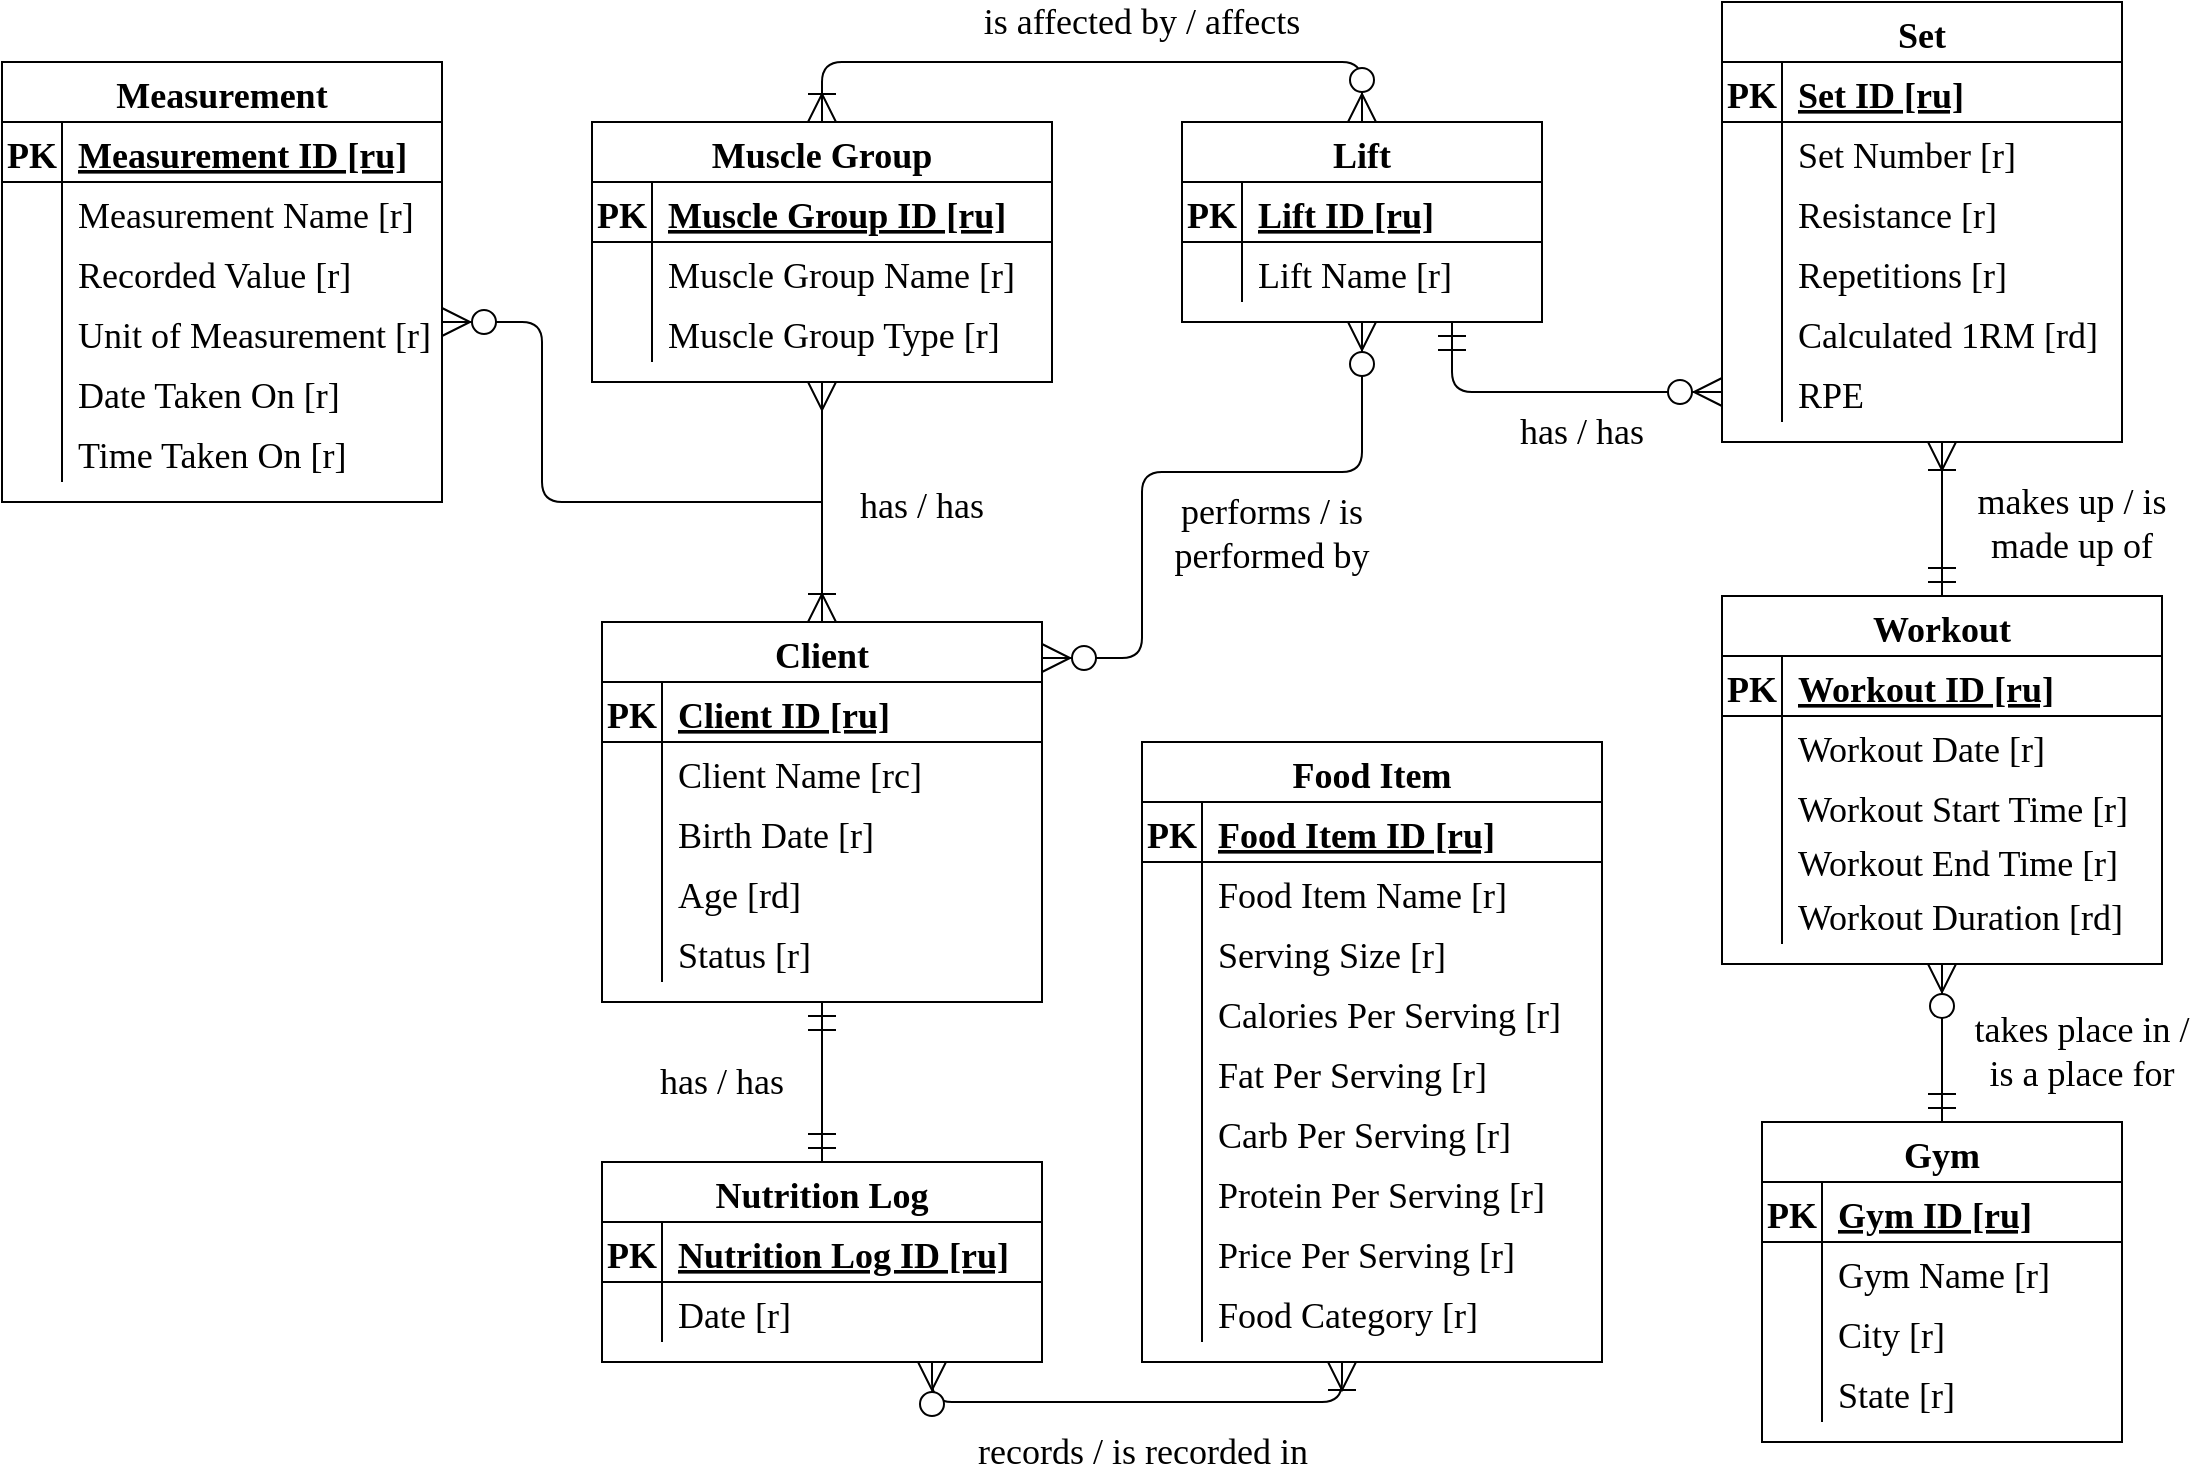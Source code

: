<mxfile version="13.11.0" type="onedrive" pages="3"><diagram id="K1D1_ghbjemLYtN3WG1k" name="Conceptual"><mxGraphModel dx="2881" dy="1089" grid="1" gridSize="10" guides="1" tooltips="1" connect="1" arrows="1" fold="1" page="1" pageScale="1" pageWidth="850" pageHeight="1100" math="0" shadow="0"><root><mxCell id="0"/><mxCell id="1" parent="0"/><mxCell id="tOxEoO4iDD2eGD6X_kTq-1" value="Measurement" style="shape=table;startSize=30;container=1;collapsible=1;childLayout=tableLayout;fixedRows=1;rowLines=0;fontStyle=1;align=center;resizeLast=1;fontFamily=Times New Roman;fontSize=18;" parent="1" vertex="1"><mxGeometry x="-250" y="150" width="220" height="220" as="geometry"/></mxCell><mxCell id="tOxEoO4iDD2eGD6X_kTq-2" value="" style="shape=partialRectangle;collapsible=0;dropTarget=0;pointerEvents=0;fillColor=none;top=0;left=0;bottom=1;right=0;points=[[0,0.5],[1,0.5]];portConstraint=eastwest;fontFamily=Times New Roman;fontSize=18;" parent="tOxEoO4iDD2eGD6X_kTq-1" vertex="1"><mxGeometry y="30" width="220" height="30" as="geometry"/></mxCell><mxCell id="tOxEoO4iDD2eGD6X_kTq-3" value="PK" style="shape=partialRectangle;connectable=0;fillColor=none;top=0;left=0;bottom=0;right=0;fontStyle=1;overflow=hidden;fontFamily=Times New Roman;fontSize=18;" parent="tOxEoO4iDD2eGD6X_kTq-2" vertex="1"><mxGeometry width="30" height="30" as="geometry"/></mxCell><mxCell id="tOxEoO4iDD2eGD6X_kTq-4" value="Measurement ID [ru]" style="shape=partialRectangle;connectable=0;fillColor=none;top=0;left=0;bottom=0;right=0;align=left;spacingLeft=6;fontStyle=5;overflow=hidden;fontFamily=Times New Roman;fontSize=18;" parent="tOxEoO4iDD2eGD6X_kTq-2" vertex="1"><mxGeometry x="30" width="190" height="30" as="geometry"/></mxCell><mxCell id="XTj7ZNw6nRi2jvVNvIJP-25" value="" style="shape=partialRectangle;collapsible=0;dropTarget=0;pointerEvents=0;fillColor=none;top=0;left=0;bottom=0;right=0;points=[[0,0.5],[1,0.5]];portConstraint=eastwest;fontFamily=Times New Roman;fontSize=18;" parent="tOxEoO4iDD2eGD6X_kTq-1" vertex="1"><mxGeometry y="60" width="220" height="30" as="geometry"/></mxCell><mxCell id="XTj7ZNw6nRi2jvVNvIJP-26" value="" style="shape=partialRectangle;connectable=0;fillColor=none;top=0;left=0;bottom=0;right=0;editable=1;overflow=hidden;fontFamily=Times New Roman;fontSize=18;" parent="XTj7ZNw6nRi2jvVNvIJP-25" vertex="1"><mxGeometry width="30" height="30" as="geometry"/></mxCell><mxCell id="XTj7ZNw6nRi2jvVNvIJP-27" value="Measurement Name [r]" style="shape=partialRectangle;connectable=0;fillColor=none;top=0;left=0;bottom=0;right=0;align=left;spacingLeft=6;overflow=hidden;fontFamily=Times New Roman;fontSize=18;" parent="XTj7ZNw6nRi2jvVNvIJP-25" vertex="1"><mxGeometry x="30" width="190" height="30" as="geometry"/></mxCell><mxCell id="tOxEoO4iDD2eGD6X_kTq-8" value="" style="shape=partialRectangle;collapsible=0;dropTarget=0;pointerEvents=0;fillColor=none;top=0;left=0;bottom=0;right=0;points=[[0,0.5],[1,0.5]];portConstraint=eastwest;fontFamily=Times New Roman;fontSize=18;" parent="tOxEoO4iDD2eGD6X_kTq-1" vertex="1"><mxGeometry y="90" width="220" height="30" as="geometry"/></mxCell><mxCell id="tOxEoO4iDD2eGD6X_kTq-9" value="" style="shape=partialRectangle;connectable=0;fillColor=none;top=0;left=0;bottom=0;right=0;editable=1;overflow=hidden;fontFamily=Times New Roman;fontSize=18;" parent="tOxEoO4iDD2eGD6X_kTq-8" vertex="1"><mxGeometry width="30" height="30" as="geometry"/></mxCell><mxCell id="tOxEoO4iDD2eGD6X_kTq-10" value="Recorded Value [r]" style="shape=partialRectangle;connectable=0;fillColor=none;top=0;left=0;bottom=0;right=0;align=left;spacingLeft=6;overflow=hidden;fontFamily=Times New Roman;fontSize=18;" parent="tOxEoO4iDD2eGD6X_kTq-8" vertex="1"><mxGeometry x="30" width="190" height="30" as="geometry"/></mxCell><mxCell id="tOxEoO4iDD2eGD6X_kTq-11" value="" style="shape=partialRectangle;collapsible=0;dropTarget=0;pointerEvents=0;fillColor=none;top=0;left=0;bottom=0;right=0;points=[[0,0.5],[1,0.5]];portConstraint=eastwest;fontFamily=Times New Roman;fontSize=18;" parent="tOxEoO4iDD2eGD6X_kTq-1" vertex="1"><mxGeometry y="120" width="220" height="30" as="geometry"/></mxCell><mxCell id="tOxEoO4iDD2eGD6X_kTq-12" value="" style="shape=partialRectangle;connectable=0;fillColor=none;top=0;left=0;bottom=0;right=0;editable=1;overflow=hidden;fontFamily=Times New Roman;fontSize=18;" parent="tOxEoO4iDD2eGD6X_kTq-11" vertex="1"><mxGeometry width="30" height="30" as="geometry"/></mxCell><mxCell id="tOxEoO4iDD2eGD6X_kTq-13" value="Unit of Measurement [r]" style="shape=partialRectangle;connectable=0;fillColor=none;top=0;left=0;bottom=0;right=0;align=left;spacingLeft=6;overflow=hidden;fontFamily=Times New Roman;fontSize=18;" parent="tOxEoO4iDD2eGD6X_kTq-11" vertex="1"><mxGeometry x="30" width="190" height="30" as="geometry"/></mxCell><mxCell id="tOxEoO4iDD2eGD6X_kTq-14" value="" style="shape=partialRectangle;collapsible=0;dropTarget=0;pointerEvents=0;fillColor=none;top=0;left=0;bottom=0;right=0;points=[[0,0.5],[1,0.5]];portConstraint=eastwest;fontFamily=Times New Roman;fontSize=18;" parent="tOxEoO4iDD2eGD6X_kTq-1" vertex="1"><mxGeometry y="150" width="220" height="30" as="geometry"/></mxCell><mxCell id="tOxEoO4iDD2eGD6X_kTq-15" value="" style="shape=partialRectangle;connectable=0;fillColor=none;top=0;left=0;bottom=0;right=0;editable=1;overflow=hidden;fontFamily=Times New Roman;fontSize=18;" parent="tOxEoO4iDD2eGD6X_kTq-14" vertex="1"><mxGeometry width="30" height="30" as="geometry"/></mxCell><mxCell id="tOxEoO4iDD2eGD6X_kTq-16" value="Date Taken On [r]" style="shape=partialRectangle;connectable=0;fillColor=none;top=0;left=0;bottom=0;right=0;align=left;spacingLeft=6;overflow=hidden;fontFamily=Times New Roman;fontSize=18;" parent="tOxEoO4iDD2eGD6X_kTq-14" vertex="1"><mxGeometry x="30" width="190" height="30" as="geometry"/></mxCell><mxCell id="qJXxaRR1vMuG9mP6BmO1-5" value="" style="shape=partialRectangle;collapsible=0;dropTarget=0;pointerEvents=0;fillColor=none;top=0;left=0;bottom=0;right=0;points=[[0,0.5],[1,0.5]];portConstraint=eastwest;fontFamily=Times New Roman;fontSize=18;" parent="tOxEoO4iDD2eGD6X_kTq-1" vertex="1"><mxGeometry y="180" width="220" height="30" as="geometry"/></mxCell><mxCell id="qJXxaRR1vMuG9mP6BmO1-6" value="" style="shape=partialRectangle;connectable=0;fillColor=none;top=0;left=0;bottom=0;right=0;editable=1;overflow=hidden;fontFamily=Times New Roman;fontSize=18;" parent="qJXxaRR1vMuG9mP6BmO1-5" vertex="1"><mxGeometry width="30" height="30" as="geometry"/></mxCell><mxCell id="qJXxaRR1vMuG9mP6BmO1-7" value="Time Taken On [r]" style="shape=partialRectangle;connectable=0;fillColor=none;top=0;left=0;bottom=0;right=0;align=left;spacingLeft=6;overflow=hidden;fontFamily=Times New Roman;fontSize=18;" parent="qJXxaRR1vMuG9mP6BmO1-5" vertex="1"><mxGeometry x="30" width="190" height="30" as="geometry"/></mxCell><mxCell id="tOxEoO4iDD2eGD6X_kTq-17" value="Client" style="shape=table;startSize=30;container=1;collapsible=1;childLayout=tableLayout;fixedRows=1;rowLines=0;fontStyle=1;align=center;resizeLast=1;fontFamily=Times New Roman;fontSize=18;" parent="1" vertex="1"><mxGeometry x="50" y="430" width="220" height="190" as="geometry"/></mxCell><mxCell id="tOxEoO4iDD2eGD6X_kTq-18" value="" style="shape=partialRectangle;collapsible=0;dropTarget=0;pointerEvents=0;fillColor=none;top=0;left=0;bottom=1;right=0;points=[[0,0.5],[1,0.5]];portConstraint=eastwest;fontFamily=Times New Roman;fontSize=18;" parent="tOxEoO4iDD2eGD6X_kTq-17" vertex="1"><mxGeometry y="30" width="220" height="30" as="geometry"/></mxCell><mxCell id="tOxEoO4iDD2eGD6X_kTq-19" value="PK" style="shape=partialRectangle;connectable=0;fillColor=none;top=0;left=0;bottom=0;right=0;fontStyle=1;overflow=hidden;fontFamily=Times New Roman;fontSize=18;" parent="tOxEoO4iDD2eGD6X_kTq-18" vertex="1"><mxGeometry width="30" height="30" as="geometry"/></mxCell><mxCell id="tOxEoO4iDD2eGD6X_kTq-20" value="Client ID [ru]" style="shape=partialRectangle;connectable=0;fillColor=none;top=0;left=0;bottom=0;right=0;align=left;spacingLeft=6;fontStyle=5;overflow=hidden;fontFamily=Times New Roman;fontSize=18;" parent="tOxEoO4iDD2eGD6X_kTq-18" vertex="1"><mxGeometry x="30" width="190" height="30" as="geometry"/></mxCell><mxCell id="tOxEoO4iDD2eGD6X_kTq-21" value="" style="shape=partialRectangle;collapsible=0;dropTarget=0;pointerEvents=0;fillColor=none;top=0;left=0;bottom=0;right=0;points=[[0,0.5],[1,0.5]];portConstraint=eastwest;fontFamily=Times New Roman;fontSize=18;" parent="tOxEoO4iDD2eGD6X_kTq-17" vertex="1"><mxGeometry y="60" width="220" height="30" as="geometry"/></mxCell><mxCell id="tOxEoO4iDD2eGD6X_kTq-22" value="" style="shape=partialRectangle;connectable=0;fillColor=none;top=0;left=0;bottom=0;right=0;editable=1;overflow=hidden;fontFamily=Times New Roman;fontSize=18;" parent="tOxEoO4iDD2eGD6X_kTq-21" vertex="1"><mxGeometry width="30" height="30" as="geometry"/></mxCell><mxCell id="tOxEoO4iDD2eGD6X_kTq-23" value="Client Name [rc]" style="shape=partialRectangle;connectable=0;fillColor=none;top=0;left=0;bottom=0;right=0;align=left;spacingLeft=6;overflow=hidden;fontFamily=Times New Roman;fontSize=18;" parent="tOxEoO4iDD2eGD6X_kTq-21" vertex="1"><mxGeometry x="30" width="190" height="30" as="geometry"/></mxCell><mxCell id="tOxEoO4iDD2eGD6X_kTq-24" value="" style="shape=partialRectangle;collapsible=0;dropTarget=0;pointerEvents=0;fillColor=none;top=0;left=0;bottom=0;right=0;points=[[0,0.5],[1,0.5]];portConstraint=eastwest;fontFamily=Times New Roman;fontSize=18;" parent="tOxEoO4iDD2eGD6X_kTq-17" vertex="1"><mxGeometry y="90" width="220" height="30" as="geometry"/></mxCell><mxCell id="tOxEoO4iDD2eGD6X_kTq-25" value="" style="shape=partialRectangle;connectable=0;fillColor=none;top=0;left=0;bottom=0;right=0;editable=1;overflow=hidden;fontFamily=Times New Roman;fontSize=18;" parent="tOxEoO4iDD2eGD6X_kTq-24" vertex="1"><mxGeometry width="30" height="30" as="geometry"/></mxCell><mxCell id="tOxEoO4iDD2eGD6X_kTq-26" value="Birth Date [r]" style="shape=partialRectangle;connectable=0;fillColor=none;top=0;left=0;bottom=0;right=0;align=left;spacingLeft=6;overflow=hidden;fontFamily=Times New Roman;fontSize=18;" parent="tOxEoO4iDD2eGD6X_kTq-24" vertex="1"><mxGeometry x="30" width="190" height="30" as="geometry"/></mxCell><mxCell id="tOxEoO4iDD2eGD6X_kTq-27" value="" style="shape=partialRectangle;collapsible=0;dropTarget=0;pointerEvents=0;fillColor=none;top=0;left=0;bottom=0;right=0;points=[[0,0.5],[1,0.5]];portConstraint=eastwest;fontFamily=Times New Roman;fontSize=18;" parent="tOxEoO4iDD2eGD6X_kTq-17" vertex="1"><mxGeometry y="120" width="220" height="30" as="geometry"/></mxCell><mxCell id="tOxEoO4iDD2eGD6X_kTq-28" value="" style="shape=partialRectangle;connectable=0;fillColor=none;top=0;left=0;bottom=0;right=0;editable=1;overflow=hidden;fontFamily=Times New Roman;fontSize=18;" parent="tOxEoO4iDD2eGD6X_kTq-27" vertex="1"><mxGeometry width="30" height="30" as="geometry"/></mxCell><mxCell id="tOxEoO4iDD2eGD6X_kTq-29" value="Age [rd]" style="shape=partialRectangle;connectable=0;fillColor=none;top=0;left=0;bottom=0;right=0;align=left;spacingLeft=6;overflow=hidden;fontFamily=Times New Roman;fontSize=18;" parent="tOxEoO4iDD2eGD6X_kTq-27" vertex="1"><mxGeometry x="30" width="190" height="30" as="geometry"/></mxCell><mxCell id="XTj7ZNw6nRi2jvVNvIJP-10" value="" style="shape=partialRectangle;collapsible=0;dropTarget=0;pointerEvents=0;fillColor=none;top=0;left=0;bottom=0;right=0;points=[[0,0.5],[1,0.5]];portConstraint=eastwest;fontFamily=Times New Roman;fontSize=18;" parent="tOxEoO4iDD2eGD6X_kTq-17" vertex="1"><mxGeometry y="150" width="220" height="30" as="geometry"/></mxCell><mxCell id="XTj7ZNw6nRi2jvVNvIJP-11" value="" style="shape=partialRectangle;connectable=0;fillColor=none;top=0;left=0;bottom=0;right=0;editable=1;overflow=hidden;fontFamily=Times New Roman;fontSize=18;" parent="XTj7ZNw6nRi2jvVNvIJP-10" vertex="1"><mxGeometry width="30" height="30" as="geometry"/></mxCell><mxCell id="XTj7ZNw6nRi2jvVNvIJP-12" value="Status [r]" style="shape=partialRectangle;connectable=0;fillColor=none;top=0;left=0;bottom=0;right=0;align=left;spacingLeft=6;overflow=hidden;fontFamily=Times New Roman;fontSize=18;" parent="XTj7ZNw6nRi2jvVNvIJP-10" vertex="1"><mxGeometry x="30" width="190" height="30" as="geometry"/></mxCell><mxCell id="tOxEoO4iDD2eGD6X_kTq-33" value="Lift" style="shape=table;startSize=30;container=1;collapsible=1;childLayout=tableLayout;fixedRows=1;rowLines=0;fontStyle=1;align=center;resizeLast=1;fontFamily=Times New Roman;fontSize=18;" parent="1" vertex="1"><mxGeometry x="340" y="180" width="180" height="100" as="geometry"/></mxCell><mxCell id="tOxEoO4iDD2eGD6X_kTq-34" value="" style="shape=partialRectangle;collapsible=0;dropTarget=0;pointerEvents=0;fillColor=none;top=0;left=0;bottom=1;right=0;points=[[0,0.5],[1,0.5]];portConstraint=eastwest;fontFamily=Times New Roman;fontSize=18;" parent="tOxEoO4iDD2eGD6X_kTq-33" vertex="1"><mxGeometry y="30" width="180" height="30" as="geometry"/></mxCell><mxCell id="tOxEoO4iDD2eGD6X_kTq-35" value="PK" style="shape=partialRectangle;connectable=0;fillColor=none;top=0;left=0;bottom=0;right=0;fontStyle=1;overflow=hidden;fontFamily=Times New Roman;fontSize=18;" parent="tOxEoO4iDD2eGD6X_kTq-34" vertex="1"><mxGeometry width="30" height="30" as="geometry"/></mxCell><mxCell id="tOxEoO4iDD2eGD6X_kTq-36" value="Lift ID [ru]" style="shape=partialRectangle;connectable=0;fillColor=none;top=0;left=0;bottom=0;right=0;align=left;spacingLeft=6;fontStyle=5;overflow=hidden;fontFamily=Times New Roman;fontSize=18;" parent="tOxEoO4iDD2eGD6X_kTq-34" vertex="1"><mxGeometry x="30" width="150" height="30" as="geometry"/></mxCell><mxCell id="tOxEoO4iDD2eGD6X_kTq-37" value="" style="shape=partialRectangle;collapsible=0;dropTarget=0;pointerEvents=0;fillColor=none;top=0;left=0;bottom=0;right=0;points=[[0,0.5],[1,0.5]];portConstraint=eastwest;fontFamily=Times New Roman;fontSize=18;" parent="tOxEoO4iDD2eGD6X_kTq-33" vertex="1"><mxGeometry y="60" width="180" height="30" as="geometry"/></mxCell><mxCell id="tOxEoO4iDD2eGD6X_kTq-38" value="" style="shape=partialRectangle;connectable=0;fillColor=none;top=0;left=0;bottom=0;right=0;editable=1;overflow=hidden;fontFamily=Times New Roman;fontSize=18;" parent="tOxEoO4iDD2eGD6X_kTq-37" vertex="1"><mxGeometry width="30" height="30" as="geometry"/></mxCell><mxCell id="tOxEoO4iDD2eGD6X_kTq-39" value="Lift Name [r]" style="shape=partialRectangle;connectable=0;fillColor=none;top=0;left=0;bottom=0;right=0;align=left;spacingLeft=6;overflow=hidden;fontFamily=Times New Roman;fontSize=18;" parent="tOxEoO4iDD2eGD6X_kTq-37" vertex="1"><mxGeometry x="30" width="150" height="30" as="geometry"/></mxCell><mxCell id="tOxEoO4iDD2eGD6X_kTq-58" value="Workout" style="shape=table;startSize=30;container=1;collapsible=1;childLayout=tableLayout;fixedRows=1;rowLines=0;fontStyle=1;align=center;resizeLast=1;fontFamily=Times New Roman;fontSize=18;" parent="1" vertex="1"><mxGeometry x="610" y="417" width="220" height="184" as="geometry"/></mxCell><mxCell id="tOxEoO4iDD2eGD6X_kTq-59" value="" style="shape=partialRectangle;collapsible=0;dropTarget=0;pointerEvents=0;fillColor=none;top=0;left=0;bottom=1;right=0;points=[[0,0.5],[1,0.5]];portConstraint=eastwest;fontFamily=Times New Roman;fontSize=18;" parent="tOxEoO4iDD2eGD6X_kTq-58" vertex="1"><mxGeometry y="30" width="220" height="30" as="geometry"/></mxCell><mxCell id="tOxEoO4iDD2eGD6X_kTq-60" value="PK" style="shape=partialRectangle;connectable=0;fillColor=none;top=0;left=0;bottom=0;right=0;fontStyle=1;overflow=hidden;fontFamily=Times New Roman;fontSize=18;" parent="tOxEoO4iDD2eGD6X_kTq-59" vertex="1"><mxGeometry width="30" height="30" as="geometry"/></mxCell><mxCell id="tOxEoO4iDD2eGD6X_kTq-61" value="Workout ID [ru]" style="shape=partialRectangle;connectable=0;fillColor=none;top=0;left=0;bottom=0;right=0;align=left;spacingLeft=6;fontStyle=5;overflow=hidden;fontFamily=Times New Roman;fontSize=18;" parent="tOxEoO4iDD2eGD6X_kTq-59" vertex="1"><mxGeometry x="30" width="190" height="30" as="geometry"/></mxCell><mxCell id="tOxEoO4iDD2eGD6X_kTq-62" value="" style="shape=partialRectangle;collapsible=0;dropTarget=0;pointerEvents=0;fillColor=none;top=0;left=0;bottom=0;right=0;points=[[0,0.5],[1,0.5]];portConstraint=eastwest;fontFamily=Times New Roman;fontSize=18;" parent="tOxEoO4iDD2eGD6X_kTq-58" vertex="1"><mxGeometry y="60" width="220" height="30" as="geometry"/></mxCell><mxCell id="tOxEoO4iDD2eGD6X_kTq-63" value="" style="shape=partialRectangle;connectable=0;fillColor=none;top=0;left=0;bottom=0;right=0;editable=1;overflow=hidden;fontFamily=Times New Roman;fontSize=18;" parent="tOxEoO4iDD2eGD6X_kTq-62" vertex="1"><mxGeometry width="30" height="30" as="geometry"/></mxCell><mxCell id="tOxEoO4iDD2eGD6X_kTq-64" value="Workout Date [r]" style="shape=partialRectangle;connectable=0;fillColor=none;top=0;left=0;bottom=0;right=0;align=left;spacingLeft=6;overflow=hidden;fontFamily=Times New Roman;fontSize=18;" parent="tOxEoO4iDD2eGD6X_kTq-62" vertex="1"><mxGeometry x="30" width="190" height="30" as="geometry"/></mxCell><mxCell id="XTj7ZNw6nRi2jvVNvIJP-1" value="" style="shape=partialRectangle;collapsible=0;dropTarget=0;pointerEvents=0;fillColor=none;top=0;left=0;bottom=0;right=0;points=[[0,0.5],[1,0.5]];portConstraint=eastwest;fontFamily=Times New Roman;fontSize=18;" parent="tOxEoO4iDD2eGD6X_kTq-58" vertex="1"><mxGeometry y="90" width="220" height="30" as="geometry"/></mxCell><mxCell id="XTj7ZNw6nRi2jvVNvIJP-2" value="" style="shape=partialRectangle;connectable=0;fillColor=none;top=0;left=0;bottom=0;right=0;editable=1;overflow=hidden;fontFamily=Times New Roman;fontSize=18;" parent="XTj7ZNw6nRi2jvVNvIJP-1" vertex="1"><mxGeometry width="30" height="30" as="geometry"/></mxCell><mxCell id="XTj7ZNw6nRi2jvVNvIJP-3" value="Workout Start Time [r]" style="shape=partialRectangle;connectable=0;fillColor=none;top=0;left=0;bottom=0;right=0;align=left;spacingLeft=6;overflow=hidden;fontFamily=Times New Roman;fontSize=18;" parent="XTj7ZNw6nRi2jvVNvIJP-1" vertex="1"><mxGeometry x="30" width="190" height="30" as="geometry"/></mxCell><mxCell id="XTj7ZNw6nRi2jvVNvIJP-4" value="" style="shape=partialRectangle;collapsible=0;dropTarget=0;pointerEvents=0;fillColor=none;top=0;left=0;bottom=0;right=0;points=[[0,0.5],[1,0.5]];portConstraint=eastwest;fontFamily=Times New Roman;fontSize=18;" parent="tOxEoO4iDD2eGD6X_kTq-58" vertex="1"><mxGeometry y="120" width="220" height="24" as="geometry"/></mxCell><mxCell id="XTj7ZNw6nRi2jvVNvIJP-5" value="" style="shape=partialRectangle;connectable=0;fillColor=none;top=0;left=0;bottom=0;right=0;editable=1;overflow=hidden;fontFamily=Times New Roman;fontSize=18;" parent="XTj7ZNw6nRi2jvVNvIJP-4" vertex="1"><mxGeometry width="30" height="24" as="geometry"/></mxCell><mxCell id="XTj7ZNw6nRi2jvVNvIJP-6" value="Workout End Time [r]" style="shape=partialRectangle;connectable=0;fillColor=none;top=0;left=0;bottom=0;right=0;align=left;spacingLeft=6;overflow=hidden;fontFamily=Times New Roman;fontSize=18;" parent="XTj7ZNw6nRi2jvVNvIJP-4" vertex="1"><mxGeometry x="30" width="190" height="24" as="geometry"/></mxCell><mxCell id="XTj7ZNw6nRi2jvVNvIJP-7" value="" style="shape=partialRectangle;collapsible=0;dropTarget=0;pointerEvents=0;fillColor=none;top=0;left=0;bottom=0;right=0;points=[[0,0.5],[1,0.5]];portConstraint=eastwest;fontFamily=Times New Roman;fontSize=18;" parent="tOxEoO4iDD2eGD6X_kTq-58" vertex="1"><mxGeometry y="144" width="220" height="30" as="geometry"/></mxCell><mxCell id="XTj7ZNw6nRi2jvVNvIJP-8" value="" style="shape=partialRectangle;connectable=0;fillColor=none;top=0;left=0;bottom=0;right=0;editable=1;overflow=hidden;fontFamily=Times New Roman;fontSize=18;" parent="XTj7ZNw6nRi2jvVNvIJP-7" vertex="1"><mxGeometry width="30" height="30" as="geometry"/></mxCell><mxCell id="XTj7ZNw6nRi2jvVNvIJP-9" value="Workout Duration [rd]" style="shape=partialRectangle;connectable=0;fillColor=none;top=0;left=0;bottom=0;right=0;align=left;spacingLeft=6;overflow=hidden;fontFamily=Times New Roman;fontSize=18;" parent="XTj7ZNw6nRi2jvVNvIJP-7" vertex="1"><mxGeometry x="30" width="190" height="30" as="geometry"/></mxCell><mxCell id="tOxEoO4iDD2eGD6X_kTq-80" value="Muscle Group" style="shape=table;startSize=30;container=1;collapsible=1;childLayout=tableLayout;fixedRows=1;rowLines=0;fontStyle=1;align=center;resizeLast=1;fontFamily=Times New Roman;fontSize=18;" parent="1" vertex="1"><mxGeometry x="45" y="180" width="230" height="130" as="geometry"/></mxCell><mxCell id="tOxEoO4iDD2eGD6X_kTq-81" value="" style="shape=partialRectangle;collapsible=0;dropTarget=0;pointerEvents=0;fillColor=none;top=0;left=0;bottom=1;right=0;points=[[0,0.5],[1,0.5]];portConstraint=eastwest;fontFamily=Times New Roman;fontSize=18;" parent="tOxEoO4iDD2eGD6X_kTq-80" vertex="1"><mxGeometry y="30" width="230" height="30" as="geometry"/></mxCell><mxCell id="tOxEoO4iDD2eGD6X_kTq-82" value="PK" style="shape=partialRectangle;connectable=0;fillColor=none;top=0;left=0;bottom=0;right=0;fontStyle=1;overflow=hidden;fontFamily=Times New Roman;fontSize=18;" parent="tOxEoO4iDD2eGD6X_kTq-81" vertex="1"><mxGeometry width="30" height="30" as="geometry"/></mxCell><mxCell id="tOxEoO4iDD2eGD6X_kTq-83" value="Muscle Group ID [ru]" style="shape=partialRectangle;connectable=0;fillColor=none;top=0;left=0;bottom=0;right=0;align=left;spacingLeft=6;fontStyle=5;overflow=hidden;fontFamily=Times New Roman;fontSize=18;" parent="tOxEoO4iDD2eGD6X_kTq-81" vertex="1"><mxGeometry x="30" width="200" height="30" as="geometry"/></mxCell><mxCell id="tOxEoO4iDD2eGD6X_kTq-84" value="" style="shape=partialRectangle;collapsible=0;dropTarget=0;pointerEvents=0;fillColor=none;top=0;left=0;bottom=0;right=0;points=[[0,0.5],[1,0.5]];portConstraint=eastwest;fontFamily=Times New Roman;fontSize=18;" parent="tOxEoO4iDD2eGD6X_kTq-80" vertex="1"><mxGeometry y="60" width="230" height="30" as="geometry"/></mxCell><mxCell id="tOxEoO4iDD2eGD6X_kTq-85" value="" style="shape=partialRectangle;connectable=0;fillColor=none;top=0;left=0;bottom=0;right=0;editable=1;overflow=hidden;fontFamily=Times New Roman;fontSize=18;" parent="tOxEoO4iDD2eGD6X_kTq-84" vertex="1"><mxGeometry width="30" height="30" as="geometry"/></mxCell><mxCell id="tOxEoO4iDD2eGD6X_kTq-86" value="Muscle Group Name [r]" style="shape=partialRectangle;connectable=0;fillColor=none;top=0;left=0;bottom=0;right=0;align=left;spacingLeft=6;overflow=hidden;fontFamily=Times New Roman;fontSize=18;" parent="tOxEoO4iDD2eGD6X_kTq-84" vertex="1"><mxGeometry x="30" width="200" height="30" as="geometry"/></mxCell><mxCell id="tOxEoO4iDD2eGD6X_kTq-142" value="" style="shape=partialRectangle;collapsible=0;dropTarget=0;pointerEvents=0;fillColor=none;top=0;left=0;bottom=0;right=0;points=[[0,0.5],[1,0.5]];portConstraint=eastwest;fontFamily=Times New Roman;fontSize=18;" parent="tOxEoO4iDD2eGD6X_kTq-80" vertex="1"><mxGeometry y="90" width="230" height="30" as="geometry"/></mxCell><mxCell id="tOxEoO4iDD2eGD6X_kTq-143" value="" style="shape=partialRectangle;connectable=0;fillColor=none;top=0;left=0;bottom=0;right=0;editable=1;overflow=hidden;fontFamily=Times New Roman;fontSize=18;" parent="tOxEoO4iDD2eGD6X_kTq-142" vertex="1"><mxGeometry width="30" height="30" as="geometry"/></mxCell><mxCell id="tOxEoO4iDD2eGD6X_kTq-144" value="Muscle Group Type [r]" style="shape=partialRectangle;connectable=0;fillColor=none;top=0;left=0;bottom=0;right=0;align=left;spacingLeft=6;overflow=hidden;fontFamily=Times New Roman;fontSize=18;" parent="tOxEoO4iDD2eGD6X_kTq-142" vertex="1"><mxGeometry x="30" width="200" height="30" as="geometry"/></mxCell><mxCell id="tOxEoO4iDD2eGD6X_kTq-112" value="Food Item" style="shape=table;startSize=30;container=1;collapsible=1;childLayout=tableLayout;fixedRows=1;rowLines=0;fontStyle=1;align=center;resizeLast=1;fontFamily=Times New Roman;fontSize=18;" parent="1" vertex="1"><mxGeometry x="320" y="490" width="230" height="310" as="geometry"/></mxCell><mxCell id="tOxEoO4iDD2eGD6X_kTq-113" value="" style="shape=partialRectangle;collapsible=0;dropTarget=0;pointerEvents=0;fillColor=none;top=0;left=0;bottom=1;right=0;points=[[0,0.5],[1,0.5]];portConstraint=eastwest;fontFamily=Times New Roman;fontSize=18;" parent="tOxEoO4iDD2eGD6X_kTq-112" vertex="1"><mxGeometry y="30" width="230" height="30" as="geometry"/></mxCell><mxCell id="tOxEoO4iDD2eGD6X_kTq-114" value="PK" style="shape=partialRectangle;connectable=0;fillColor=none;top=0;left=0;bottom=0;right=0;fontStyle=1;overflow=hidden;fontFamily=Times New Roman;fontSize=18;" parent="tOxEoO4iDD2eGD6X_kTq-113" vertex="1"><mxGeometry width="30" height="30" as="geometry"/></mxCell><mxCell id="tOxEoO4iDD2eGD6X_kTq-115" value="Food Item ID [ru]" style="shape=partialRectangle;connectable=0;fillColor=none;top=0;left=0;bottom=0;right=0;align=left;spacingLeft=6;fontStyle=5;overflow=hidden;fontFamily=Times New Roman;fontSize=18;" parent="tOxEoO4iDD2eGD6X_kTq-113" vertex="1"><mxGeometry x="30" width="200" height="30" as="geometry"/></mxCell><mxCell id="XTj7ZNw6nRi2jvVNvIJP-22" value="" style="shape=partialRectangle;collapsible=0;dropTarget=0;pointerEvents=0;fillColor=none;top=0;left=0;bottom=0;right=0;points=[[0,0.5],[1,0.5]];portConstraint=eastwest;fontFamily=Times New Roman;fontSize=18;" parent="tOxEoO4iDD2eGD6X_kTq-112" vertex="1"><mxGeometry y="60" width="230" height="30" as="geometry"/></mxCell><mxCell id="XTj7ZNw6nRi2jvVNvIJP-23" value="" style="shape=partialRectangle;connectable=0;fillColor=none;top=0;left=0;bottom=0;right=0;editable=1;overflow=hidden;fontFamily=Times New Roman;fontSize=18;" parent="XTj7ZNw6nRi2jvVNvIJP-22" vertex="1"><mxGeometry width="30" height="30" as="geometry"/></mxCell><mxCell id="XTj7ZNw6nRi2jvVNvIJP-24" value="Food Item Name [r]" style="shape=partialRectangle;connectable=0;fillColor=none;top=0;left=0;bottom=0;right=0;align=left;spacingLeft=6;overflow=hidden;fontFamily=Times New Roman;fontSize=18;" parent="XTj7ZNw6nRi2jvVNvIJP-22" vertex="1"><mxGeometry x="30" width="200" height="30" as="geometry"/></mxCell><mxCell id="XTj7ZNw6nRi2jvVNvIJP-19" value="" style="shape=partialRectangle;collapsible=0;dropTarget=0;pointerEvents=0;fillColor=none;top=0;left=0;bottom=0;right=0;points=[[0,0.5],[1,0.5]];portConstraint=eastwest;fontFamily=Times New Roman;fontSize=18;" parent="tOxEoO4iDD2eGD6X_kTq-112" vertex="1"><mxGeometry y="90" width="230" height="30" as="geometry"/></mxCell><mxCell id="XTj7ZNw6nRi2jvVNvIJP-20" value="" style="shape=partialRectangle;connectable=0;fillColor=none;top=0;left=0;bottom=0;right=0;editable=1;overflow=hidden;fontFamily=Times New Roman;fontSize=18;" parent="XTj7ZNw6nRi2jvVNvIJP-19" vertex="1"><mxGeometry width="30" height="30" as="geometry"/></mxCell><mxCell id="XTj7ZNw6nRi2jvVNvIJP-21" value="Serving Size [r]" style="shape=partialRectangle;connectable=0;fillColor=none;top=0;left=0;bottom=0;right=0;align=left;spacingLeft=6;overflow=hidden;fontFamily=Times New Roman;fontSize=18;" parent="XTj7ZNw6nRi2jvVNvIJP-19" vertex="1"><mxGeometry x="30" width="200" height="30" as="geometry"/></mxCell><mxCell id="tOxEoO4iDD2eGD6X_kTq-119" value="" style="shape=partialRectangle;collapsible=0;dropTarget=0;pointerEvents=0;fillColor=none;top=0;left=0;bottom=0;right=0;points=[[0,0.5],[1,0.5]];portConstraint=eastwest;fontFamily=Times New Roman;fontSize=18;" parent="tOxEoO4iDD2eGD6X_kTq-112" vertex="1"><mxGeometry y="120" width="230" height="30" as="geometry"/></mxCell><mxCell id="tOxEoO4iDD2eGD6X_kTq-120" value="" style="shape=partialRectangle;connectable=0;fillColor=none;top=0;left=0;bottom=0;right=0;editable=1;overflow=hidden;fontFamily=Times New Roman;fontSize=18;" parent="tOxEoO4iDD2eGD6X_kTq-119" vertex="1"><mxGeometry width="30" height="30" as="geometry"/></mxCell><mxCell id="tOxEoO4iDD2eGD6X_kTq-121" value="Calories Per Serving [r]" style="shape=partialRectangle;connectable=0;fillColor=none;top=0;left=0;bottom=0;right=0;align=left;spacingLeft=6;overflow=hidden;fontFamily=Times New Roman;fontSize=18;" parent="tOxEoO4iDD2eGD6X_kTq-119" vertex="1"><mxGeometry x="30" width="200" height="30" as="geometry"/></mxCell><mxCell id="tOxEoO4iDD2eGD6X_kTq-122" value="" style="shape=partialRectangle;collapsible=0;dropTarget=0;pointerEvents=0;fillColor=none;top=0;left=0;bottom=0;right=0;points=[[0,0.5],[1,0.5]];portConstraint=eastwest;fontFamily=Times New Roman;fontSize=18;" parent="tOxEoO4iDD2eGD6X_kTq-112" vertex="1"><mxGeometry y="150" width="230" height="30" as="geometry"/></mxCell><mxCell id="tOxEoO4iDD2eGD6X_kTq-123" value="" style="shape=partialRectangle;connectable=0;fillColor=none;top=0;left=0;bottom=0;right=0;editable=1;overflow=hidden;fontFamily=Times New Roman;fontSize=18;" parent="tOxEoO4iDD2eGD6X_kTq-122" vertex="1"><mxGeometry width="30" height="30" as="geometry"/></mxCell><mxCell id="tOxEoO4iDD2eGD6X_kTq-124" value="Fat Per Serving [r]" style="shape=partialRectangle;connectable=0;fillColor=none;top=0;left=0;bottom=0;right=0;align=left;spacingLeft=6;overflow=hidden;fontFamily=Times New Roman;fontSize=18;" parent="tOxEoO4iDD2eGD6X_kTq-122" vertex="1"><mxGeometry x="30" width="200" height="30" as="geometry"/></mxCell><mxCell id="tOxEoO4iDD2eGD6X_kTq-125" value="" style="shape=partialRectangle;collapsible=0;dropTarget=0;pointerEvents=0;fillColor=none;top=0;left=0;bottom=0;right=0;points=[[0,0.5],[1,0.5]];portConstraint=eastwest;fontFamily=Times New Roman;fontSize=18;" parent="tOxEoO4iDD2eGD6X_kTq-112" vertex="1"><mxGeometry y="180" width="230" height="30" as="geometry"/></mxCell><mxCell id="tOxEoO4iDD2eGD6X_kTq-126" value="" style="shape=partialRectangle;connectable=0;fillColor=none;top=0;left=0;bottom=0;right=0;editable=1;overflow=hidden;fontFamily=Times New Roman;fontSize=18;" parent="tOxEoO4iDD2eGD6X_kTq-125" vertex="1"><mxGeometry width="30" height="30" as="geometry"/></mxCell><mxCell id="tOxEoO4iDD2eGD6X_kTq-127" value="Carb Per Serving [r]" style="shape=partialRectangle;connectable=0;fillColor=none;top=0;left=0;bottom=0;right=0;align=left;spacingLeft=6;overflow=hidden;fontFamily=Times New Roman;fontSize=18;" parent="tOxEoO4iDD2eGD6X_kTq-125" vertex="1"><mxGeometry x="30" width="200" height="30" as="geometry"/></mxCell><mxCell id="tOxEoO4iDD2eGD6X_kTq-131" value="" style="shape=partialRectangle;collapsible=0;dropTarget=0;pointerEvents=0;fillColor=none;top=0;left=0;bottom=0;right=0;points=[[0,0.5],[1,0.5]];portConstraint=eastwest;fontFamily=Times New Roman;fontSize=18;" parent="tOxEoO4iDD2eGD6X_kTq-112" vertex="1"><mxGeometry y="210" width="230" height="30" as="geometry"/></mxCell><mxCell id="tOxEoO4iDD2eGD6X_kTq-132" value="" style="shape=partialRectangle;connectable=0;fillColor=none;top=0;left=0;bottom=0;right=0;editable=1;overflow=hidden;fontFamily=Times New Roman;fontSize=18;" parent="tOxEoO4iDD2eGD6X_kTq-131" vertex="1"><mxGeometry width="30" height="30" as="geometry"/></mxCell><mxCell id="tOxEoO4iDD2eGD6X_kTq-133" value="Protein Per Serving [r]" style="shape=partialRectangle;connectable=0;fillColor=none;top=0;left=0;bottom=0;right=0;align=left;spacingLeft=6;overflow=hidden;fontFamily=Times New Roman;fontSize=18;" parent="tOxEoO4iDD2eGD6X_kTq-131" vertex="1"><mxGeometry x="30" width="200" height="30" as="geometry"/></mxCell><mxCell id="tOxEoO4iDD2eGD6X_kTq-134" value="" style="shape=partialRectangle;collapsible=0;dropTarget=0;pointerEvents=0;fillColor=none;top=0;left=0;bottom=0;right=0;points=[[0,0.5],[1,0.5]];portConstraint=eastwest;fontFamily=Times New Roman;fontSize=18;" parent="tOxEoO4iDD2eGD6X_kTq-112" vertex="1"><mxGeometry y="240" width="230" height="30" as="geometry"/></mxCell><mxCell id="tOxEoO4iDD2eGD6X_kTq-135" value="" style="shape=partialRectangle;connectable=0;fillColor=none;top=0;left=0;bottom=0;right=0;editable=1;overflow=hidden;fontFamily=Times New Roman;fontSize=18;" parent="tOxEoO4iDD2eGD6X_kTq-134" vertex="1"><mxGeometry width="30" height="30" as="geometry"/></mxCell><mxCell id="tOxEoO4iDD2eGD6X_kTq-136" value="Price Per Serving [r]" style="shape=partialRectangle;connectable=0;fillColor=none;top=0;left=0;bottom=0;right=0;align=left;spacingLeft=6;overflow=hidden;fontFamily=Times New Roman;fontSize=18;" parent="tOxEoO4iDD2eGD6X_kTq-134" vertex="1"><mxGeometry x="30" width="200" height="30" as="geometry"/></mxCell><mxCell id="tOxEoO4iDD2eGD6X_kTq-137" value="" style="shape=partialRectangle;collapsible=0;dropTarget=0;pointerEvents=0;fillColor=none;top=0;left=0;bottom=0;right=0;points=[[0,0.5],[1,0.5]];portConstraint=eastwest;fontFamily=Times New Roman;fontSize=18;" parent="tOxEoO4iDD2eGD6X_kTq-112" vertex="1"><mxGeometry y="270" width="230" height="30" as="geometry"/></mxCell><mxCell id="tOxEoO4iDD2eGD6X_kTq-138" value="" style="shape=partialRectangle;connectable=0;fillColor=none;top=0;left=0;bottom=0;right=0;editable=1;overflow=hidden;fontFamily=Times New Roman;fontSize=18;" parent="tOxEoO4iDD2eGD6X_kTq-137" vertex="1"><mxGeometry width="30" height="30" as="geometry"/></mxCell><mxCell id="tOxEoO4iDD2eGD6X_kTq-139" value="Food Category [r]" style="shape=partialRectangle;connectable=0;fillColor=none;top=0;left=0;bottom=0;right=0;align=left;spacingLeft=6;overflow=hidden;fontFamily=Times New Roman;fontSize=18;" parent="tOxEoO4iDD2eGD6X_kTq-137" vertex="1"><mxGeometry x="30" width="200" height="30" as="geometry"/></mxCell><mxCell id="tOxEoO4iDD2eGD6X_kTq-145" value="" style="fontSize=18;html=1;endArrow=ERoneToMany;startArrow=ERmany;exitX=0.5;exitY=1;exitDx=0;exitDy=0;endSize=12;startSize=12;startFill=0;entryX=0.5;entryY=0;entryDx=0;entryDy=0;fontFamily=Times New Roman;" parent="1" source="tOxEoO4iDD2eGD6X_kTq-80" target="tOxEoO4iDD2eGD6X_kTq-17" edge="1"><mxGeometry width="100" height="100" relative="1" as="geometry"><mxPoint x="-30" y="540" as="sourcePoint"/><mxPoint x="30" y="470" as="targetPoint"/></mxGeometry></mxCell><mxCell id="tOxEoO4iDD2eGD6X_kTq-146" value="has / has" style="text;html=1;strokeColor=none;fillColor=none;align=center;verticalAlign=middle;whiteSpace=wrap;rounded=0;fontFamily=Times New Roman;fontSize=18;" parent="1" vertex="1"><mxGeometry x="170" y="362" width="80" height="20" as="geometry"/></mxCell><mxCell id="tOxEoO4iDD2eGD6X_kTq-147" value="" style="fontSize=18;html=1;endArrow=ERzeroToMany;endFill=1;endSize=12;startSize=12;fontFamily=Times New Roman;edgeStyle=orthogonalEdgeStyle;" parent="1" edge="1"><mxGeometry width="100" height="100" relative="1" as="geometry"><mxPoint x="160" y="370" as="sourcePoint"/><mxPoint x="-30" y="280" as="targetPoint"/><Array as="points"><mxPoint x="20" y="370"/><mxPoint x="20" y="280"/></Array></mxGeometry></mxCell><mxCell id="tOxEoO4iDD2eGD6X_kTq-148" value="" style="edgeStyle=orthogonalEdgeStyle;fontSize=18;html=1;endArrow=ERzeroToMany;endFill=1;startArrow=ERzeroToMany;entryX=0.5;entryY=1;entryDx=0;entryDy=0;endSize=12;startSize=12;fontFamily=Times New Roman;" parent="1" target="tOxEoO4iDD2eGD6X_kTq-33" edge="1"><mxGeometry width="100" height="100" relative="1" as="geometry"><mxPoint x="270" y="448" as="sourcePoint"/><mxPoint x="450" y="550" as="targetPoint"/><Array as="points"><mxPoint x="320" y="448"/><mxPoint x="320" y="355"/><mxPoint x="430" y="355"/></Array></mxGeometry></mxCell><mxCell id="tOxEoO4iDD2eGD6X_kTq-149" value="" style="edgeStyle=orthogonalEdgeStyle;fontSize=18;html=1;endArrow=ERoneToMany;startArrow=ERzeroToMany;entryX=0.5;entryY=0;entryDx=0;entryDy=0;exitX=0.5;exitY=0;exitDx=0;exitDy=0;endSize=12;startSize=12;fontFamily=Times New Roman;" parent="1" source="tOxEoO4iDD2eGD6X_kTq-33" target="tOxEoO4iDD2eGD6X_kTq-80" edge="1"><mxGeometry width="100" height="100" relative="1" as="geometry"><mxPoint x="480" y="180" as="sourcePoint"/><mxPoint x="580" y="80" as="targetPoint"/><Array as="points"><mxPoint x="430" y="150"/><mxPoint x="160" y="150"/></Array></mxGeometry></mxCell><mxCell id="tOxEoO4iDD2eGD6X_kTq-150" value="Gym" style="shape=table;startSize=30;container=1;collapsible=1;childLayout=tableLayout;fixedRows=1;rowLines=0;fontStyle=1;align=center;resizeLast=1;fontFamily=Times New Roman;fontSize=18;" parent="1" vertex="1"><mxGeometry x="630" y="680" width="180" height="160" as="geometry"/></mxCell><mxCell id="tOxEoO4iDD2eGD6X_kTq-151" value="" style="shape=partialRectangle;collapsible=0;dropTarget=0;pointerEvents=0;fillColor=none;top=0;left=0;bottom=1;right=0;points=[[0,0.5],[1,0.5]];portConstraint=eastwest;fontFamily=Times New Roman;fontSize=18;" parent="tOxEoO4iDD2eGD6X_kTq-150" vertex="1"><mxGeometry y="30" width="180" height="30" as="geometry"/></mxCell><mxCell id="tOxEoO4iDD2eGD6X_kTq-152" value="PK" style="shape=partialRectangle;connectable=0;fillColor=none;top=0;left=0;bottom=0;right=0;fontStyle=1;overflow=hidden;fontFamily=Times New Roman;fontSize=18;" parent="tOxEoO4iDD2eGD6X_kTq-151" vertex="1"><mxGeometry width="30" height="30" as="geometry"/></mxCell><mxCell id="tOxEoO4iDD2eGD6X_kTq-153" value="Gym ID [ru]" style="shape=partialRectangle;connectable=0;fillColor=none;top=0;left=0;bottom=0;right=0;align=left;spacingLeft=6;fontStyle=5;overflow=hidden;fontFamily=Times New Roman;fontSize=18;" parent="tOxEoO4iDD2eGD6X_kTq-151" vertex="1"><mxGeometry x="30" width="150" height="30" as="geometry"/></mxCell><mxCell id="tOxEoO4iDD2eGD6X_kTq-154" value="" style="shape=partialRectangle;collapsible=0;dropTarget=0;pointerEvents=0;fillColor=none;top=0;left=0;bottom=0;right=0;points=[[0,0.5],[1,0.5]];portConstraint=eastwest;fontFamily=Times New Roman;fontSize=18;" parent="tOxEoO4iDD2eGD6X_kTq-150" vertex="1"><mxGeometry y="60" width="180" height="30" as="geometry"/></mxCell><mxCell id="tOxEoO4iDD2eGD6X_kTq-155" value="" style="shape=partialRectangle;connectable=0;fillColor=none;top=0;left=0;bottom=0;right=0;editable=1;overflow=hidden;fontFamily=Times New Roman;fontSize=18;" parent="tOxEoO4iDD2eGD6X_kTq-154" vertex="1"><mxGeometry width="30" height="30" as="geometry"/></mxCell><mxCell id="tOxEoO4iDD2eGD6X_kTq-156" value="Gym Name [r]" style="shape=partialRectangle;connectable=0;fillColor=none;top=0;left=0;bottom=0;right=0;align=left;spacingLeft=6;overflow=hidden;fontFamily=Times New Roman;fontSize=18;" parent="tOxEoO4iDD2eGD6X_kTq-154" vertex="1"><mxGeometry x="30" width="150" height="30" as="geometry"/></mxCell><mxCell id="XTj7ZNw6nRi2jvVNvIJP-13" value="" style="shape=partialRectangle;collapsible=0;dropTarget=0;pointerEvents=0;fillColor=none;top=0;left=0;bottom=0;right=0;points=[[0,0.5],[1,0.5]];portConstraint=eastwest;fontFamily=Times New Roman;fontSize=18;" parent="tOxEoO4iDD2eGD6X_kTq-150" vertex="1"><mxGeometry y="90" width="180" height="30" as="geometry"/></mxCell><mxCell id="XTj7ZNw6nRi2jvVNvIJP-14" value="" style="shape=partialRectangle;connectable=0;fillColor=none;top=0;left=0;bottom=0;right=0;editable=1;overflow=hidden;fontFamily=Times New Roman;fontSize=18;" parent="XTj7ZNw6nRi2jvVNvIJP-13" vertex="1"><mxGeometry width="30" height="30" as="geometry"/></mxCell><mxCell id="XTj7ZNw6nRi2jvVNvIJP-15" value="City [r]" style="shape=partialRectangle;connectable=0;fillColor=none;top=0;left=0;bottom=0;right=0;align=left;spacingLeft=6;overflow=hidden;fontFamily=Times New Roman;fontSize=18;" parent="XTj7ZNw6nRi2jvVNvIJP-13" vertex="1"><mxGeometry x="30" width="150" height="30" as="geometry"/></mxCell><mxCell id="XTj7ZNw6nRi2jvVNvIJP-16" value="" style="shape=partialRectangle;collapsible=0;dropTarget=0;pointerEvents=0;fillColor=none;top=0;left=0;bottom=0;right=0;points=[[0,0.5],[1,0.5]];portConstraint=eastwest;fontFamily=Times New Roman;fontSize=18;" parent="tOxEoO4iDD2eGD6X_kTq-150" vertex="1"><mxGeometry y="120" width="180" height="30" as="geometry"/></mxCell><mxCell id="XTj7ZNw6nRi2jvVNvIJP-17" value="" style="shape=partialRectangle;connectable=0;fillColor=none;top=0;left=0;bottom=0;right=0;editable=1;overflow=hidden;fontFamily=Times New Roman;fontSize=18;" parent="XTj7ZNw6nRi2jvVNvIJP-16" vertex="1"><mxGeometry width="30" height="30" as="geometry"/></mxCell><mxCell id="XTj7ZNw6nRi2jvVNvIJP-18" value="State [r]" style="shape=partialRectangle;connectable=0;fillColor=none;top=0;left=0;bottom=0;right=0;align=left;spacingLeft=6;overflow=hidden;fontFamily=Times New Roman;fontSize=18;" parent="XTj7ZNw6nRi2jvVNvIJP-16" vertex="1"><mxGeometry x="30" width="150" height="30" as="geometry"/></mxCell><mxCell id="tOxEoO4iDD2eGD6X_kTq-157" value="is affected by / affects" style="text;html=1;strokeColor=none;fillColor=none;align=center;verticalAlign=middle;whiteSpace=wrap;rounded=0;fontFamily=Times New Roman;fontSize=18;" parent="1" vertex="1"><mxGeometry x="230" y="120" width="180" height="20" as="geometry"/></mxCell><mxCell id="tOxEoO4iDD2eGD6X_kTq-158" value="performs / is performed by" style="text;html=1;strokeColor=none;fillColor=none;align=center;verticalAlign=middle;whiteSpace=wrap;rounded=0;fontFamily=Times New Roman;fontSize=18;" parent="1" vertex="1"><mxGeometry x="310" y="366" width="150" height="40" as="geometry"/></mxCell><mxCell id="tOxEoO4iDD2eGD6X_kTq-163" value="has / has" style="text;html=1;strokeColor=none;fillColor=none;align=center;verticalAlign=middle;whiteSpace=wrap;rounded=0;fontFamily=Times New Roman;fontSize=18;" parent="1" vertex="1"><mxGeometry x="490" y="320" width="100" height="30" as="geometry"/></mxCell><mxCell id="tOxEoO4iDD2eGD6X_kTq-165" value="Set" style="shape=table;startSize=30;container=1;collapsible=1;childLayout=tableLayout;fixedRows=1;rowLines=0;fontStyle=1;align=center;resizeLast=1;fontFamily=Times New Roman;fontSize=18;" parent="1" vertex="1"><mxGeometry x="610" y="120" width="200" height="220" as="geometry"/></mxCell><mxCell id="tOxEoO4iDD2eGD6X_kTq-166" value="" style="shape=partialRectangle;collapsible=0;dropTarget=0;pointerEvents=0;fillColor=none;top=0;left=0;bottom=1;right=0;points=[[0,0.5],[1,0.5]];portConstraint=eastwest;fontFamily=Times New Roman;fontSize=18;" parent="tOxEoO4iDD2eGD6X_kTq-165" vertex="1"><mxGeometry y="30" width="200" height="30" as="geometry"/></mxCell><mxCell id="tOxEoO4iDD2eGD6X_kTq-167" value="PK" style="shape=partialRectangle;connectable=0;fillColor=none;top=0;left=0;bottom=0;right=0;fontStyle=1;overflow=hidden;fontFamily=Times New Roman;fontSize=18;" parent="tOxEoO4iDD2eGD6X_kTq-166" vertex="1"><mxGeometry width="30" height="30" as="geometry"/></mxCell><mxCell id="tOxEoO4iDD2eGD6X_kTq-168" value="Set ID [ru]" style="shape=partialRectangle;connectable=0;fillColor=none;top=0;left=0;bottom=0;right=0;align=left;spacingLeft=6;fontStyle=5;overflow=hidden;fontFamily=Times New Roman;fontSize=18;" parent="tOxEoO4iDD2eGD6X_kTq-166" vertex="1"><mxGeometry x="30" width="170" height="30" as="geometry"/></mxCell><mxCell id="tOxEoO4iDD2eGD6X_kTq-169" value="" style="shape=partialRectangle;collapsible=0;dropTarget=0;pointerEvents=0;fillColor=none;top=0;left=0;bottom=0;right=0;points=[[0,0.5],[1,0.5]];portConstraint=eastwest;fontFamily=Times New Roman;fontSize=18;" parent="tOxEoO4iDD2eGD6X_kTq-165" vertex="1"><mxGeometry y="60" width="200" height="30" as="geometry"/></mxCell><mxCell id="tOxEoO4iDD2eGD6X_kTq-170" value="" style="shape=partialRectangle;connectable=0;fillColor=none;top=0;left=0;bottom=0;right=0;editable=1;overflow=hidden;fontFamily=Times New Roman;fontSize=18;" parent="tOxEoO4iDD2eGD6X_kTq-169" vertex="1"><mxGeometry width="30" height="30" as="geometry"/></mxCell><mxCell id="tOxEoO4iDD2eGD6X_kTq-171" value="Set Number [r]" style="shape=partialRectangle;connectable=0;fillColor=none;top=0;left=0;bottom=0;right=0;align=left;spacingLeft=6;overflow=hidden;fontFamily=Times New Roman;fontSize=18;" parent="tOxEoO4iDD2eGD6X_kTq-169" vertex="1"><mxGeometry x="30" width="170" height="30" as="geometry"/></mxCell><mxCell id="tOxEoO4iDD2eGD6X_kTq-172" value="" style="shape=partialRectangle;collapsible=0;dropTarget=0;pointerEvents=0;fillColor=none;top=0;left=0;bottom=0;right=0;points=[[0,0.5],[1,0.5]];portConstraint=eastwest;fontFamily=Times New Roman;fontSize=18;" parent="tOxEoO4iDD2eGD6X_kTq-165" vertex="1"><mxGeometry y="90" width="200" height="30" as="geometry"/></mxCell><mxCell id="tOxEoO4iDD2eGD6X_kTq-173" value="" style="shape=partialRectangle;connectable=0;fillColor=none;top=0;left=0;bottom=0;right=0;editable=1;overflow=hidden;fontFamily=Times New Roman;fontSize=18;" parent="tOxEoO4iDD2eGD6X_kTq-172" vertex="1"><mxGeometry width="30" height="30" as="geometry"/></mxCell><mxCell id="tOxEoO4iDD2eGD6X_kTq-174" value="Resistance [r]" style="shape=partialRectangle;connectable=0;fillColor=none;top=0;left=0;bottom=0;right=0;align=left;spacingLeft=6;overflow=hidden;fontFamily=Times New Roman;fontSize=18;" parent="tOxEoO4iDD2eGD6X_kTq-172" vertex="1"><mxGeometry x="30" width="170" height="30" as="geometry"/></mxCell><mxCell id="tOxEoO4iDD2eGD6X_kTq-175" value="" style="shape=partialRectangle;collapsible=0;dropTarget=0;pointerEvents=0;fillColor=none;top=0;left=0;bottom=0;right=0;points=[[0,0.5],[1,0.5]];portConstraint=eastwest;fontFamily=Times New Roman;fontSize=18;" parent="tOxEoO4iDD2eGD6X_kTq-165" vertex="1"><mxGeometry y="120" width="200" height="30" as="geometry"/></mxCell><mxCell id="tOxEoO4iDD2eGD6X_kTq-176" value="" style="shape=partialRectangle;connectable=0;fillColor=none;top=0;left=0;bottom=0;right=0;editable=1;overflow=hidden;fontFamily=Times New Roman;fontSize=18;" parent="tOxEoO4iDD2eGD6X_kTq-175" vertex="1"><mxGeometry width="30" height="30" as="geometry"/></mxCell><mxCell id="tOxEoO4iDD2eGD6X_kTq-177" value="Repetitions [r]" style="shape=partialRectangle;connectable=0;fillColor=none;top=0;left=0;bottom=0;right=0;align=left;spacingLeft=6;overflow=hidden;fontFamily=Times New Roman;fontSize=18;" parent="tOxEoO4iDD2eGD6X_kTq-175" vertex="1"><mxGeometry x="30" width="170" height="30" as="geometry"/></mxCell><mxCell id="tOxEoO4iDD2eGD6X_kTq-178" value="" style="shape=partialRectangle;collapsible=0;dropTarget=0;pointerEvents=0;fillColor=none;top=0;left=0;bottom=0;right=0;points=[[0,0.5],[1,0.5]];portConstraint=eastwest;fontFamily=Times New Roman;fontSize=18;" parent="tOxEoO4iDD2eGD6X_kTq-165" vertex="1"><mxGeometry y="150" width="200" height="30" as="geometry"/></mxCell><mxCell id="tOxEoO4iDD2eGD6X_kTq-179" value="" style="shape=partialRectangle;connectable=0;fillColor=none;top=0;left=0;bottom=0;right=0;editable=1;overflow=hidden;fontFamily=Times New Roman;fontSize=18;" parent="tOxEoO4iDD2eGD6X_kTq-178" vertex="1"><mxGeometry width="30" height="30" as="geometry"/></mxCell><mxCell id="tOxEoO4iDD2eGD6X_kTq-180" value="Calculated 1RM [rd]" style="shape=partialRectangle;connectable=0;fillColor=none;top=0;left=0;bottom=0;right=0;align=left;spacingLeft=6;overflow=hidden;fontFamily=Times New Roman;fontSize=18;" parent="tOxEoO4iDD2eGD6X_kTq-178" vertex="1"><mxGeometry x="30" width="170" height="30" as="geometry"/></mxCell><mxCell id="tOxEoO4iDD2eGD6X_kTq-181" value="" style="shape=partialRectangle;collapsible=0;dropTarget=0;pointerEvents=0;fillColor=none;top=0;left=0;bottom=0;right=0;points=[[0,0.5],[1,0.5]];portConstraint=eastwest;fontFamily=Times New Roman;fontSize=18;" parent="tOxEoO4iDD2eGD6X_kTq-165" vertex="1"><mxGeometry y="180" width="200" height="30" as="geometry"/></mxCell><mxCell id="tOxEoO4iDD2eGD6X_kTq-182" value="" style="shape=partialRectangle;connectable=0;fillColor=none;top=0;left=0;bottom=0;right=0;editable=1;overflow=hidden;fontFamily=Times New Roman;fontSize=18;" parent="tOxEoO4iDD2eGD6X_kTq-181" vertex="1"><mxGeometry width="30" height="30" as="geometry"/></mxCell><mxCell id="tOxEoO4iDD2eGD6X_kTq-183" value="RPE" style="shape=partialRectangle;connectable=0;fillColor=none;top=0;left=0;bottom=0;right=0;align=left;spacingLeft=6;overflow=hidden;fontFamily=Times New Roman;fontSize=18;" parent="tOxEoO4iDD2eGD6X_kTq-181" vertex="1"><mxGeometry x="30" width="170" height="30" as="geometry"/></mxCell><mxCell id="tOxEoO4iDD2eGD6X_kTq-186" value="Nutrition Log" style="shape=table;startSize=30;container=1;collapsible=1;childLayout=tableLayout;fixedRows=1;rowLines=0;fontStyle=1;align=center;resizeLast=1;fontFamily=Times New Roman;fontSize=18;" parent="1" vertex="1"><mxGeometry x="50" y="700" width="220" height="100" as="geometry"/></mxCell><mxCell id="tOxEoO4iDD2eGD6X_kTq-187" value="" style="shape=partialRectangle;collapsible=0;dropTarget=0;pointerEvents=0;fillColor=none;top=0;left=0;bottom=1;right=0;points=[[0,0.5],[1,0.5]];portConstraint=eastwest;fontFamily=Times New Roman;fontSize=18;" parent="tOxEoO4iDD2eGD6X_kTq-186" vertex="1"><mxGeometry y="30" width="220" height="30" as="geometry"/></mxCell><mxCell id="tOxEoO4iDD2eGD6X_kTq-188" value="PK" style="shape=partialRectangle;connectable=0;fillColor=none;top=0;left=0;bottom=0;right=0;fontStyle=1;overflow=hidden;fontFamily=Times New Roman;fontSize=18;" parent="tOxEoO4iDD2eGD6X_kTq-187" vertex="1"><mxGeometry width="30" height="30" as="geometry"/></mxCell><mxCell id="tOxEoO4iDD2eGD6X_kTq-189" value="Nutrition Log ID [ru]" style="shape=partialRectangle;connectable=0;fillColor=none;top=0;left=0;bottom=0;right=0;align=left;spacingLeft=6;fontStyle=5;overflow=hidden;fontFamily=Times New Roman;fontSize=18;" parent="tOxEoO4iDD2eGD6X_kTq-187" vertex="1"><mxGeometry x="30" width="190" height="30" as="geometry"/></mxCell><mxCell id="tOxEoO4iDD2eGD6X_kTq-190" value="" style="shape=partialRectangle;collapsible=0;dropTarget=0;pointerEvents=0;fillColor=none;top=0;left=0;bottom=0;right=0;points=[[0,0.5],[1,0.5]];portConstraint=eastwest;fontFamily=Times New Roman;fontSize=18;" parent="tOxEoO4iDD2eGD6X_kTq-186" vertex="1"><mxGeometry y="60" width="220" height="30" as="geometry"/></mxCell><mxCell id="tOxEoO4iDD2eGD6X_kTq-191" value="" style="shape=partialRectangle;connectable=0;fillColor=none;top=0;left=0;bottom=0;right=0;editable=1;overflow=hidden;fontFamily=Times New Roman;fontSize=18;" parent="tOxEoO4iDD2eGD6X_kTq-190" vertex="1"><mxGeometry width="30" height="30" as="geometry"/></mxCell><mxCell id="tOxEoO4iDD2eGD6X_kTq-192" value="Date [r]" style="shape=partialRectangle;connectable=0;fillColor=none;top=0;left=0;bottom=0;right=0;align=left;spacingLeft=6;overflow=hidden;fontFamily=Times New Roman;fontSize=18;" parent="tOxEoO4iDD2eGD6X_kTq-190" vertex="1"><mxGeometry x="30" width="190" height="30" as="geometry"/></mxCell><mxCell id="tOxEoO4iDD2eGD6X_kTq-194" value="takes place in / is a place for" style="text;html=1;strokeColor=none;fillColor=none;align=center;verticalAlign=middle;whiteSpace=wrap;rounded=0;fontFamily=Times New Roman;fontSize=18;" parent="1" vertex="1"><mxGeometry x="730" y="630" width="120" height="30" as="geometry"/></mxCell><mxCell id="tOxEoO4iDD2eGD6X_kTq-195" value="makes up / is made up of" style="text;html=1;strokeColor=none;fillColor=none;align=center;verticalAlign=middle;whiteSpace=wrap;rounded=0;fontFamily=Times New Roman;fontSize=18;" parent="1" vertex="1"><mxGeometry x="730" y="366" width="110" height="30" as="geometry"/></mxCell><mxCell id="tOxEoO4iDD2eGD6X_kTq-196" value="" style="fontSize=18;html=1;endArrow=ERmandOne;startArrow=ERmandOne;entryX=0.5;entryY=1;entryDx=0;entryDy=0;endSize=12;startSize=12;exitX=0.5;exitY=0;exitDx=0;exitDy=0;fontFamily=Times New Roman;" parent="1" source="tOxEoO4iDD2eGD6X_kTq-186" target="tOxEoO4iDD2eGD6X_kTq-17" edge="1"><mxGeometry width="100" height="100" relative="1" as="geometry"><mxPoint x="70" y="670" as="sourcePoint"/><mxPoint x="150" y="670" as="targetPoint"/></mxGeometry></mxCell><mxCell id="tOxEoO4iDD2eGD6X_kTq-199" value="has / has" style="text;html=1;strokeColor=none;fillColor=none;align=center;verticalAlign=middle;whiteSpace=wrap;rounded=0;fontFamily=Times New Roman;fontSize=18;" parent="1" vertex="1"><mxGeometry x="70" y="650" width="80" height="20" as="geometry"/></mxCell><mxCell id="tOxEoO4iDD2eGD6X_kTq-200" value="" style="fontSize=18;html=1;endArrow=ERoneToMany;startArrow=ERzeroToMany;endSize=12;startSize=12;fontFamily=Times New Roman;exitX=0.75;exitY=1;exitDx=0;exitDy=0;edgeStyle=orthogonalEdgeStyle;" parent="1" source="tOxEoO4iDD2eGD6X_kTq-186" edge="1"><mxGeometry width="100" height="100" relative="1" as="geometry"><mxPoint x="300" y="790" as="sourcePoint"/><mxPoint x="420" y="800" as="targetPoint"/><Array as="points"><mxPoint x="215" y="820"/><mxPoint x="420" y="820"/></Array></mxGeometry></mxCell><mxCell id="tOxEoO4iDD2eGD6X_kTq-228" value="records / is recorded in" style="text;html=1;strokeColor=none;fillColor=none;align=center;verticalAlign=middle;whiteSpace=wrap;rounded=0;fontFamily=Times New Roman;fontSize=18;" parent="1" vertex="1"><mxGeometry x="222.5" y="830" width="195" height="30" as="geometry"/></mxCell><mxCell id="qJXxaRR1vMuG9mP6BmO1-1" value="" style="edgeStyle=orthogonalEdgeStyle;fontSize=12;html=1;endArrow=ERzeroToMany;startArrow=ERmandOne;exitX=0.75;exitY=1;exitDx=0;exitDy=0;entryX=0;entryY=0.5;entryDx=0;entryDy=0;endSize=12;startSize=12;" parent="1" source="tOxEoO4iDD2eGD6X_kTq-33" target="tOxEoO4iDD2eGD6X_kTq-181" edge="1"><mxGeometry width="100" height="100" relative="1" as="geometry"><mxPoint x="560" y="480" as="sourcePoint"/><mxPoint x="660" y="380" as="targetPoint"/></mxGeometry></mxCell><mxCell id="qJXxaRR1vMuG9mP6BmO1-2" value="" style="fontSize=12;html=1;endArrow=ERoneToMany;startArrow=ERmandOne;exitX=0.5;exitY=0;exitDx=0;exitDy=0;endSize=12;startSize=12;" parent="1" source="tOxEoO4iDD2eGD6X_kTq-58" edge="1"><mxGeometry width="100" height="100" relative="1" as="geometry"><mxPoint x="880" y="506" as="sourcePoint"/><mxPoint x="720" y="340" as="targetPoint"/></mxGeometry></mxCell><mxCell id="qJXxaRR1vMuG9mP6BmO1-3" value="" style="fontSize=12;html=1;endArrow=ERzeroToMany;startArrow=ERmandOne;entryX=0.5;entryY=1;entryDx=0;entryDy=0;exitX=0.5;exitY=0;exitDx=0;exitDy=0;endSize=12;startSize=12;" parent="1" source="tOxEoO4iDD2eGD6X_kTq-150" target="tOxEoO4iDD2eGD6X_kTq-58" edge="1"><mxGeometry width="100" height="100" relative="1" as="geometry"><mxPoint x="910" y="740" as="sourcePoint"/><mxPoint x="1010" y="640" as="targetPoint"/></mxGeometry></mxCell></root></mxGraphModel></diagram><diagram name="Logical" id="JtoeuQpXQV-K-YAvSYmi"><mxGraphModel dx="3694" dy="2624" grid="1" gridSize="10" guides="1" tooltips="1" connect="1" arrows="1" fold="1" page="1" pageScale="1" pageWidth="850" pageHeight="1100" math="0" shadow="0"><root><mxCell id="k51nFatM7WI_gObDXlUx-0"/><mxCell id="k51nFatM7WI_gObDXlUx-1" parent="k51nFatM7WI_gObDXlUx-0"/><mxCell id="k51nFatM7WI_gObDXlUx-2" value="measurement" style="shape=table;startSize=30;container=1;collapsible=1;childLayout=tableLayout;fixedRows=1;rowLines=0;fontStyle=1;align=center;resizeLast=1;fontFamily=Times New Roman;fontSize=18;" parent="k51nFatM7WI_gObDXlUx-1" vertex="1"><mxGeometry x="-460" y="-40" width="300" height="230.0" as="geometry"/></mxCell><mxCell id="k51nFatM7WI_gObDXlUx-3" value="" style="shape=partialRectangle;collapsible=0;dropTarget=0;pointerEvents=0;fillColor=none;top=0;left=0;bottom=1;right=0;points=[[0,0.5],[1,0.5]];portConstraint=eastwest;fontFamily=Times New Roman;fontSize=18;" parent="k51nFatM7WI_gObDXlUx-2" vertex="1"><mxGeometry y="30" width="300" height="30" as="geometry"/></mxCell><mxCell id="k51nFatM7WI_gObDXlUx-4" value="PK" style="shape=partialRectangle;connectable=0;fillColor=none;top=0;left=0;bottom=0;right=0;fontStyle=1;overflow=hidden;fontFamily=Times New Roman;fontSize=18;" parent="k51nFatM7WI_gObDXlUx-3" vertex="1"><mxGeometry width="30" height="30" as="geometry"/></mxCell><mxCell id="k51nFatM7WI_gObDXlUx-5" value="measurement_id int identity" style="shape=partialRectangle;connectable=0;fillColor=none;top=0;left=0;bottom=0;right=0;align=left;spacingLeft=6;fontStyle=5;overflow=hidden;fontFamily=Times New Roman;fontSize=18;" parent="k51nFatM7WI_gObDXlUx-3" vertex="1"><mxGeometry x="30" width="270" height="30" as="geometry"/></mxCell><mxCell id="k51nFatM7WI_gObDXlUx-6" value="" style="shape=partialRectangle;collapsible=0;dropTarget=0;pointerEvents=0;fillColor=none;top=0;left=0;bottom=0;right=0;points=[[0,0.5],[1,0.5]];portConstraint=eastwest;fontFamily=Times New Roman;fontSize=18;" parent="k51nFatM7WI_gObDXlUx-2" vertex="1"><mxGeometry y="60" width="300" height="30" as="geometry"/></mxCell><mxCell id="k51nFatM7WI_gObDXlUx-7" value="" style="shape=partialRectangle;connectable=0;fillColor=none;top=0;left=0;bottom=0;right=0;editable=1;overflow=hidden;fontFamily=Times New Roman;fontSize=18;" parent="k51nFatM7WI_gObDXlUx-6" vertex="1"><mxGeometry width="30" height="30" as="geometry"/></mxCell><mxCell id="k51nFatM7WI_gObDXlUx-8" value="measurement_name varchar(30)" style="shape=partialRectangle;connectable=0;fillColor=none;top=0;left=0;bottom=0;right=0;align=left;spacingLeft=6;overflow=hidden;fontFamily=Times New Roman;fontSize=18;fontStyle=1" parent="k51nFatM7WI_gObDXlUx-6" vertex="1"><mxGeometry x="30" width="270" height="30" as="geometry"/></mxCell><mxCell id="k51nFatM7WI_gObDXlUx-9" value="" style="shape=partialRectangle;collapsible=0;dropTarget=0;pointerEvents=0;fillColor=none;top=0;left=0;bottom=0;right=0;points=[[0,0.5],[1,0.5]];portConstraint=eastwest;fontFamily=Times New Roman;fontSize=18;" parent="k51nFatM7WI_gObDXlUx-2" vertex="1"><mxGeometry y="90" width="300" height="40" as="geometry"/></mxCell><mxCell id="k51nFatM7WI_gObDXlUx-10" value="" style="shape=partialRectangle;connectable=0;fillColor=none;top=0;left=0;bottom=0;right=0;editable=1;overflow=hidden;fontFamily=Times New Roman;fontSize=18;" parent="k51nFatM7WI_gObDXlUx-9" vertex="1"><mxGeometry width="30" height="40" as="geometry"/></mxCell><mxCell id="k51nFatM7WI_gObDXlUx-11" value="recorded_value int" style="shape=partialRectangle;connectable=0;fillColor=none;top=0;left=0;bottom=0;right=0;align=left;spacingLeft=6;overflow=hidden;fontFamily=Times New Roman;fontSize=18;fontStyle=1" parent="k51nFatM7WI_gObDXlUx-9" vertex="1"><mxGeometry x="30" width="270" height="40" as="geometry"/></mxCell><mxCell id="k51nFatM7WI_gObDXlUx-12" value="" style="shape=partialRectangle;collapsible=0;dropTarget=0;pointerEvents=0;fillColor=none;top=0;left=0;bottom=0;right=0;points=[[0,0.5],[1,0.5]];portConstraint=eastwest;fontFamily=Times New Roman;fontSize=18;" parent="k51nFatM7WI_gObDXlUx-2" vertex="1"><mxGeometry y="130" width="300" height="30" as="geometry"/></mxCell><mxCell id="k51nFatM7WI_gObDXlUx-13" value="" style="shape=partialRectangle;connectable=0;fillColor=none;top=0;left=0;bottom=0;right=0;editable=1;overflow=hidden;fontFamily=Times New Roman;fontSize=18;" parent="k51nFatM7WI_gObDXlUx-12" vertex="1"><mxGeometry width="30" height="30" as="geometry"/></mxCell><mxCell id="k51nFatM7WI_gObDXlUx-14" value="unit_of_measure char(2)" style="shape=partialRectangle;connectable=0;fillColor=none;top=0;left=0;bottom=0;right=0;align=left;spacingLeft=6;overflow=hidden;fontFamily=Times New Roman;fontSize=18;fontStyle=1" parent="k51nFatM7WI_gObDXlUx-12" vertex="1"><mxGeometry x="30" width="270" height="30" as="geometry"/></mxCell><mxCell id="k51nFatM7WI_gObDXlUx-15" value="" style="shape=partialRectangle;collapsible=0;dropTarget=0;pointerEvents=0;fillColor=none;top=0;left=0;bottom=0;right=0;points=[[0,0.5],[1,0.5]];portConstraint=eastwest;fontFamily=Times New Roman;fontSize=18;" parent="k51nFatM7WI_gObDXlUx-2" vertex="1"><mxGeometry y="160" width="300" height="30" as="geometry"/></mxCell><mxCell id="k51nFatM7WI_gObDXlUx-16" value="" style="shape=partialRectangle;connectable=0;fillColor=none;top=0;left=0;bottom=0;right=0;editable=1;overflow=hidden;fontFamily=Times New Roman;fontSize=18;" parent="k51nFatM7WI_gObDXlUx-15" vertex="1"><mxGeometry width="30" height="30" as="geometry"/></mxCell><mxCell id="k51nFatM7WI_gObDXlUx-17" value="date_taken_on date" style="shape=partialRectangle;connectable=0;fillColor=none;top=0;left=0;bottom=0;right=0;align=left;spacingLeft=6;overflow=hidden;fontFamily=Times New Roman;fontSize=18;fontStyle=1" parent="k51nFatM7WI_gObDXlUx-15" vertex="1"><mxGeometry x="30" width="270" height="30" as="geometry"/></mxCell><mxCell id="k51nFatM7WI_gObDXlUx-18" value="" style="shape=partialRectangle;collapsible=0;dropTarget=0;pointerEvents=0;fillColor=none;top=0;left=0;bottom=0;right=0;points=[[0,0.5],[1,0.5]];portConstraint=eastwest;fontFamily=Times New Roman;fontSize=18;" parent="k51nFatM7WI_gObDXlUx-2" vertex="1"><mxGeometry y="190" width="300" height="30" as="geometry"/></mxCell><mxCell id="k51nFatM7WI_gObDXlUx-19" value="" style="shape=partialRectangle;connectable=0;fillColor=none;top=0;left=0;bottom=0;right=0;editable=1;overflow=hidden;fontFamily=Times New Roman;fontSize=18;" parent="k51nFatM7WI_gObDXlUx-18" vertex="1"><mxGeometry width="30" height="30" as="geometry"/></mxCell><mxCell id="k51nFatM7WI_gObDXlUx-20" value="time_taken_on time" style="shape=partialRectangle;connectable=0;fillColor=none;top=0;left=0;bottom=0;right=0;align=left;spacingLeft=6;overflow=hidden;fontFamily=Times New Roman;fontSize=18;fontStyle=1" parent="k51nFatM7WI_gObDXlUx-18" vertex="1"><mxGeometry x="30" width="270" height="30" as="geometry"/></mxCell><mxCell id="k51nFatM7WI_gObDXlUx-21" value="client" style="shape=table;startSize=30;container=1;collapsible=1;childLayout=tableLayout;fixedRows=1;rowLines=0;fontStyle=1;align=center;resizeLast=1;fontFamily=Times New Roman;fontSize=18;" parent="k51nFatM7WI_gObDXlUx-1" vertex="1"><mxGeometry x="-20" y="430" width="290" height="220" as="geometry"/></mxCell><mxCell id="k51nFatM7WI_gObDXlUx-22" value="" style="shape=partialRectangle;collapsible=0;dropTarget=0;pointerEvents=0;fillColor=none;top=0;left=0;bottom=1;right=0;points=[[0,0.5],[1,0.5]];portConstraint=eastwest;fontFamily=Times New Roman;fontSize=18;" parent="k51nFatM7WI_gObDXlUx-21" vertex="1"><mxGeometry y="30" width="290" height="30" as="geometry"/></mxCell><mxCell id="k51nFatM7WI_gObDXlUx-23" value="PK" style="shape=partialRectangle;connectable=0;fillColor=none;top=0;left=0;bottom=0;right=0;fontStyle=1;overflow=hidden;fontFamily=Times New Roman;fontSize=18;" parent="k51nFatM7WI_gObDXlUx-22" vertex="1"><mxGeometry width="30" height="30" as="geometry"/></mxCell><mxCell id="k51nFatM7WI_gObDXlUx-24" value="client_id int identity" style="shape=partialRectangle;connectable=0;fillColor=none;top=0;left=0;bottom=0;right=0;align=left;spacingLeft=6;fontStyle=5;overflow=hidden;fontFamily=Times New Roman;fontSize=18;" parent="k51nFatM7WI_gObDXlUx-22" vertex="1"><mxGeometry x="30" width="260" height="30" as="geometry"/></mxCell><mxCell id="k51nFatM7WI_gObDXlUx-25" value="" style="shape=partialRectangle;collapsible=0;dropTarget=0;pointerEvents=0;fillColor=none;top=0;left=0;bottom=0;right=0;points=[[0,0.5],[1,0.5]];portConstraint=eastwest;fontFamily=Times New Roman;fontSize=18;" parent="k51nFatM7WI_gObDXlUx-21" vertex="1"><mxGeometry y="60" width="290" height="30" as="geometry"/></mxCell><mxCell id="k51nFatM7WI_gObDXlUx-26" value="" style="shape=partialRectangle;connectable=0;fillColor=none;top=0;left=0;bottom=0;right=0;editable=1;overflow=hidden;fontFamily=Times New Roman;fontSize=18;" parent="k51nFatM7WI_gObDXlUx-25" vertex="1"><mxGeometry width="30" height="30" as="geometry"/></mxCell><mxCell id="k51nFatM7WI_gObDXlUx-27" value="client_first_name varchar(30)" style="shape=partialRectangle;connectable=0;fillColor=none;top=0;left=0;bottom=0;right=0;align=left;spacingLeft=6;overflow=hidden;fontFamily=Times New Roman;fontSize=18;fontStyle=1" parent="k51nFatM7WI_gObDXlUx-25" vertex="1"><mxGeometry x="30" width="260" height="30" as="geometry"/></mxCell><mxCell id="k51nFatM7WI_gObDXlUx-28" value="" style="shape=partialRectangle;collapsible=0;dropTarget=0;pointerEvents=0;fillColor=none;top=0;left=0;bottom=0;right=0;points=[[0,0.5],[1,0.5]];portConstraint=eastwest;fontFamily=Times New Roman;fontSize=18;" parent="k51nFatM7WI_gObDXlUx-21" vertex="1"><mxGeometry y="90" width="290" height="30" as="geometry"/></mxCell><mxCell id="k51nFatM7WI_gObDXlUx-29" value="" style="shape=partialRectangle;connectable=0;fillColor=none;top=0;left=0;bottom=0;right=0;editable=1;overflow=hidden;fontFamily=Times New Roman;fontSize=18;" parent="k51nFatM7WI_gObDXlUx-28" vertex="1"><mxGeometry width="30" height="30" as="geometry"/></mxCell><mxCell id="k51nFatM7WI_gObDXlUx-30" value="client_last_name varchar(30)" style="shape=partialRectangle;connectable=0;fillColor=none;top=0;left=0;bottom=0;right=0;align=left;spacingLeft=6;overflow=hidden;fontFamily=Times New Roman;fontSize=18;fontStyle=1" parent="k51nFatM7WI_gObDXlUx-28" vertex="1"><mxGeometry x="30" width="260" height="30" as="geometry"/></mxCell><mxCell id="k51nFatM7WI_gObDXlUx-31" value="" style="shape=partialRectangle;collapsible=0;dropTarget=0;pointerEvents=0;fillColor=none;top=0;left=0;bottom=0;right=0;points=[[0,0.5],[1,0.5]];portConstraint=eastwest;fontFamily=Times New Roman;fontSize=18;" parent="k51nFatM7WI_gObDXlUx-21" vertex="1"><mxGeometry y="120" width="290" height="30" as="geometry"/></mxCell><mxCell id="k51nFatM7WI_gObDXlUx-32" value="" style="shape=partialRectangle;connectable=0;fillColor=none;top=0;left=0;bottom=0;right=0;editable=1;overflow=hidden;fontFamily=Times New Roman;fontSize=18;" parent="k51nFatM7WI_gObDXlUx-31" vertex="1"><mxGeometry width="30" height="30" as="geometry"/></mxCell><mxCell id="k51nFatM7WI_gObDXlUx-33" value="birth_date date" style="shape=partialRectangle;connectable=0;fillColor=none;top=0;left=0;bottom=0;right=0;align=left;spacingLeft=6;overflow=hidden;fontFamily=Times New Roman;fontSize=18;fontStyle=1" parent="k51nFatM7WI_gObDXlUx-31" vertex="1"><mxGeometry x="30" width="260" height="30" as="geometry"/></mxCell><mxCell id="k51nFatM7WI_gObDXlUx-34" value="" style="shape=partialRectangle;collapsible=0;dropTarget=0;pointerEvents=0;fillColor=none;top=0;left=0;bottom=0;right=0;points=[[0,0.5],[1,0.5]];portConstraint=eastwest;fontFamily=Times New Roman;fontSize=18;" parent="k51nFatM7WI_gObDXlUx-21" vertex="1"><mxGeometry y="150" width="290" height="30" as="geometry"/></mxCell><mxCell id="k51nFatM7WI_gObDXlUx-35" value="" style="shape=partialRectangle;connectable=0;fillColor=none;top=0;left=0;bottom=0;right=0;editable=1;overflow=hidden;fontFamily=Times New Roman;fontSize=18;" parent="k51nFatM7WI_gObDXlUx-34" vertex="1"><mxGeometry width="30" height="30" as="geometry"/></mxCell><mxCell id="k51nFatM7WI_gObDXlUx-36" value="age int" style="shape=partialRectangle;connectable=0;fillColor=none;top=0;left=0;bottom=0;right=0;align=left;spacingLeft=6;overflow=hidden;fontFamily=Times New Roman;fontSize=18;fontStyle=1" parent="k51nFatM7WI_gObDXlUx-34" vertex="1"><mxGeometry x="30" width="260" height="30" as="geometry"/></mxCell><mxCell id="y5Hl5xnmnyzRMvFnXRCY-0" value="" style="shape=partialRectangle;collapsible=0;dropTarget=0;pointerEvents=0;fillColor=none;top=0;left=0;bottom=0;right=0;points=[[0,0.5],[1,0.5]];portConstraint=eastwest;fontFamily=Times New Roman;fontSize=18;" parent="k51nFatM7WI_gObDXlUx-21" vertex="1"><mxGeometry y="180" width="290" height="30" as="geometry"/></mxCell><mxCell id="y5Hl5xnmnyzRMvFnXRCY-1" value="" style="shape=partialRectangle;connectable=0;fillColor=none;top=0;left=0;bottom=0;right=0;editable=1;overflow=hidden;fontFamily=Times New Roman;fontSize=18;" parent="y5Hl5xnmnyzRMvFnXRCY-0" vertex="1"><mxGeometry width="30" height="30" as="geometry"/></mxCell><mxCell id="y5Hl5xnmnyzRMvFnXRCY-2" value="status varchar(10)" style="shape=partialRectangle;connectable=0;fillColor=none;top=0;left=0;bottom=0;right=0;align=left;spacingLeft=6;overflow=hidden;fontFamily=Times New Roman;fontSize=18;fontStyle=1" parent="y5Hl5xnmnyzRMvFnXRCY-0" vertex="1"><mxGeometry x="30" width="260" height="30" as="geometry"/></mxCell><mxCell id="k51nFatM7WI_gObDXlUx-37" value="lift" style="shape=table;startSize=30;container=1;collapsible=1;childLayout=tableLayout;fixedRows=1;rowLines=0;fontStyle=1;align=center;resizeLast=1;fontFamily=Times New Roman;fontSize=18;" parent="k51nFatM7WI_gObDXlUx-1" vertex="1"><mxGeometry x="394" y="50" width="220" height="100" as="geometry"/></mxCell><mxCell id="k51nFatM7WI_gObDXlUx-38" value="" style="shape=partialRectangle;collapsible=0;dropTarget=0;pointerEvents=0;fillColor=none;top=0;left=0;bottom=1;right=0;points=[[0,0.5],[1,0.5]];portConstraint=eastwest;fontFamily=Times New Roman;fontSize=18;" parent="k51nFatM7WI_gObDXlUx-37" vertex="1"><mxGeometry y="30" width="220" height="30" as="geometry"/></mxCell><mxCell id="k51nFatM7WI_gObDXlUx-39" value="PK" style="shape=partialRectangle;connectable=0;fillColor=none;top=0;left=0;bottom=0;right=0;fontStyle=1;overflow=hidden;fontFamily=Times New Roman;fontSize=18;" parent="k51nFatM7WI_gObDXlUx-38" vertex="1"><mxGeometry width="30" height="30" as="geometry"/></mxCell><mxCell id="k51nFatM7WI_gObDXlUx-40" value="lift_id int identity" style="shape=partialRectangle;connectable=0;fillColor=none;top=0;left=0;bottom=0;right=0;align=left;spacingLeft=6;fontStyle=5;overflow=hidden;fontFamily=Times New Roman;fontSize=18;" parent="k51nFatM7WI_gObDXlUx-38" vertex="1"><mxGeometry x="30" width="190" height="30" as="geometry"/></mxCell><mxCell id="k51nFatM7WI_gObDXlUx-41" value="" style="shape=partialRectangle;collapsible=0;dropTarget=0;pointerEvents=0;fillColor=none;top=0;left=0;bottom=0;right=0;points=[[0,0.5],[1,0.5]];portConstraint=eastwest;fontFamily=Times New Roman;fontSize=18;" parent="k51nFatM7WI_gObDXlUx-37" vertex="1"><mxGeometry y="60" width="220" height="30" as="geometry"/></mxCell><mxCell id="k51nFatM7WI_gObDXlUx-42" value="" style="shape=partialRectangle;connectable=0;fillColor=none;top=0;left=0;bottom=0;right=0;editable=1;overflow=hidden;fontFamily=Times New Roman;fontSize=18;fontStyle=1" parent="k51nFatM7WI_gObDXlUx-41" vertex="1"><mxGeometry width="30" height="30" as="geometry"/></mxCell><mxCell id="k51nFatM7WI_gObDXlUx-43" value="lift_name varchar(50)" style="shape=partialRectangle;connectable=0;fillColor=none;top=0;left=0;bottom=0;right=0;align=left;spacingLeft=6;overflow=hidden;fontFamily=Times New Roman;fontSize=18;fontStyle=1" parent="k51nFatM7WI_gObDXlUx-41" vertex="1"><mxGeometry x="30" width="190" height="30" as="geometry"/></mxCell><mxCell id="k51nFatM7WI_gObDXlUx-44" value="workout" style="shape=table;startSize=30;container=1;collapsible=1;childLayout=tableLayout;fixedRows=1;rowLines=0;fontStyle=1;align=center;resizeLast=1;fontFamily=Times New Roman;fontSize=18;" parent="k51nFatM7WI_gObDXlUx-1" vertex="1"><mxGeometry x="670" y="390" width="240" height="214" as="geometry"/></mxCell><mxCell id="k51nFatM7WI_gObDXlUx-45" value="" style="shape=partialRectangle;collapsible=0;dropTarget=0;pointerEvents=0;fillColor=none;top=0;left=0;bottom=1;right=0;points=[[0,0.5],[1,0.5]];portConstraint=eastwest;fontFamily=Times New Roman;fontSize=18;" parent="k51nFatM7WI_gObDXlUx-44" vertex="1"><mxGeometry y="30" width="240" height="30" as="geometry"/></mxCell><mxCell id="k51nFatM7WI_gObDXlUx-46" value="PK" style="shape=partialRectangle;connectable=0;fillColor=none;top=0;left=0;bottom=0;right=0;fontStyle=1;overflow=hidden;fontFamily=Times New Roman;fontSize=18;" parent="k51nFatM7WI_gObDXlUx-45" vertex="1"><mxGeometry width="40" height="30" as="geometry"/></mxCell><mxCell id="k51nFatM7WI_gObDXlUx-47" value="workout_id int identity" style="shape=partialRectangle;connectable=0;fillColor=none;top=0;left=0;bottom=0;right=0;align=left;spacingLeft=6;fontStyle=5;overflow=hidden;fontFamily=Times New Roman;fontSize=18;" parent="k51nFatM7WI_gObDXlUx-45" vertex="1"><mxGeometry x="40" width="200" height="30" as="geometry"/></mxCell><mxCell id="k51nFatM7WI_gObDXlUx-48" value="" style="shape=partialRectangle;collapsible=0;dropTarget=0;pointerEvents=0;fillColor=none;top=0;left=0;bottom=0;right=0;points=[[0,0.5],[1,0.5]];portConstraint=eastwest;fontFamily=Times New Roman;fontSize=18;" parent="k51nFatM7WI_gObDXlUx-44" vertex="1"><mxGeometry y="60" width="240" height="30" as="geometry"/></mxCell><mxCell id="k51nFatM7WI_gObDXlUx-49" value="" style="shape=partialRectangle;connectable=0;fillColor=none;top=0;left=0;bottom=0;right=0;editable=1;overflow=hidden;fontFamily=Times New Roman;fontSize=18;" parent="k51nFatM7WI_gObDXlUx-48" vertex="1"><mxGeometry width="40" height="30" as="geometry"/></mxCell><mxCell id="k51nFatM7WI_gObDXlUx-50" value="workout_date date" style="shape=partialRectangle;connectable=0;fillColor=none;top=0;left=0;bottom=0;right=0;align=left;spacingLeft=6;overflow=hidden;fontFamily=Times New Roman;fontSize=18;fontStyle=1" parent="k51nFatM7WI_gObDXlUx-48" vertex="1"><mxGeometry x="40" width="200" height="30" as="geometry"/></mxCell><mxCell id="k51nFatM7WI_gObDXlUx-51" value="" style="shape=partialRectangle;collapsible=0;dropTarget=0;pointerEvents=0;fillColor=none;top=0;left=0;bottom=0;right=0;points=[[0,0.5],[1,0.5]];portConstraint=eastwest;fontFamily=Times New Roman;fontSize=18;" parent="k51nFatM7WI_gObDXlUx-44" vertex="1"><mxGeometry y="90" width="240" height="30" as="geometry"/></mxCell><mxCell id="k51nFatM7WI_gObDXlUx-52" value="" style="shape=partialRectangle;connectable=0;fillColor=none;top=0;left=0;bottom=0;right=0;editable=1;overflow=hidden;fontFamily=Times New Roman;fontSize=18;" parent="k51nFatM7WI_gObDXlUx-51" vertex="1"><mxGeometry width="40" height="30" as="geometry"/></mxCell><mxCell id="k51nFatM7WI_gObDXlUx-53" value="start_time time" style="shape=partialRectangle;connectable=0;fillColor=none;top=0;left=0;bottom=0;right=0;align=left;spacingLeft=6;overflow=hidden;fontFamily=Times New Roman;fontSize=18;fontStyle=1" parent="k51nFatM7WI_gObDXlUx-51" vertex="1"><mxGeometry x="40" width="200" height="30" as="geometry"/></mxCell><mxCell id="k51nFatM7WI_gObDXlUx-54" value="" style="shape=partialRectangle;collapsible=0;dropTarget=0;pointerEvents=0;fillColor=none;top=0;left=0;bottom=0;right=0;points=[[0,0.5],[1,0.5]];portConstraint=eastwest;fontFamily=Times New Roman;fontSize=18;" parent="k51nFatM7WI_gObDXlUx-44" vertex="1"><mxGeometry y="120" width="240" height="24" as="geometry"/></mxCell><mxCell id="k51nFatM7WI_gObDXlUx-55" value="" style="shape=partialRectangle;connectable=0;fillColor=none;top=0;left=0;bottom=0;right=0;editable=1;overflow=hidden;fontFamily=Times New Roman;fontSize=18;" parent="k51nFatM7WI_gObDXlUx-54" vertex="1"><mxGeometry width="40" height="24" as="geometry"/></mxCell><mxCell id="k51nFatM7WI_gObDXlUx-56" value="end_time time" style="shape=partialRectangle;connectable=0;fillColor=none;top=0;left=0;bottom=0;right=0;align=left;spacingLeft=6;overflow=hidden;fontFamily=Times New Roman;fontSize=18;fontStyle=1" parent="k51nFatM7WI_gObDXlUx-54" vertex="1"><mxGeometry x="40" width="200" height="24" as="geometry"/></mxCell><mxCell id="k51nFatM7WI_gObDXlUx-57" value="" style="shape=partialRectangle;collapsible=0;dropTarget=0;pointerEvents=0;fillColor=none;top=0;left=0;bottom=0;right=0;points=[[0,0.5],[1,0.5]];portConstraint=eastwest;fontFamily=Times New Roman;fontSize=18;" parent="k51nFatM7WI_gObDXlUx-44" vertex="1"><mxGeometry y="144" width="240" height="30" as="geometry"/></mxCell><mxCell id="k51nFatM7WI_gObDXlUx-58" value="" style="shape=partialRectangle;connectable=0;fillColor=none;top=0;left=0;bottom=0;right=0;editable=1;overflow=hidden;fontFamily=Times New Roman;fontSize=18;" parent="k51nFatM7WI_gObDXlUx-57" vertex="1"><mxGeometry width="40" height="30" as="geometry"/></mxCell><mxCell id="k51nFatM7WI_gObDXlUx-59" value="duration int" style="shape=partialRectangle;connectable=0;fillColor=none;top=0;left=0;bottom=0;right=0;align=left;spacingLeft=6;overflow=hidden;fontFamily=Times New Roman;fontSize=18;fontStyle=1" parent="k51nFatM7WI_gObDXlUx-57" vertex="1"><mxGeometry x="40" width="200" height="30" as="geometry"/></mxCell><mxCell id="xPJoMUBe6cM4jWVtMC4q-0" value="" style="shape=partialRectangle;collapsible=0;dropTarget=0;pointerEvents=0;fillColor=none;top=0;left=0;bottom=0;right=0;points=[[0,0.5],[1,0.5]];portConstraint=eastwest;fontFamily=Times New Roman;fontSize=18;" parent="k51nFatM7WI_gObDXlUx-44" vertex="1"><mxGeometry y="174" width="240" height="30" as="geometry"/></mxCell><mxCell id="xPJoMUBe6cM4jWVtMC4q-1" value="FK1" style="shape=partialRectangle;connectable=0;fillColor=none;top=0;left=0;bottom=0;right=0;editable=1;overflow=hidden;fontFamily=Times New Roman;fontSize=18;fontStyle=1" parent="xPJoMUBe6cM4jWVtMC4q-0" vertex="1"><mxGeometry width="40" height="30" as="geometry"/></mxCell><mxCell id="xPJoMUBe6cM4jWVtMC4q-2" value="gym_id int" style="shape=partialRectangle;connectable=0;fillColor=none;top=0;left=0;bottom=0;right=0;align=left;spacingLeft=6;overflow=hidden;fontFamily=Times New Roman;fontSize=18;fontStyle=1" parent="xPJoMUBe6cM4jWVtMC4q-0" vertex="1"><mxGeometry x="40" width="200" height="30" as="geometry"/></mxCell><mxCell id="k51nFatM7WI_gObDXlUx-60" value="muscle_group" style="shape=table;startSize=30;container=1;collapsible=1;childLayout=tableLayout;fixedRows=1;rowLines=0;fontStyle=1;align=center;resizeLast=1;fontFamily=Times New Roman;fontSize=18;" parent="k51nFatM7WI_gObDXlUx-1" vertex="1"><mxGeometry y="240" width="297.5" height="130" as="geometry"/></mxCell><mxCell id="k51nFatM7WI_gObDXlUx-61" value="" style="shape=partialRectangle;collapsible=0;dropTarget=0;pointerEvents=0;fillColor=none;top=0;left=0;bottom=1;right=0;points=[[0,0.5],[1,0.5]];portConstraint=eastwest;fontFamily=Times New Roman;fontSize=18;" parent="k51nFatM7WI_gObDXlUx-60" vertex="1"><mxGeometry y="30" width="297.5" height="30" as="geometry"/></mxCell><mxCell id="k51nFatM7WI_gObDXlUx-62" value="PK" style="shape=partialRectangle;connectable=0;fillColor=none;top=0;left=0;bottom=0;right=0;fontStyle=1;overflow=hidden;fontFamily=Times New Roman;fontSize=18;" parent="k51nFatM7WI_gObDXlUx-61" vertex="1"><mxGeometry width="30" height="30" as="geometry"/></mxCell><mxCell id="k51nFatM7WI_gObDXlUx-63" value="muscle_group_id int identity" style="shape=partialRectangle;connectable=0;fillColor=none;top=0;left=0;bottom=0;right=0;align=left;spacingLeft=6;fontStyle=5;overflow=hidden;fontFamily=Times New Roman;fontSize=18;" parent="k51nFatM7WI_gObDXlUx-61" vertex="1"><mxGeometry x="30" width="267.5" height="30" as="geometry"/></mxCell><mxCell id="k51nFatM7WI_gObDXlUx-64" value="" style="shape=partialRectangle;collapsible=0;dropTarget=0;pointerEvents=0;fillColor=none;top=0;left=0;bottom=0;right=0;points=[[0,0.5],[1,0.5]];portConstraint=eastwest;fontFamily=Times New Roman;fontSize=18;" parent="k51nFatM7WI_gObDXlUx-60" vertex="1"><mxGeometry y="60" width="297.5" height="30" as="geometry"/></mxCell><mxCell id="k51nFatM7WI_gObDXlUx-65" value="" style="shape=partialRectangle;connectable=0;fillColor=none;top=0;left=0;bottom=0;right=0;editable=1;overflow=hidden;fontFamily=Times New Roman;fontSize=18;fontStyle=1" parent="k51nFatM7WI_gObDXlUx-64" vertex="1"><mxGeometry width="30" height="30" as="geometry"/></mxCell><mxCell id="k51nFatM7WI_gObDXlUx-66" value="muscle_group_name varchar(25)" style="shape=partialRectangle;connectable=0;fillColor=none;top=0;left=0;bottom=0;right=0;align=left;spacingLeft=6;overflow=hidden;fontFamily=Times New Roman;fontSize=18;fontStyle=1" parent="k51nFatM7WI_gObDXlUx-64" vertex="1"><mxGeometry x="30" width="267.5" height="30" as="geometry"/></mxCell><mxCell id="k51nFatM7WI_gObDXlUx-67" value="" style="shape=partialRectangle;collapsible=0;dropTarget=0;pointerEvents=0;fillColor=none;top=0;left=0;bottom=0;right=0;points=[[0,0.5],[1,0.5]];portConstraint=eastwest;fontFamily=Times New Roman;fontSize=18;" parent="k51nFatM7WI_gObDXlUx-60" vertex="1"><mxGeometry y="90" width="297.5" height="30" as="geometry"/></mxCell><mxCell id="k51nFatM7WI_gObDXlUx-68" value="" style="shape=partialRectangle;connectable=0;fillColor=none;top=0;left=0;bottom=0;right=0;editable=1;overflow=hidden;fontFamily=Times New Roman;fontSize=18;" parent="k51nFatM7WI_gObDXlUx-67" vertex="1"><mxGeometry width="30" height="30" as="geometry"/></mxCell><mxCell id="k51nFatM7WI_gObDXlUx-69" value="muscle_group_type varchar(10) " style="shape=partialRectangle;connectable=0;fillColor=none;top=0;left=0;bottom=0;right=0;align=left;spacingLeft=6;overflow=hidden;fontFamily=Times New Roman;fontSize=18;fontStyle=1" parent="k51nFatM7WI_gObDXlUx-67" vertex="1"><mxGeometry x="30" width="267.5" height="30" as="geometry"/></mxCell><mxCell id="k51nFatM7WI_gObDXlUx-77" value="food_item" style="shape=table;startSize=30;container=1;collapsible=1;childLayout=tableLayout;fixedRows=1;rowLines=0;fontStyle=1;align=center;resizeLast=1;fontFamily=Times New Roman;fontSize=18;" parent="k51nFatM7WI_gObDXlUx-1" vertex="1"><mxGeometry x="340" y="501" width="290" height="310" as="geometry"/></mxCell><mxCell id="k51nFatM7WI_gObDXlUx-78" value="" style="shape=partialRectangle;collapsible=0;dropTarget=0;pointerEvents=0;fillColor=none;top=0;left=0;bottom=1;right=0;points=[[0,0.5],[1,0.5]];portConstraint=eastwest;fontFamily=Times New Roman;fontSize=18;" parent="k51nFatM7WI_gObDXlUx-77" vertex="1"><mxGeometry y="30" width="290" height="30" as="geometry"/></mxCell><mxCell id="k51nFatM7WI_gObDXlUx-79" value="PK" style="shape=partialRectangle;connectable=0;fillColor=none;top=0;left=0;bottom=0;right=0;fontStyle=1;overflow=hidden;fontFamily=Times New Roman;fontSize=18;" parent="k51nFatM7WI_gObDXlUx-78" vertex="1"><mxGeometry width="30" height="30" as="geometry"/></mxCell><mxCell id="k51nFatM7WI_gObDXlUx-80" value="food_item_id int identity" style="shape=partialRectangle;connectable=0;fillColor=none;top=0;left=0;bottom=0;right=0;align=left;spacingLeft=6;fontStyle=5;overflow=hidden;fontFamily=Times New Roman;fontSize=18;" parent="k51nFatM7WI_gObDXlUx-78" vertex="1"><mxGeometry x="30" width="260" height="30" as="geometry"/></mxCell><mxCell id="k51nFatM7WI_gObDXlUx-81" value="" style="shape=partialRectangle;collapsible=0;dropTarget=0;pointerEvents=0;fillColor=none;top=0;left=0;bottom=0;right=0;points=[[0,0.5],[1,0.5]];portConstraint=eastwest;fontFamily=Times New Roman;fontSize=18;" parent="k51nFatM7WI_gObDXlUx-77" vertex="1"><mxGeometry y="60" width="290" height="30" as="geometry"/></mxCell><mxCell id="k51nFatM7WI_gObDXlUx-82" value="" style="shape=partialRectangle;connectable=0;fillColor=none;top=0;left=0;bottom=0;right=0;editable=1;overflow=hidden;fontFamily=Times New Roman;fontSize=18;" parent="k51nFatM7WI_gObDXlUx-81" vertex="1"><mxGeometry width="30" height="30" as="geometry"/></mxCell><mxCell id="k51nFatM7WI_gObDXlUx-83" value="food_item_name varchar(100)" style="shape=partialRectangle;connectable=0;fillColor=none;top=0;left=0;bottom=0;right=0;align=left;spacingLeft=6;overflow=hidden;fontFamily=Times New Roman;fontSize=18;fontStyle=1" parent="k51nFatM7WI_gObDXlUx-81" vertex="1"><mxGeometry x="30" width="260" height="30" as="geometry"/></mxCell><mxCell id="k51nFatM7WI_gObDXlUx-84" value="" style="shape=partialRectangle;collapsible=0;dropTarget=0;pointerEvents=0;fillColor=none;top=0;left=0;bottom=0;right=0;points=[[0,0.5],[1,0.5]];portConstraint=eastwest;fontFamily=Times New Roman;fontSize=18;" parent="k51nFatM7WI_gObDXlUx-77" vertex="1"><mxGeometry y="90" width="290" height="30" as="geometry"/></mxCell><mxCell id="k51nFatM7WI_gObDXlUx-85" value="" style="shape=partialRectangle;connectable=0;fillColor=none;top=0;left=0;bottom=0;right=0;editable=1;overflow=hidden;fontFamily=Times New Roman;fontSize=18;" parent="k51nFatM7WI_gObDXlUx-84" vertex="1"><mxGeometry width="30" height="30" as="geometry"/></mxCell><mxCell id="k51nFatM7WI_gObDXlUx-86" value="serving_size varchar(30)" style="shape=partialRectangle;connectable=0;fillColor=none;top=0;left=0;bottom=0;right=0;align=left;spacingLeft=6;overflow=hidden;fontFamily=Times New Roman;fontSize=18;fontStyle=1" parent="k51nFatM7WI_gObDXlUx-84" vertex="1"><mxGeometry x="30" width="260" height="30" as="geometry"/></mxCell><mxCell id="k51nFatM7WI_gObDXlUx-87" value="" style="shape=partialRectangle;collapsible=0;dropTarget=0;pointerEvents=0;fillColor=none;top=0;left=0;bottom=0;right=0;points=[[0,0.5],[1,0.5]];portConstraint=eastwest;fontFamily=Times New Roman;fontSize=18;" parent="k51nFatM7WI_gObDXlUx-77" vertex="1"><mxGeometry y="120" width="290" height="30" as="geometry"/></mxCell><mxCell id="k51nFatM7WI_gObDXlUx-88" value="" style="shape=partialRectangle;connectable=0;fillColor=none;top=0;left=0;bottom=0;right=0;editable=1;overflow=hidden;fontFamily=Times New Roman;fontSize=18;" parent="k51nFatM7WI_gObDXlUx-87" vertex="1"><mxGeometry width="30" height="30" as="geometry"/></mxCell><mxCell id="k51nFatM7WI_gObDXlUx-89" value="calories_per_serving int" style="shape=partialRectangle;connectable=0;fillColor=none;top=0;left=0;bottom=0;right=0;align=left;spacingLeft=6;overflow=hidden;fontFamily=Times New Roman;fontSize=18;fontStyle=1" parent="k51nFatM7WI_gObDXlUx-87" vertex="1"><mxGeometry x="30" width="260" height="30" as="geometry"/></mxCell><mxCell id="k51nFatM7WI_gObDXlUx-90" value="" style="shape=partialRectangle;collapsible=0;dropTarget=0;pointerEvents=0;fillColor=none;top=0;left=0;bottom=0;right=0;points=[[0,0.5],[1,0.5]];portConstraint=eastwest;fontFamily=Times New Roman;fontSize=18;" parent="k51nFatM7WI_gObDXlUx-77" vertex="1"><mxGeometry y="150" width="290" height="30" as="geometry"/></mxCell><mxCell id="k51nFatM7WI_gObDXlUx-91" value="" style="shape=partialRectangle;connectable=0;fillColor=none;top=0;left=0;bottom=0;right=0;editable=1;overflow=hidden;fontFamily=Times New Roman;fontSize=18;" parent="k51nFatM7WI_gObDXlUx-90" vertex="1"><mxGeometry width="30" height="30" as="geometry"/></mxCell><mxCell id="k51nFatM7WI_gObDXlUx-92" value="fat_per_serving int" style="shape=partialRectangle;connectable=0;fillColor=none;top=0;left=0;bottom=0;right=0;align=left;spacingLeft=6;overflow=hidden;fontFamily=Times New Roman;fontSize=18;fontStyle=1" parent="k51nFatM7WI_gObDXlUx-90" vertex="1"><mxGeometry x="30" width="260" height="30" as="geometry"/></mxCell><mxCell id="k51nFatM7WI_gObDXlUx-93" value="" style="shape=partialRectangle;collapsible=0;dropTarget=0;pointerEvents=0;fillColor=none;top=0;left=0;bottom=0;right=0;points=[[0,0.5],[1,0.5]];portConstraint=eastwest;fontFamily=Times New Roman;fontSize=18;" parent="k51nFatM7WI_gObDXlUx-77" vertex="1"><mxGeometry y="180" width="290" height="30" as="geometry"/></mxCell><mxCell id="k51nFatM7WI_gObDXlUx-94" value="" style="shape=partialRectangle;connectable=0;fillColor=none;top=0;left=0;bottom=0;right=0;editable=1;overflow=hidden;fontFamily=Times New Roman;fontSize=18;" parent="k51nFatM7WI_gObDXlUx-93" vertex="1"><mxGeometry width="30" height="30" as="geometry"/></mxCell><mxCell id="k51nFatM7WI_gObDXlUx-95" value="carbohydrate_per_serving int" style="shape=partialRectangle;connectable=0;fillColor=none;top=0;left=0;bottom=0;right=0;align=left;spacingLeft=6;overflow=hidden;fontFamily=Times New Roman;fontSize=18;fontStyle=1" parent="k51nFatM7WI_gObDXlUx-93" vertex="1"><mxGeometry x="30" width="260" height="30" as="geometry"/></mxCell><mxCell id="k51nFatM7WI_gObDXlUx-96" value="" style="shape=partialRectangle;collapsible=0;dropTarget=0;pointerEvents=0;fillColor=none;top=0;left=0;bottom=0;right=0;points=[[0,0.5],[1,0.5]];portConstraint=eastwest;fontFamily=Times New Roman;fontSize=18;" parent="k51nFatM7WI_gObDXlUx-77" vertex="1"><mxGeometry y="210" width="290" height="30" as="geometry"/></mxCell><mxCell id="k51nFatM7WI_gObDXlUx-97" value="" style="shape=partialRectangle;connectable=0;fillColor=none;top=0;left=0;bottom=0;right=0;editable=1;overflow=hidden;fontFamily=Times New Roman;fontSize=18;" parent="k51nFatM7WI_gObDXlUx-96" vertex="1"><mxGeometry width="30" height="30" as="geometry"/></mxCell><mxCell id="k51nFatM7WI_gObDXlUx-98" value="protein_per_serving int" style="shape=partialRectangle;connectable=0;fillColor=none;top=0;left=0;bottom=0;right=0;align=left;spacingLeft=6;overflow=hidden;fontFamily=Times New Roman;fontSize=18;fontStyle=1" parent="k51nFatM7WI_gObDXlUx-96" vertex="1"><mxGeometry x="30" width="260" height="30" as="geometry"/></mxCell><mxCell id="k51nFatM7WI_gObDXlUx-99" value="" style="shape=partialRectangle;collapsible=0;dropTarget=0;pointerEvents=0;fillColor=none;top=0;left=0;bottom=0;right=0;points=[[0,0.5],[1,0.5]];portConstraint=eastwest;fontFamily=Times New Roman;fontSize=18;" parent="k51nFatM7WI_gObDXlUx-77" vertex="1"><mxGeometry y="240" width="290" height="30" as="geometry"/></mxCell><mxCell id="k51nFatM7WI_gObDXlUx-100" value="" style="shape=partialRectangle;connectable=0;fillColor=none;top=0;left=0;bottom=0;right=0;editable=1;overflow=hidden;fontFamily=Times New Roman;fontSize=18;" parent="k51nFatM7WI_gObDXlUx-99" vertex="1"><mxGeometry width="30" height="30" as="geometry"/></mxCell><mxCell id="k51nFatM7WI_gObDXlUx-101" value="price_per_serving float" style="shape=partialRectangle;connectable=0;fillColor=none;top=0;left=0;bottom=0;right=0;align=left;spacingLeft=6;overflow=hidden;fontFamily=Times New Roman;fontSize=18;fontStyle=1" parent="k51nFatM7WI_gObDXlUx-99" vertex="1"><mxGeometry x="30" width="260" height="30" as="geometry"/></mxCell><mxCell id="k51nFatM7WI_gObDXlUx-102" value="" style="shape=partialRectangle;collapsible=0;dropTarget=0;pointerEvents=0;fillColor=none;top=0;left=0;bottom=0;right=0;points=[[0,0.5],[1,0.5]];portConstraint=eastwest;fontFamily=Times New Roman;fontSize=18;" parent="k51nFatM7WI_gObDXlUx-77" vertex="1"><mxGeometry y="270" width="290" height="30" as="geometry"/></mxCell><mxCell id="k51nFatM7WI_gObDXlUx-103" value="" style="shape=partialRectangle;connectable=0;fillColor=none;top=0;left=0;bottom=0;right=0;editable=1;overflow=hidden;fontFamily=Times New Roman;fontSize=18;" parent="k51nFatM7WI_gObDXlUx-102" vertex="1"><mxGeometry width="30" height="30" as="geometry"/></mxCell><mxCell id="k51nFatM7WI_gObDXlUx-104" value="food_category varchar(30)" style="shape=partialRectangle;connectable=0;fillColor=none;top=0;left=0;bottom=0;right=0;align=left;spacingLeft=6;overflow=hidden;fontFamily=Times New Roman;fontSize=18;fontStyle=1" parent="k51nFatM7WI_gObDXlUx-102" vertex="1"><mxGeometry x="30" width="260" height="30" as="geometry"/></mxCell><mxCell id="k51nFatM7WI_gObDXlUx-110" value="gym" style="shape=table;startSize=30;container=1;collapsible=1;childLayout=tableLayout;fixedRows=1;rowLines=0;fontStyle=1;align=center;resizeLast=1;fontFamily=Times New Roman;fontSize=18;" parent="k51nFatM7WI_gObDXlUx-1" vertex="1"><mxGeometry x="670" y="650" width="240" height="160" as="geometry"/></mxCell><mxCell id="k51nFatM7WI_gObDXlUx-111" value="" style="shape=partialRectangle;collapsible=0;dropTarget=0;pointerEvents=0;fillColor=none;top=0;left=0;bottom=1;right=0;points=[[0,0.5],[1,0.5]];portConstraint=eastwest;fontFamily=Times New Roman;fontSize=18;" parent="k51nFatM7WI_gObDXlUx-110" vertex="1"><mxGeometry y="30" width="240" height="30" as="geometry"/></mxCell><mxCell id="k51nFatM7WI_gObDXlUx-112" value="PK" style="shape=partialRectangle;connectable=0;fillColor=none;top=0;left=0;bottom=0;right=0;fontStyle=1;overflow=hidden;fontFamily=Times New Roman;fontSize=18;" parent="k51nFatM7WI_gObDXlUx-111" vertex="1"><mxGeometry width="30" height="30" as="geometry"/></mxCell><mxCell id="k51nFatM7WI_gObDXlUx-113" value="gym_id int identity" style="shape=partialRectangle;connectable=0;fillColor=none;top=0;left=0;bottom=0;right=0;align=left;spacingLeft=6;fontStyle=5;overflow=hidden;fontFamily=Times New Roman;fontSize=18;" parent="k51nFatM7WI_gObDXlUx-111" vertex="1"><mxGeometry x="30" width="210" height="30" as="geometry"/></mxCell><mxCell id="k51nFatM7WI_gObDXlUx-114" value="" style="shape=partialRectangle;collapsible=0;dropTarget=0;pointerEvents=0;fillColor=none;top=0;left=0;bottom=0;right=0;points=[[0,0.5],[1,0.5]];portConstraint=eastwest;fontFamily=Times New Roman;fontSize=18;" parent="k51nFatM7WI_gObDXlUx-110" vertex="1"><mxGeometry y="60" width="240" height="30" as="geometry"/></mxCell><mxCell id="k51nFatM7WI_gObDXlUx-115" value="" style="shape=partialRectangle;connectable=0;fillColor=none;top=0;left=0;bottom=0;right=0;editable=1;overflow=hidden;fontFamily=Times New Roman;fontSize=18;" parent="k51nFatM7WI_gObDXlUx-114" vertex="1"><mxGeometry width="30" height="30" as="geometry"/></mxCell><mxCell id="k51nFatM7WI_gObDXlUx-116" value="gym_name varchar(50)" style="shape=partialRectangle;connectable=0;fillColor=none;top=0;left=0;bottom=0;right=0;align=left;spacingLeft=6;overflow=hidden;fontFamily=Times New Roman;fontSize=18;fontStyle=1" parent="k51nFatM7WI_gObDXlUx-114" vertex="1"><mxGeometry x="30" width="210" height="30" as="geometry"/></mxCell><mxCell id="k51nFatM7WI_gObDXlUx-117" value="" style="shape=partialRectangle;collapsible=0;dropTarget=0;pointerEvents=0;fillColor=none;top=0;left=0;bottom=0;right=0;points=[[0,0.5],[1,0.5]];portConstraint=eastwest;fontFamily=Times New Roman;fontSize=18;" parent="k51nFatM7WI_gObDXlUx-110" vertex="1"><mxGeometry y="90" width="240" height="30" as="geometry"/></mxCell><mxCell id="k51nFatM7WI_gObDXlUx-118" value="" style="shape=partialRectangle;connectable=0;fillColor=none;top=0;left=0;bottom=0;right=0;editable=1;overflow=hidden;fontFamily=Times New Roman;fontSize=18;" parent="k51nFatM7WI_gObDXlUx-117" vertex="1"><mxGeometry width="30" height="30" as="geometry"/></mxCell><mxCell id="k51nFatM7WI_gObDXlUx-119" value="city varchar(50)" style="shape=partialRectangle;connectable=0;fillColor=none;top=0;left=0;bottom=0;right=0;align=left;spacingLeft=6;overflow=hidden;fontFamily=Times New Roman;fontSize=18;fontStyle=1" parent="k51nFatM7WI_gObDXlUx-117" vertex="1"><mxGeometry x="30" width="210" height="30" as="geometry"/></mxCell><mxCell id="k51nFatM7WI_gObDXlUx-120" value="" style="shape=partialRectangle;collapsible=0;dropTarget=0;pointerEvents=0;fillColor=none;top=0;left=0;bottom=0;right=0;points=[[0,0.5],[1,0.5]];portConstraint=eastwest;fontFamily=Times New Roman;fontSize=18;" parent="k51nFatM7WI_gObDXlUx-110" vertex="1"><mxGeometry y="120" width="240" height="30" as="geometry"/></mxCell><mxCell id="k51nFatM7WI_gObDXlUx-121" value="" style="shape=partialRectangle;connectable=0;fillColor=none;top=0;left=0;bottom=0;right=0;editable=1;overflow=hidden;fontFamily=Times New Roman;fontSize=18;" parent="k51nFatM7WI_gObDXlUx-120" vertex="1"><mxGeometry width="30" height="30" as="geometry"/></mxCell><mxCell id="k51nFatM7WI_gObDXlUx-122" value="state char(2)" style="shape=partialRectangle;connectable=0;fillColor=none;top=0;left=0;bottom=0;right=0;align=left;spacingLeft=6;overflow=hidden;fontFamily=Times New Roman;fontSize=18;fontStyle=1" parent="k51nFatM7WI_gObDXlUx-120" vertex="1"><mxGeometry x="30" width="210" height="30" as="geometry"/></mxCell><mxCell id="k51nFatM7WI_gObDXlUx-126" value="set" style="shape=table;startSize=30;container=1;collapsible=1;childLayout=tableLayout;fixedRows=1;rowLines=0;fontStyle=1;align=center;resizeLast=1;fontFamily=Times New Roman;fontSize=18;" parent="k51nFatM7WI_gObDXlUx-1" vertex="1"><mxGeometry x="670" y="60" width="240" height="280" as="geometry"/></mxCell><mxCell id="k51nFatM7WI_gObDXlUx-127" value="" style="shape=partialRectangle;collapsible=0;dropTarget=0;pointerEvents=0;fillColor=none;top=0;left=0;bottom=1;right=0;points=[[0,0.5],[1,0.5]];portConstraint=eastwest;fontFamily=Times New Roman;fontSize=18;" parent="k51nFatM7WI_gObDXlUx-126" vertex="1"><mxGeometry y="30" width="240" height="30" as="geometry"/></mxCell><mxCell id="k51nFatM7WI_gObDXlUx-128" value="PK" style="shape=partialRectangle;connectable=0;fillColor=none;top=0;left=0;bottom=0;right=0;fontStyle=1;overflow=hidden;fontFamily=Times New Roman;fontSize=18;" parent="k51nFatM7WI_gObDXlUx-127" vertex="1"><mxGeometry width="40" height="30" as="geometry"/></mxCell><mxCell id="k51nFatM7WI_gObDXlUx-129" value="set_id varchar(50)" style="shape=partialRectangle;connectable=0;fillColor=none;top=0;left=0;bottom=0;right=0;align=left;spacingLeft=6;fontStyle=5;overflow=hidden;fontFamily=Times New Roman;fontSize=18;" parent="k51nFatM7WI_gObDXlUx-127" vertex="1"><mxGeometry x="40" width="200" height="30" as="geometry"/></mxCell><mxCell id="k51nFatM7WI_gObDXlUx-130" value="" style="shape=partialRectangle;collapsible=0;dropTarget=0;pointerEvents=0;fillColor=none;top=0;left=0;bottom=0;right=0;points=[[0,0.5],[1,0.5]];portConstraint=eastwest;fontFamily=Times New Roman;fontSize=18;" parent="k51nFatM7WI_gObDXlUx-126" vertex="1"><mxGeometry y="60" width="240" height="30" as="geometry"/></mxCell><mxCell id="k51nFatM7WI_gObDXlUx-131" value="" style="shape=partialRectangle;connectable=0;fillColor=none;top=0;left=0;bottom=0;right=0;editable=1;overflow=hidden;fontFamily=Times New Roman;fontSize=18;" parent="k51nFatM7WI_gObDXlUx-130" vertex="1"><mxGeometry width="40" height="30" as="geometry"/></mxCell><mxCell id="k51nFatM7WI_gObDXlUx-132" value="set_number int" style="shape=partialRectangle;connectable=0;fillColor=none;top=0;left=0;bottom=0;right=0;align=left;spacingLeft=6;overflow=hidden;fontFamily=Times New Roman;fontSize=18;fontStyle=1" parent="k51nFatM7WI_gObDXlUx-130" vertex="1"><mxGeometry x="40" width="200" height="30" as="geometry"/></mxCell><mxCell id="k51nFatM7WI_gObDXlUx-133" value="" style="shape=partialRectangle;collapsible=0;dropTarget=0;pointerEvents=0;fillColor=none;top=0;left=0;bottom=0;right=0;points=[[0,0.5],[1,0.5]];portConstraint=eastwest;fontFamily=Times New Roman;fontSize=18;" parent="k51nFatM7WI_gObDXlUx-126" vertex="1"><mxGeometry y="90" width="240" height="30" as="geometry"/></mxCell><mxCell id="k51nFatM7WI_gObDXlUx-134" value="" style="shape=partialRectangle;connectable=0;fillColor=none;top=0;left=0;bottom=0;right=0;editable=1;overflow=hidden;fontFamily=Times New Roman;fontSize=18;" parent="k51nFatM7WI_gObDXlUx-133" vertex="1"><mxGeometry width="40" height="30" as="geometry"/></mxCell><mxCell id="k51nFatM7WI_gObDXlUx-135" value="resistance int" style="shape=partialRectangle;connectable=0;fillColor=none;top=0;left=0;bottom=0;right=0;align=left;spacingLeft=6;overflow=hidden;fontFamily=Times New Roman;fontSize=18;fontStyle=1" parent="k51nFatM7WI_gObDXlUx-133" vertex="1"><mxGeometry x="40" width="200" height="30" as="geometry"/></mxCell><mxCell id="k51nFatM7WI_gObDXlUx-136" value="" style="shape=partialRectangle;collapsible=0;dropTarget=0;pointerEvents=0;fillColor=none;top=0;left=0;bottom=0;right=0;points=[[0,0.5],[1,0.5]];portConstraint=eastwest;fontFamily=Times New Roman;fontSize=18;" parent="k51nFatM7WI_gObDXlUx-126" vertex="1"><mxGeometry y="120" width="240" height="30" as="geometry"/></mxCell><mxCell id="k51nFatM7WI_gObDXlUx-137" value="" style="shape=partialRectangle;connectable=0;fillColor=none;top=0;left=0;bottom=0;right=0;editable=1;overflow=hidden;fontFamily=Times New Roman;fontSize=18;" parent="k51nFatM7WI_gObDXlUx-136" vertex="1"><mxGeometry width="40" height="30" as="geometry"/></mxCell><mxCell id="k51nFatM7WI_gObDXlUx-138" value="reptitions int" style="shape=partialRectangle;connectable=0;fillColor=none;top=0;left=0;bottom=0;right=0;align=left;spacingLeft=6;overflow=hidden;fontFamily=Times New Roman;fontSize=18;fontStyle=1" parent="k51nFatM7WI_gObDXlUx-136" vertex="1"><mxGeometry x="40" width="200" height="30" as="geometry"/></mxCell><mxCell id="k51nFatM7WI_gObDXlUx-139" value="" style="shape=partialRectangle;collapsible=0;dropTarget=0;pointerEvents=0;fillColor=none;top=0;left=0;bottom=0;right=0;points=[[0,0.5],[1,0.5]];portConstraint=eastwest;fontFamily=Times New Roman;fontSize=18;" parent="k51nFatM7WI_gObDXlUx-126" vertex="1"><mxGeometry y="150" width="240" height="30" as="geometry"/></mxCell><mxCell id="k51nFatM7WI_gObDXlUx-140" value="" style="shape=partialRectangle;connectable=0;fillColor=none;top=0;left=0;bottom=0;right=0;editable=1;overflow=hidden;fontFamily=Times New Roman;fontSize=18;" parent="k51nFatM7WI_gObDXlUx-139" vertex="1"><mxGeometry width="40" height="30" as="geometry"/></mxCell><mxCell id="k51nFatM7WI_gObDXlUx-141" value="calculated_1RM int" style="shape=partialRectangle;connectable=0;fillColor=none;top=0;left=0;bottom=0;right=0;align=left;spacingLeft=6;overflow=hidden;fontFamily=Times New Roman;fontSize=18;fontStyle=1" parent="k51nFatM7WI_gObDXlUx-139" vertex="1"><mxGeometry x="40" width="200" height="30" as="geometry"/></mxCell><mxCell id="k51nFatM7WI_gObDXlUx-142" value="" style="shape=partialRectangle;collapsible=0;dropTarget=0;pointerEvents=0;fillColor=none;top=0;left=0;bottom=0;right=0;points=[[0,0.5],[1,0.5]];portConstraint=eastwest;fontFamily=Times New Roman;fontSize=18;" parent="k51nFatM7WI_gObDXlUx-126" vertex="1"><mxGeometry y="180" width="240" height="30" as="geometry"/></mxCell><mxCell id="k51nFatM7WI_gObDXlUx-143" value="" style="shape=partialRectangle;connectable=0;fillColor=none;top=0;left=0;bottom=0;right=0;editable=1;overflow=hidden;fontFamily=Times New Roman;fontSize=18;" parent="k51nFatM7WI_gObDXlUx-142" vertex="1"><mxGeometry width="40" height="30" as="geometry"/></mxCell><mxCell id="k51nFatM7WI_gObDXlUx-144" value="RPE int" style="shape=partialRectangle;connectable=0;fillColor=none;top=0;left=0;bottom=0;right=0;align=left;spacingLeft=6;overflow=hidden;fontFamily=Times New Roman;fontSize=18;fontStyle=0" parent="k51nFatM7WI_gObDXlUx-142" vertex="1"><mxGeometry x="40" width="200" height="30" as="geometry"/></mxCell><mxCell id="qvZnf0bRVVxjLNaPX_MK-1" value="" style="shape=partialRectangle;collapsible=0;dropTarget=0;pointerEvents=0;fillColor=none;top=0;left=0;bottom=0;right=0;points=[[0,0.5],[1,0.5]];portConstraint=eastwest;fontFamily=Times New Roman;fontSize=18;" parent="k51nFatM7WI_gObDXlUx-126" vertex="1"><mxGeometry y="210" width="240" height="30" as="geometry"/></mxCell><mxCell id="qvZnf0bRVVxjLNaPX_MK-2" value="FK1" style="shape=partialRectangle;connectable=0;fillColor=none;top=0;left=0;bottom=0;right=0;editable=1;overflow=hidden;fontFamily=Times New Roman;fontSize=18;fontStyle=1" parent="qvZnf0bRVVxjLNaPX_MK-1" vertex="1"><mxGeometry width="40" height="30" as="geometry"/></mxCell><mxCell id="qvZnf0bRVVxjLNaPX_MK-3" value="workout_id int" style="shape=partialRectangle;connectable=0;fillColor=none;top=0;left=0;bottom=0;right=0;align=left;spacingLeft=6;overflow=hidden;fontFamily=Times New Roman;fontSize=18;fontStyle=1" parent="qvZnf0bRVVxjLNaPX_MK-1" vertex="1"><mxGeometry x="40" width="200" height="30" as="geometry"/></mxCell><mxCell id="ilDulylhBXaTbsENiNEQ-0" value="" style="shape=partialRectangle;collapsible=0;dropTarget=0;pointerEvents=0;fillColor=none;top=0;left=0;bottom=0;right=0;points=[[0,0.5],[1,0.5]];portConstraint=eastwest;fontFamily=Times New Roman;fontSize=18;" parent="k51nFatM7WI_gObDXlUx-126" vertex="1"><mxGeometry y="240" width="240" height="30" as="geometry"/></mxCell><mxCell id="ilDulylhBXaTbsENiNEQ-1" value="FK2" style="shape=partialRectangle;connectable=0;fillColor=none;top=0;left=0;bottom=0;right=0;editable=1;overflow=hidden;fontFamily=Times New Roman;fontSize=18;fontStyle=1" parent="ilDulylhBXaTbsENiNEQ-0" vertex="1"><mxGeometry width="40" height="30" as="geometry"/></mxCell><mxCell id="ilDulylhBXaTbsENiNEQ-2" value="lift_id int" style="shape=partialRectangle;connectable=0;fillColor=none;top=0;left=0;bottom=0;right=0;align=left;spacingLeft=6;overflow=hidden;fontFamily=Times New Roman;fontSize=18;fontStyle=1" parent="ilDulylhBXaTbsENiNEQ-0" vertex="1"><mxGeometry x="40" width="200" height="30" as="geometry"/></mxCell><mxCell id="k51nFatM7WI_gObDXlUx-145" value="nutrition_log" style="shape=table;startSize=30;container=1;collapsible=1;childLayout=tableLayout;fixedRows=1;rowLines=0;fontStyle=1;align=center;resizeLast=1;fontFamily=Times New Roman;fontSize=18;" parent="k51nFatM7WI_gObDXlUx-1" vertex="1"><mxGeometry x="-20" y="865" width="270" height="100" as="geometry"/></mxCell><mxCell id="k51nFatM7WI_gObDXlUx-146" value="" style="shape=partialRectangle;collapsible=0;dropTarget=0;pointerEvents=0;fillColor=none;top=0;left=0;bottom=1;right=0;points=[[0,0.5],[1,0.5]];portConstraint=eastwest;fontFamily=Times New Roman;fontSize=18;" parent="k51nFatM7WI_gObDXlUx-145" vertex="1"><mxGeometry y="30" width="270" height="30" as="geometry"/></mxCell><mxCell id="k51nFatM7WI_gObDXlUx-147" value="PK" style="shape=partialRectangle;connectable=0;fillColor=none;top=0;left=0;bottom=0;right=0;fontStyle=1;overflow=hidden;fontFamily=Times New Roman;fontSize=18;" parent="k51nFatM7WI_gObDXlUx-146" vertex="1"><mxGeometry width="30" height="30" as="geometry"/></mxCell><mxCell id="k51nFatM7WI_gObDXlUx-148" value="nutrition_log_id int identity" style="shape=partialRectangle;connectable=0;fillColor=none;top=0;left=0;bottom=0;right=0;align=left;spacingLeft=6;fontStyle=5;overflow=hidden;fontFamily=Times New Roman;fontSize=18;" parent="k51nFatM7WI_gObDXlUx-146" vertex="1"><mxGeometry x="30" width="240" height="30" as="geometry"/></mxCell><mxCell id="k51nFatM7WI_gObDXlUx-149" value="" style="shape=partialRectangle;collapsible=0;dropTarget=0;pointerEvents=0;fillColor=none;top=0;left=0;bottom=0;right=0;points=[[0,0.5],[1,0.5]];portConstraint=eastwest;fontFamily=Times New Roman;fontSize=18;" parent="k51nFatM7WI_gObDXlUx-145" vertex="1"><mxGeometry y="60" width="270" height="30" as="geometry"/></mxCell><mxCell id="k51nFatM7WI_gObDXlUx-150" value="" style="shape=partialRectangle;connectable=0;fillColor=none;top=0;left=0;bottom=0;right=0;editable=1;overflow=hidden;fontFamily=Times New Roman;fontSize=18;" parent="k51nFatM7WI_gObDXlUx-149" vertex="1"><mxGeometry width="30" height="30" as="geometry"/></mxCell><mxCell id="k51nFatM7WI_gObDXlUx-151" value="nutrition_log_date date" style="shape=partialRectangle;connectable=0;fillColor=none;top=0;left=0;bottom=0;right=0;align=left;spacingLeft=6;overflow=hidden;fontFamily=Times New Roman;fontSize=18;fontStyle=1" parent="k51nFatM7WI_gObDXlUx-149" vertex="1"><mxGeometry x="30" width="240" height="30" as="geometry"/></mxCell><mxCell id="OBjoPy85Raa0jf-9pnVf-0" value="" style="edgeStyle=orthogonalEdgeStyle;fontSize=12;html=1;endArrow=ERzeroToMany;startArrow=ERmandOne;endSize=12;startSize=12;entryX=1;entryY=0.5;entryDx=0;entryDy=0;exitX=0.991;exitY=0.091;exitDx=0;exitDy=0;exitPerimeter=0;" parent="k51nFatM7WI_gObDXlUx-1" source="k51nFatM7WI_gObDXlUx-110" target="xPJoMUBe6cM4jWVtMC4q-0" edge="1"><mxGeometry width="100" height="100" relative="1" as="geometry"><mxPoint x="902" y="695" as="sourcePoint"/><mxPoint x="740" y="610" as="targetPoint"/><Array as="points"><mxPoint x="950" y="665"/><mxPoint x="950" y="579"/></Array></mxGeometry></mxCell><mxCell id="qvZnf0bRVVxjLNaPX_MK-0" value="" style="fontSize=12;html=1;endArrow=ERoneToMany;startArrow=ERmandOne;exitX=1;exitY=0.5;exitDx=0;exitDy=0;endSize=12;startSize=12;entryX=1;entryY=0.5;entryDx=0;entryDy=0;edgeStyle=orthogonalEdgeStyle;" parent="k51nFatM7WI_gObDXlUx-1" source="k51nFatM7WI_gObDXlUx-45" target="qvZnf0bRVVxjLNaPX_MK-1" edge="1"><mxGeometry width="100" height="100" relative="1" as="geometry"><mxPoint x="900" y="347.0" as="sourcePoint"/><mxPoint x="900" y="270" as="targetPoint"/><Array as="points"><mxPoint x="940" y="434"/><mxPoint x="940" y="285"/></Array></mxGeometry></mxCell><mxCell id="36DNkv02xmNPuoSsN-nh-0" value="" style="edgeStyle=orthogonalEdgeStyle;fontSize=12;html=1;endArrow=ERzeroToMany;startArrow=ERmandOne;exitX=1;exitY=0.5;exitDx=0;exitDy=0;entryX=0;entryY=0.5;entryDx=0;entryDy=0;endSize=12;startSize=12;" parent="k51nFatM7WI_gObDXlUx-1" source="k51nFatM7WI_gObDXlUx-38" target="ilDulylhBXaTbsENiNEQ-0" edge="1"><mxGeometry width="100" height="100" relative="1" as="geometry"><mxPoint x="490" y="320" as="sourcePoint"/><mxPoint x="625" y="355" as="targetPoint"/></mxGeometry></mxCell><mxCell id="hqqkrhcIoomJDSxmWbrk-0" value="food_item_nutrition_log" style="shape=table;startSize=30;container=1;collapsible=1;childLayout=tableLayout;fixedRows=1;rowLines=0;fontStyle=1;align=center;resizeLast=1;fontFamily=Times New Roman;fontSize=18;" parent="k51nFatM7WI_gObDXlUx-1" vertex="1"><mxGeometry x="340" y="850" width="370" height="130" as="geometry"/></mxCell><mxCell id="hqqkrhcIoomJDSxmWbrk-1" value="" style="shape=partialRectangle;collapsible=0;dropTarget=0;pointerEvents=0;fillColor=none;top=0;left=0;bottom=1;right=0;points=[[0,0.5],[1,0.5]];portConstraint=eastwest;fontFamily=Times New Roman;fontSize=18;" parent="hqqkrhcIoomJDSxmWbrk-0" vertex="1"><mxGeometry y="30" width="370" height="30" as="geometry"/></mxCell><mxCell id="hqqkrhcIoomJDSxmWbrk-2" value="PK" style="shape=partialRectangle;connectable=0;fillColor=none;top=0;left=0;bottom=0;right=0;fontStyle=1;overflow=hidden;fontFamily=Times New Roman;fontSize=18;" parent="hqqkrhcIoomJDSxmWbrk-1" vertex="1"><mxGeometry width="40" height="30" as="geometry"/></mxCell><mxCell id="hqqkrhcIoomJDSxmWbrk-3" value="food_item_nutrition_log_id int identity" style="shape=partialRectangle;connectable=0;fillColor=none;top=0;left=0;bottom=0;right=0;align=left;spacingLeft=6;fontStyle=5;overflow=hidden;fontFamily=Times New Roman;fontSize=18;" parent="hqqkrhcIoomJDSxmWbrk-1" vertex="1"><mxGeometry x="40" width="330" height="30" as="geometry"/></mxCell><mxCell id="hqqkrhcIoomJDSxmWbrk-4" value="" style="shape=partialRectangle;collapsible=0;dropTarget=0;pointerEvents=0;fillColor=none;top=0;left=0;bottom=0;right=0;points=[[0,0.5],[1,0.5]];portConstraint=eastwest;fontFamily=Times New Roman;fontSize=18;" parent="hqqkrhcIoomJDSxmWbrk-0" vertex="1"><mxGeometry y="60" width="370" height="30" as="geometry"/></mxCell><mxCell id="hqqkrhcIoomJDSxmWbrk-5" value="FK1" style="shape=partialRectangle;connectable=0;fillColor=none;top=0;left=0;bottom=0;right=0;editable=1;overflow=hidden;fontFamily=Times New Roman;fontSize=18;fontStyle=1" parent="hqqkrhcIoomJDSxmWbrk-4" vertex="1"><mxGeometry width="40" height="30" as="geometry"/></mxCell><mxCell id="hqqkrhcIoomJDSxmWbrk-6" value="food_item_id int" style="shape=partialRectangle;connectable=0;fillColor=none;top=0;left=0;bottom=0;right=0;align=left;spacingLeft=6;overflow=hidden;fontFamily=Times New Roman;fontSize=18;fontStyle=1" parent="hqqkrhcIoomJDSxmWbrk-4" vertex="1"><mxGeometry x="40" width="330" height="30" as="geometry"/></mxCell><mxCell id="hqqkrhcIoomJDSxmWbrk-7" value="" style="shape=partialRectangle;collapsible=0;dropTarget=0;pointerEvents=0;fillColor=none;top=0;left=0;bottom=0;right=0;points=[[0,0.5],[1,0.5]];portConstraint=eastwest;fontFamily=Times New Roman;fontSize=18;" parent="hqqkrhcIoomJDSxmWbrk-0" vertex="1"><mxGeometry y="90" width="370" height="30" as="geometry"/></mxCell><mxCell id="hqqkrhcIoomJDSxmWbrk-8" value="FK2" style="shape=partialRectangle;connectable=0;fillColor=none;top=0;left=0;bottom=0;right=0;editable=1;overflow=hidden;fontFamily=Times New Roman;fontSize=18;fontStyle=1" parent="hqqkrhcIoomJDSxmWbrk-7" vertex="1"><mxGeometry width="40" height="30" as="geometry"/></mxCell><mxCell id="hqqkrhcIoomJDSxmWbrk-9" value="nutrition_log_id int" style="shape=partialRectangle;connectable=0;fillColor=none;top=0;left=0;bottom=0;right=0;align=left;spacingLeft=6;overflow=hidden;fontFamily=Times New Roman;fontSize=18;fontStyle=1" parent="hqqkrhcIoomJDSxmWbrk-7" vertex="1"><mxGeometry x="40" width="330" height="30" as="geometry"/></mxCell><mxCell id="WUs0fUfKvzBc7mqsYmh7-0" value="" style="edgeStyle=orthogonalEdgeStyle;fontSize=12;html=1;endArrow=ERoneToMany;startArrow=ERmandOne;exitX=0;exitY=0.5;exitDx=0;exitDy=0;entryX=0;entryY=0.5;entryDx=0;entryDy=0;endSize=12;startSize=12;" parent="k51nFatM7WI_gObDXlUx-1" source="k51nFatM7WI_gObDXlUx-78" target="hqqkrhcIoomJDSxmWbrk-4" edge="1"><mxGeometry width="100" height="100" relative="1" as="geometry"><mxPoint x="230" y="930" as="sourcePoint"/><mxPoint x="350" y="934" as="targetPoint"/><Array as="points"><mxPoint x="310" y="546"/><mxPoint x="310" y="925"/></Array></mxGeometry></mxCell><mxCell id="t924owK2n_26283CsbTL-0" value="" style="edgeStyle=orthogonalEdgeStyle;fontSize=12;html=1;endArrow=ERzeroToMany;startArrow=ERmandOne;endSize=12;startSize=12;entryX=0;entryY=0.5;entryDx=0;entryDy=0;exitX=1;exitY=0.5;exitDx=0;exitDy=0;" parent="k51nFatM7WI_gObDXlUx-1" source="k51nFatM7WI_gObDXlUx-146" target="hqqkrhcIoomJDSxmWbrk-7" edge="1"><mxGeometry width="100" height="100" relative="1" as="geometry"><mxPoint x="190.0" y="935.56" as="sourcePoint"/><mxPoint x="192.16" y="850" as="targetPoint"/></mxGeometry></mxCell><mxCell id="OnmZL8mFVXiv27R4ZX6W-0" value="lift_muscle_group" style="shape=table;startSize=30;container=1;collapsible=1;childLayout=tableLayout;fixedRows=1;rowLines=0;fontStyle=1;align=center;resizeLast=1;fontFamily=Times New Roman;fontSize=18;" parent="k51nFatM7WI_gObDXlUx-1" vertex="1"><mxGeometry y="50" width="307.5" height="130" as="geometry"/></mxCell><mxCell id="OnmZL8mFVXiv27R4ZX6W-1" value="" style="shape=partialRectangle;collapsible=0;dropTarget=0;pointerEvents=0;fillColor=none;top=0;left=0;bottom=1;right=0;points=[[0,0.5],[1,0.5]];portConstraint=eastwest;fontFamily=Times New Roman;fontSize=18;" parent="OnmZL8mFVXiv27R4ZX6W-0" vertex="1"><mxGeometry y="30" width="307.5" height="30" as="geometry"/></mxCell><mxCell id="OnmZL8mFVXiv27R4ZX6W-2" value="PK" style="shape=partialRectangle;connectable=0;fillColor=none;top=0;left=0;bottom=0;right=0;fontStyle=1;overflow=hidden;fontFamily=Times New Roman;fontSize=18;" parent="OnmZL8mFVXiv27R4ZX6W-1" vertex="1"><mxGeometry width="37.5" height="30" as="geometry"/></mxCell><mxCell id="OnmZL8mFVXiv27R4ZX6W-3" value="lift_muscle_group_id int identity" style="shape=partialRectangle;connectable=0;fillColor=none;top=0;left=0;bottom=0;right=0;align=left;spacingLeft=6;fontStyle=5;overflow=hidden;fontFamily=Times New Roman;fontSize=18;" parent="OnmZL8mFVXiv27R4ZX6W-1" vertex="1"><mxGeometry x="37.5" width="270" height="30" as="geometry"/></mxCell><mxCell id="OnmZL8mFVXiv27R4ZX6W-4" value="" style="shape=partialRectangle;collapsible=0;dropTarget=0;pointerEvents=0;fillColor=none;top=0;left=0;bottom=0;right=0;points=[[0,0.5],[1,0.5]];portConstraint=eastwest;fontFamily=Times New Roman;fontSize=18;" parent="OnmZL8mFVXiv27R4ZX6W-0" vertex="1"><mxGeometry y="60" width="307.5" height="30" as="geometry"/></mxCell><mxCell id="OnmZL8mFVXiv27R4ZX6W-5" value="FK1" style="shape=partialRectangle;connectable=0;fillColor=none;top=0;left=0;bottom=0;right=0;editable=1;overflow=hidden;fontFamily=Times New Roman;fontSize=18;fontStyle=1" parent="OnmZL8mFVXiv27R4ZX6W-4" vertex="1"><mxGeometry width="37.5" height="30" as="geometry"/></mxCell><mxCell id="OnmZL8mFVXiv27R4ZX6W-6" value="lift_id int" style="shape=partialRectangle;connectable=0;fillColor=none;top=0;left=0;bottom=0;right=0;align=left;spacingLeft=6;overflow=hidden;fontFamily=Times New Roman;fontSize=18;fontStyle=1" parent="OnmZL8mFVXiv27R4ZX6W-4" vertex="1"><mxGeometry x="37.5" width="270" height="30" as="geometry"/></mxCell><mxCell id="OnmZL8mFVXiv27R4ZX6W-7" value="" style="shape=partialRectangle;collapsible=0;dropTarget=0;pointerEvents=0;fillColor=none;top=0;left=0;bottom=0;right=0;points=[[0,0.5],[1,0.5]];portConstraint=eastwest;fontFamily=Times New Roman;fontSize=18;" parent="OnmZL8mFVXiv27R4ZX6W-0" vertex="1"><mxGeometry y="90" width="307.5" height="30" as="geometry"/></mxCell><mxCell id="OnmZL8mFVXiv27R4ZX6W-8" value="FK2" style="shape=partialRectangle;connectable=0;fillColor=none;top=0;left=0;bottom=0;right=0;editable=1;overflow=hidden;fontFamily=Times New Roman;fontSize=18;fontStyle=1" parent="OnmZL8mFVXiv27R4ZX6W-7" vertex="1"><mxGeometry width="37.5" height="30" as="geometry"/></mxCell><mxCell id="OnmZL8mFVXiv27R4ZX6W-9" value="muscle_group_id int" style="shape=partialRectangle;connectable=0;fillColor=none;top=0;left=0;bottom=0;right=0;align=left;spacingLeft=6;overflow=hidden;fontFamily=Times New Roman;fontSize=18;fontStyle=1" parent="OnmZL8mFVXiv27R4ZX6W-7" vertex="1"><mxGeometry x="37.5" width="270" height="30" as="geometry"/></mxCell><mxCell id="WB7IRZnxmmUz9dByVCXn-0" value="" style="edgeStyle=orthogonalEdgeStyle;fontSize=12;html=1;endArrow=ERoneToMany;startArrow=ERmandOne;exitX=0;exitY=0.5;exitDx=0;exitDy=0;entryX=0;entryY=0.5;entryDx=0;entryDy=0;endSize=12;startSize=12;" parent="k51nFatM7WI_gObDXlUx-1" source="k51nFatM7WI_gObDXlUx-61" target="OnmZL8mFVXiv27R4ZX6W-7" edge="1"><mxGeometry width="100" height="100" relative="1" as="geometry"><mxPoint x="400" y="220" as="sourcePoint"/><mxPoint x="400" y="599.0" as="targetPoint"/><Array as="points"><mxPoint x="-50" y="285"/><mxPoint x="-50" y="155"/></Array></mxGeometry></mxCell><mxCell id="WB7IRZnxmmUz9dByVCXn-1" value="" style="edgeStyle=orthogonalEdgeStyle;fontSize=12;html=1;endArrow=ERzeroToMany;startArrow=ERmandOne;endSize=12;startSize=12;entryX=1;entryY=0.5;entryDx=0;entryDy=0;exitX=0;exitY=0.5;exitDx=0;exitDy=0;" parent="k51nFatM7WI_gObDXlUx-1" source="k51nFatM7WI_gObDXlUx-38" target="OnmZL8mFVXiv27R4ZX6W-4" edge="1"><mxGeometry width="100" height="100" relative="1" as="geometry"><mxPoint x="429.97" y="190.0" as="sourcePoint"/><mxPoint x="539.97" y="270.0" as="targetPoint"/></mxGeometry></mxCell><mxCell id="qJHfYmhBI--cOnoBalaD-0" value="client_lift" style="shape=table;startSize=30;container=1;collapsible=1;childLayout=tableLayout;fixedRows=1;rowLines=0;fontStyle=1;align=center;resizeLast=1;fontFamily=Times New Roman;fontSize=18;" parent="k51nFatM7WI_gObDXlUx-1" vertex="1"><mxGeometry x="374" y="230" width="240" height="130" as="geometry"/></mxCell><mxCell id="qJHfYmhBI--cOnoBalaD-1" value="" style="shape=partialRectangle;collapsible=0;dropTarget=0;pointerEvents=0;fillColor=none;top=0;left=0;bottom=1;right=0;points=[[0,0.5],[1,0.5]];portConstraint=eastwest;fontFamily=Times New Roman;fontSize=18;" parent="qJHfYmhBI--cOnoBalaD-0" vertex="1"><mxGeometry y="30" width="240" height="30" as="geometry"/></mxCell><mxCell id="qJHfYmhBI--cOnoBalaD-2" value="PK" style="shape=partialRectangle;connectable=0;fillColor=none;top=0;left=0;bottom=0;right=0;fontStyle=1;overflow=hidden;fontFamily=Times New Roman;fontSize=18;" parent="qJHfYmhBI--cOnoBalaD-1" vertex="1"><mxGeometry width="30" height="30" as="geometry"/></mxCell><mxCell id="qJHfYmhBI--cOnoBalaD-3" value="client_lift_id int identity" style="shape=partialRectangle;connectable=0;fillColor=none;top=0;left=0;bottom=0;right=0;align=left;spacingLeft=6;fontStyle=5;overflow=hidden;fontFamily=Times New Roman;fontSize=18;" parent="qJHfYmhBI--cOnoBalaD-1" vertex="1"><mxGeometry x="30" width="210" height="30" as="geometry"/></mxCell><mxCell id="qJHfYmhBI--cOnoBalaD-4" value="" style="shape=partialRectangle;collapsible=0;dropTarget=0;pointerEvents=0;fillColor=none;top=0;left=0;bottom=0;right=0;points=[[0,0.5],[1,0.5]];portConstraint=eastwest;fontFamily=Times New Roman;fontSize=18;" parent="qJHfYmhBI--cOnoBalaD-0" vertex="1"><mxGeometry y="60" width="240" height="30" as="geometry"/></mxCell><mxCell id="qJHfYmhBI--cOnoBalaD-5" value="FK1" style="shape=partialRectangle;connectable=0;fillColor=none;top=0;left=0;bottom=0;right=0;editable=1;overflow=hidden;fontFamily=Times New Roman;fontSize=18;fontStyle=1" parent="qJHfYmhBI--cOnoBalaD-4" vertex="1"><mxGeometry width="30" height="30" as="geometry"/></mxCell><mxCell id="qJHfYmhBI--cOnoBalaD-6" value="lift_id int" style="shape=partialRectangle;connectable=0;fillColor=none;top=0;left=0;bottom=0;right=0;align=left;spacingLeft=6;overflow=hidden;fontFamily=Times New Roman;fontSize=18;fontStyle=1" parent="qJHfYmhBI--cOnoBalaD-4" vertex="1"><mxGeometry x="30" width="210" height="30" as="geometry"/></mxCell><mxCell id="qJHfYmhBI--cOnoBalaD-7" value="" style="shape=partialRectangle;collapsible=0;dropTarget=0;pointerEvents=0;fillColor=none;top=0;left=0;bottom=0;right=0;points=[[0,0.5],[1,0.5]];portConstraint=eastwest;fontFamily=Times New Roman;fontSize=18;" parent="qJHfYmhBI--cOnoBalaD-0" vertex="1"><mxGeometry y="90" width="240" height="30" as="geometry"/></mxCell><mxCell id="qJHfYmhBI--cOnoBalaD-8" value="FK2" style="shape=partialRectangle;connectable=0;fillColor=none;top=0;left=0;bottom=0;right=0;editable=1;overflow=hidden;fontFamily=Times New Roman;fontSize=18;fontStyle=1" parent="qJHfYmhBI--cOnoBalaD-7" vertex="1"><mxGeometry width="30" height="30" as="geometry"/></mxCell><mxCell id="qJHfYmhBI--cOnoBalaD-9" value="client_id int" style="shape=partialRectangle;connectable=0;fillColor=none;top=0;left=0;bottom=0;right=0;align=left;spacingLeft=6;overflow=hidden;fontFamily=Times New Roman;fontSize=18;fontStyle=1" parent="qJHfYmhBI--cOnoBalaD-7" vertex="1"><mxGeometry x="30" width="210" height="30" as="geometry"/></mxCell><mxCell id="Ci0-SD4HPrrbfX29qGhK-0" value="" style="edgeStyle=orthogonalEdgeStyle;fontSize=12;html=1;endArrow=ERzeroToMany;startArrow=ERmandOne;endSize=12;startSize=12;entryX=0;entryY=0.5;entryDx=0;entryDy=0;exitX=1;exitY=0.5;exitDx=0;exitDy=0;" parent="k51nFatM7WI_gObDXlUx-1" source="k51nFatM7WI_gObDXlUx-22" target="qJHfYmhBI--cOnoBalaD-7" edge="1"><mxGeometry width="100" height="100" relative="1" as="geometry"><mxPoint x="437" y="400" as="sourcePoint"/><mxPoint x="350.03" y="460" as="targetPoint"/><Array as="points"><mxPoint x="330" y="475"/><mxPoint x="330" y="335"/></Array></mxGeometry></mxCell><mxCell id="Ci0-SD4HPrrbfX29qGhK-1" value="" style="edgeStyle=orthogonalEdgeStyle;fontSize=12;html=1;endArrow=ERzeroToMany;startArrow=ERmandOne;endSize=12;startSize=12;entryX=0;entryY=0.5;entryDx=0;entryDy=0;" parent="k51nFatM7WI_gObDXlUx-1" source="k51nFatM7WI_gObDXlUx-38" target="qJHfYmhBI--cOnoBalaD-4" edge="1"><mxGeometry width="100" height="100" relative="1" as="geometry"><mxPoint x="390" y="100" as="sourcePoint"/><mxPoint x="370" y="310" as="targetPoint"/><Array as="points"><mxPoint x="350" y="95"/><mxPoint x="350" y="305"/></Array></mxGeometry></mxCell><mxCell id="RvouQ_tUtJwEnk2Mn_ZS-0" value="client_muscle_measurement" style="shape=table;startSize=30;container=1;collapsible=1;childLayout=tableLayout;fixedRows=1;rowLines=0;fontStyle=1;align=center;resizeLast=1;fontFamily=Times New Roman;fontSize=18;" parent="k51nFatM7WI_gObDXlUx-1" vertex="1"><mxGeometry x="-460" y="230" width="357.5" height="160" as="geometry"/></mxCell><mxCell id="RvouQ_tUtJwEnk2Mn_ZS-1" value="" style="shape=partialRectangle;collapsible=0;dropTarget=0;pointerEvents=0;fillColor=none;top=0;left=0;bottom=1;right=0;points=[[0,0.5],[1,0.5]];portConstraint=eastwest;fontFamily=Times New Roman;fontSize=18;" parent="RvouQ_tUtJwEnk2Mn_ZS-0" vertex="1"><mxGeometry y="30" width="357.5" height="30" as="geometry"/></mxCell><mxCell id="RvouQ_tUtJwEnk2Mn_ZS-2" value="PK" style="shape=partialRectangle;connectable=0;fillColor=none;top=0;left=0;bottom=0;right=0;fontStyle=1;overflow=hidden;fontFamily=Times New Roman;fontSize=18;" parent="RvouQ_tUtJwEnk2Mn_ZS-1" vertex="1"><mxGeometry width="40" height="30" as="geometry"/></mxCell><mxCell id="RvouQ_tUtJwEnk2Mn_ZS-3" value="client_muscle_measurement int identity" style="shape=partialRectangle;connectable=0;fillColor=none;top=0;left=0;bottom=0;right=0;align=left;spacingLeft=6;fontStyle=5;overflow=hidden;fontFamily=Times New Roman;fontSize=18;" parent="RvouQ_tUtJwEnk2Mn_ZS-1" vertex="1"><mxGeometry x="40" width="317.5" height="30" as="geometry"/></mxCell><mxCell id="RvouQ_tUtJwEnk2Mn_ZS-4" value="" style="shape=partialRectangle;collapsible=0;dropTarget=0;pointerEvents=0;fillColor=none;top=0;left=0;bottom=0;right=0;points=[[0,0.5],[1,0.5]];portConstraint=eastwest;fontFamily=Times New Roman;fontSize=18;" parent="RvouQ_tUtJwEnk2Mn_ZS-0" vertex="1"><mxGeometry y="60" width="357.5" height="30" as="geometry"/></mxCell><mxCell id="RvouQ_tUtJwEnk2Mn_ZS-5" value="FK1" style="shape=partialRectangle;connectable=0;fillColor=none;top=0;left=0;bottom=0;right=0;editable=1;overflow=hidden;fontFamily=Times New Roman;fontSize=18;fontStyle=1" parent="RvouQ_tUtJwEnk2Mn_ZS-4" vertex="1"><mxGeometry width="40" height="30" as="geometry"/></mxCell><mxCell id="RvouQ_tUtJwEnk2Mn_ZS-6" value="measurement_id int" style="shape=partialRectangle;connectable=0;fillColor=none;top=0;left=0;bottom=0;right=0;align=left;spacingLeft=6;overflow=hidden;fontFamily=Times New Roman;fontSize=18;fontStyle=1" parent="RvouQ_tUtJwEnk2Mn_ZS-4" vertex="1"><mxGeometry x="40" width="317.5" height="30" as="geometry"/></mxCell><mxCell id="RvouQ_tUtJwEnk2Mn_ZS-7" value="" style="shape=partialRectangle;collapsible=0;dropTarget=0;pointerEvents=0;fillColor=none;top=0;left=0;bottom=0;right=0;points=[[0,0.5],[1,0.5]];portConstraint=eastwest;fontFamily=Times New Roman;fontSize=18;" parent="RvouQ_tUtJwEnk2Mn_ZS-0" vertex="1"><mxGeometry y="90" width="357.5" height="30" as="geometry"/></mxCell><mxCell id="RvouQ_tUtJwEnk2Mn_ZS-8" value="FK2" style="shape=partialRectangle;connectable=0;fillColor=none;top=0;left=0;bottom=0;right=0;editable=1;overflow=hidden;fontFamily=Times New Roman;fontSize=18;fontStyle=1" parent="RvouQ_tUtJwEnk2Mn_ZS-7" vertex="1"><mxGeometry width="40" height="30" as="geometry"/></mxCell><mxCell id="RvouQ_tUtJwEnk2Mn_ZS-9" value="muscle_group_id int" style="shape=partialRectangle;connectable=0;fillColor=none;top=0;left=0;bottom=0;right=0;align=left;spacingLeft=6;overflow=hidden;fontFamily=Times New Roman;fontSize=18;fontStyle=1" parent="RvouQ_tUtJwEnk2Mn_ZS-7" vertex="1"><mxGeometry x="40" width="317.5" height="30" as="geometry"/></mxCell><mxCell id="RvouQ_tUtJwEnk2Mn_ZS-10" value="" style="shape=partialRectangle;collapsible=0;dropTarget=0;pointerEvents=0;fillColor=none;top=0;left=0;bottom=0;right=0;points=[[0,0.5],[1,0.5]];portConstraint=eastwest;fontFamily=Times New Roman;fontSize=18;" parent="RvouQ_tUtJwEnk2Mn_ZS-0" vertex="1"><mxGeometry y="120" width="357.5" height="30" as="geometry"/></mxCell><mxCell id="RvouQ_tUtJwEnk2Mn_ZS-11" value="FK3" style="shape=partialRectangle;connectable=0;fillColor=none;top=0;left=0;bottom=0;right=0;editable=1;overflow=hidden;fontFamily=Times New Roman;fontSize=18;fontStyle=1" parent="RvouQ_tUtJwEnk2Mn_ZS-10" vertex="1"><mxGeometry width="40" height="30" as="geometry"/></mxCell><mxCell id="RvouQ_tUtJwEnk2Mn_ZS-12" value="client_id int" style="shape=partialRectangle;connectable=0;fillColor=none;top=0;left=0;bottom=0;right=0;align=left;spacingLeft=6;overflow=hidden;fontFamily=Times New Roman;fontSize=18;fontStyle=1" parent="RvouQ_tUtJwEnk2Mn_ZS-10" vertex="1"><mxGeometry x="40" width="317.5" height="30" as="geometry"/></mxCell><mxCell id="HbdKHMv6kma4gzY50cmx-0" value="" style="edgeStyle=orthogonalEdgeStyle;fontSize=12;html=1;endArrow=ERmany;startArrow=ERmandOne;startFill=0;entryX=1;entryY=0.5;entryDx=0;entryDy=0;exitX=0;exitY=0.5;exitDx=0;exitDy=0;endSize=12;startSize=12;" parent="k51nFatM7WI_gObDXlUx-1" source="k51nFatM7WI_gObDXlUx-61" target="RvouQ_tUtJwEnk2Mn_ZS-7" edge="1"><mxGeometry width="100" height="100" relative="1" as="geometry"><mxPoint x="-120" y="470" as="sourcePoint"/><mxPoint x="-20" y="370" as="targetPoint"/><Array as="points"><mxPoint x="-50" y="285"/><mxPoint x="-50" y="335"/></Array></mxGeometry></mxCell><mxCell id="0dO5lvXugTIWrWEIK1zE-0" value="" style="edgeStyle=orthogonalEdgeStyle;fontSize=12;html=1;endArrow=ERoneToMany;startArrow=ERmandOne;entryX=1;entryY=0.5;entryDx=0;entryDy=0;exitX=0;exitY=0.5;exitDx=0;exitDy=0;endSize=12;startSize=12;" parent="k51nFatM7WI_gObDXlUx-1" source="k51nFatM7WI_gObDXlUx-22" target="RvouQ_tUtJwEnk2Mn_ZS-10" edge="1"><mxGeometry width="100" height="100" relative="1" as="geometry"><mxPoint x="-100" y="410" as="sourcePoint"/><mxPoint y="310" as="targetPoint"/><Array as="points"><mxPoint x="-50" y="475"/><mxPoint x="-50" y="365"/></Array></mxGeometry></mxCell><mxCell id="KFxhXhaMv85D_fVCQJi4-0" value="" style="edgeStyle=orthogonalEdgeStyle;fontSize=12;html=1;endArrow=ERzeroToMany;startArrow=ERmandOne;endSize=12;startSize=12;entryX=0;entryY=0.5;entryDx=0;entryDy=0;exitX=0;exitY=0.5;exitDx=0;exitDy=0;" parent="k51nFatM7WI_gObDXlUx-1" source="k51nFatM7WI_gObDXlUx-3" target="RvouQ_tUtJwEnk2Mn_ZS-4" edge="1"><mxGeometry width="100" height="100" relative="1" as="geometry"><mxPoint x="-480" y="160" as="sourcePoint"/><mxPoint x="-480" y="350" as="targetPoint"/><Array as="points"><mxPoint x="-490" y="5"/><mxPoint x="-490" y="305"/></Array></mxGeometry></mxCell><mxCell id="KFxhXhaMv85D_fVCQJi4-21" value="client_nutrition_log" style="shape=table;startSize=30;container=1;collapsible=1;childLayout=tableLayout;fixedRows=1;rowLines=0;fontStyle=1;align=center;resizeLast=1;fontFamily=Times New Roman;fontSize=18;" parent="k51nFatM7WI_gObDXlUx-1" vertex="1"><mxGeometry x="-20" y="690" width="240" height="130" as="geometry"/></mxCell><mxCell id="KFxhXhaMv85D_fVCQJi4-22" value="" style="shape=partialRectangle;collapsible=0;dropTarget=0;pointerEvents=0;fillColor=none;top=0;left=0;bottom=1;right=0;points=[[0,0.5],[1,0.5]];portConstraint=eastwest;fontFamily=Times New Roman;fontSize=18;" parent="KFxhXhaMv85D_fVCQJi4-21" vertex="1"><mxGeometry y="30" width="240" height="30" as="geometry"/></mxCell><mxCell id="KFxhXhaMv85D_fVCQJi4-23" value="PK" style="shape=partialRectangle;connectable=0;fillColor=none;top=0;left=0;bottom=0;right=0;fontStyle=1;overflow=hidden;fontFamily=Times New Roman;fontSize=18;" parent="KFxhXhaMv85D_fVCQJi4-22" vertex="1"><mxGeometry width="40" height="30" as="geometry"/></mxCell><mxCell id="KFxhXhaMv85D_fVCQJi4-24" value="client_nutrition_log_id" style="shape=partialRectangle;connectable=0;fillColor=none;top=0;left=0;bottom=0;right=0;align=left;spacingLeft=6;fontStyle=5;overflow=hidden;fontFamily=Times New Roman;fontSize=18;" parent="KFxhXhaMv85D_fVCQJi4-22" vertex="1"><mxGeometry x="40" width="200" height="30" as="geometry"/></mxCell><mxCell id="KFxhXhaMv85D_fVCQJi4-25" value="" style="shape=partialRectangle;collapsible=0;dropTarget=0;pointerEvents=0;fillColor=none;top=0;left=0;bottom=0;right=0;points=[[0,0.5],[1,0.5]];portConstraint=eastwest;fontFamily=Times New Roman;fontSize=18;" parent="KFxhXhaMv85D_fVCQJi4-21" vertex="1"><mxGeometry y="60" width="240" height="30" as="geometry"/></mxCell><mxCell id="KFxhXhaMv85D_fVCQJi4-26" value="FK1" style="shape=partialRectangle;connectable=0;fillColor=none;top=0;left=0;bottom=0;right=0;editable=1;overflow=hidden;fontFamily=Times New Roman;fontSize=18;fontStyle=1" parent="KFxhXhaMv85D_fVCQJi4-25" vertex="1"><mxGeometry width="40" height="30" as="geometry"/></mxCell><mxCell id="KFxhXhaMv85D_fVCQJi4-27" value="client_id int" style="shape=partialRectangle;connectable=0;fillColor=none;top=0;left=0;bottom=0;right=0;align=left;spacingLeft=6;overflow=hidden;fontFamily=Times New Roman;fontSize=18;fontStyle=1" parent="KFxhXhaMv85D_fVCQJi4-25" vertex="1"><mxGeometry x="40" width="200" height="30" as="geometry"/></mxCell><mxCell id="KFxhXhaMv85D_fVCQJi4-28" value="" style="shape=partialRectangle;collapsible=0;dropTarget=0;pointerEvents=0;fillColor=none;top=0;left=0;bottom=0;right=0;points=[[0,0.5],[1,0.5]];portConstraint=eastwest;fontFamily=Times New Roman;fontSize=18;" parent="KFxhXhaMv85D_fVCQJi4-21" vertex="1"><mxGeometry y="90" width="240" height="30" as="geometry"/></mxCell><mxCell id="KFxhXhaMv85D_fVCQJi4-29" value="FK2" style="shape=partialRectangle;connectable=0;fillColor=none;top=0;left=0;bottom=0;right=0;editable=1;overflow=hidden;fontFamily=Times New Roman;fontSize=18;fontStyle=1" parent="KFxhXhaMv85D_fVCQJi4-28" vertex="1"><mxGeometry width="40" height="30" as="geometry"/></mxCell><mxCell id="KFxhXhaMv85D_fVCQJi4-30" value="nutrition_log_id int" style="shape=partialRectangle;connectable=0;fillColor=none;top=0;left=0;bottom=0;right=0;align=left;spacingLeft=6;overflow=hidden;fontFamily=Times New Roman;fontSize=18;fontStyle=1" parent="KFxhXhaMv85D_fVCQJi4-28" vertex="1"><mxGeometry x="40" width="200" height="30" as="geometry"/></mxCell><mxCell id="KFxhXhaMv85D_fVCQJi4-31" value="" style="edgeStyle=orthogonalEdgeStyle;fontSize=12;html=1;endArrow=ERmandOne;startArrow=ERmandOne;endSize=12;startSize=12;exitX=0;exitY=0.5;exitDx=0;exitDy=0;" parent="k51nFatM7WI_gObDXlUx-1" source="KFxhXhaMv85D_fVCQJi4-22" target="k51nFatM7WI_gObDXlUx-22" edge="1"><mxGeometry width="100" height="100" relative="1" as="geometry"><mxPoint x="-80" y="575" as="sourcePoint"/><mxPoint x="-10" y="485" as="targetPoint"/><Array as="points"><mxPoint x="-55" y="475"/></Array></mxGeometry></mxCell><mxCell id="KFxhXhaMv85D_fVCQJi4-32" value="" style="edgeStyle=orthogonalEdgeStyle;fontSize=12;html=1;endArrow=ERmandOne;startArrow=ERmandOne;endSize=12;startSize=12;entryX=0;entryY=0.5;entryDx=0;entryDy=0;" parent="k51nFatM7WI_gObDXlUx-1" source="k51nFatM7WI_gObDXlUx-146" target="KFxhXhaMv85D_fVCQJi4-22" edge="1"><mxGeometry width="100" height="100" relative="1" as="geometry"><mxPoint x="-55" y="960" as="sourcePoint"/><mxPoint x="-55" y="700" as="targetPoint"/><Array as="points"><mxPoint x="-60" y="910"/><mxPoint x="-60" y="735"/></Array></mxGeometry></mxCell></root></mxGraphModel></diagram><diagram name="Normalized" id="MEtNruHQnmqvzBi6cAXc"><mxGraphModel dx="3220" dy="1270" grid="1" gridSize="10" guides="1" tooltips="1" connect="1" arrows="1" fold="1" page="1" pageScale="1" pageWidth="850" pageHeight="1100" math="0" shadow="0"><root><mxCell id="NqIcPhd3HPlNaevQNUfH-0"/><mxCell id="NqIcPhd3HPlNaevQNUfH-1" parent="NqIcPhd3HPlNaevQNUfH-0"/><mxCell id="NqIcPhd3HPlNaevQNUfH-2" value="measurement_log" style="shape=table;startSize=30;container=1;collapsible=1;childLayout=tableLayout;fixedRows=1;rowLines=0;fontStyle=1;align=center;resizeLast=1;fontFamily=Times New Roman;fontSize=18;" parent="NqIcPhd3HPlNaevQNUfH-1" vertex="1"><mxGeometry x="-450" y="330" width="395" height="230" as="geometry"/></mxCell><mxCell id="NqIcPhd3HPlNaevQNUfH-3" value="" style="shape=partialRectangle;collapsible=0;dropTarget=0;pointerEvents=0;fillColor=none;top=0;left=0;bottom=1;right=0;points=[[0,0.5],[1,0.5]];portConstraint=eastwest;fontFamily=Times New Roman;fontSize=18;" parent="NqIcPhd3HPlNaevQNUfH-2" vertex="1"><mxGeometry y="30" width="395" height="30" as="geometry"/></mxCell><mxCell id="NqIcPhd3HPlNaevQNUfH-4" value="PK" style="shape=partialRectangle;connectable=0;fillColor=none;top=0;left=0;bottom=0;right=0;fontStyle=1;overflow=hidden;fontFamily=Times New Roman;fontSize=18;" parent="NqIcPhd3HPlNaevQNUfH-3" vertex="1"><mxGeometry width="40" height="30" as="geometry"/></mxCell><mxCell id="NqIcPhd3HPlNaevQNUfH-5" value="measurement_log_record_id int identity" style="shape=partialRectangle;connectable=0;fillColor=none;top=0;left=0;bottom=0;right=0;align=left;spacingLeft=6;fontStyle=5;overflow=hidden;fontFamily=Times New Roman;fontSize=18;" parent="NqIcPhd3HPlNaevQNUfH-3" vertex="1"><mxGeometry x="40" width="355" height="30" as="geometry"/></mxCell><mxCell id="NqIcPhd3HPlNaevQNUfH-15" value="" style="shape=partialRectangle;collapsible=0;dropTarget=0;pointerEvents=0;fillColor=none;top=0;left=0;bottom=0;right=0;points=[[0,0.5],[1,0.5]];portConstraint=eastwest;fontFamily=Times New Roman;fontSize=18;" parent="NqIcPhd3HPlNaevQNUfH-2" vertex="1"><mxGeometry y="60" width="395" height="30" as="geometry"/></mxCell><mxCell id="NqIcPhd3HPlNaevQNUfH-16" value="FK2" style="shape=partialRectangle;connectable=0;fillColor=none;top=0;left=0;bottom=0;right=0;editable=1;overflow=hidden;fontFamily=Times New Roman;fontSize=18;fontStyle=1" parent="NqIcPhd3HPlNaevQNUfH-15" vertex="1"><mxGeometry width="40" height="30" as="geometry"/></mxCell><mxCell id="NqIcPhd3HPlNaevQNUfH-17" value="measurement_id int" style="shape=partialRectangle;connectable=0;fillColor=none;top=0;left=0;bottom=0;right=0;align=left;spacingLeft=6;overflow=hidden;fontFamily=Times New Roman;fontSize=18;fontStyle=1" parent="NqIcPhd3HPlNaevQNUfH-15" vertex="1"><mxGeometry x="40" width="355" height="30" as="geometry"/></mxCell><mxCell id="JCfoxOdkR4jvr-B3mUGX-38" value="" style="shape=partialRectangle;collapsible=0;dropTarget=0;pointerEvents=0;fillColor=none;top=0;left=0;bottom=0;right=0;points=[[0,0.5],[1,0.5]];portConstraint=eastwest;fontFamily=Times New Roman;fontSize=18;" vertex="1" parent="NqIcPhd3HPlNaevQNUfH-2"><mxGeometry y="90" width="395" height="30" as="geometry"/></mxCell><mxCell id="JCfoxOdkR4jvr-B3mUGX-39" value="FK1" style="shape=partialRectangle;connectable=0;fillColor=none;top=0;left=0;bottom=0;right=0;editable=1;overflow=hidden;fontFamily=Times New Roman;fontSize=18;fontStyle=1" vertex="1" parent="JCfoxOdkR4jvr-B3mUGX-38"><mxGeometry width="40" height="30" as="geometry"/></mxCell><mxCell id="JCfoxOdkR4jvr-B3mUGX-40" value="client_id int" style="shape=partialRectangle;connectable=0;fillColor=none;top=0;left=0;bottom=0;right=0;align=left;spacingLeft=6;overflow=hidden;fontFamily=Times New Roman;fontSize=18;fontStyle=1" vertex="1" parent="JCfoxOdkR4jvr-B3mUGX-38"><mxGeometry x="40" width="355" height="30" as="geometry"/></mxCell><mxCell id="GW4Dpg6ObfE1rS09paHU-31" value="" style="shape=partialRectangle;collapsible=0;dropTarget=0;pointerEvents=0;fillColor=none;top=0;left=0;bottom=0;right=0;points=[[0,0.5],[1,0.5]];portConstraint=eastwest;fontFamily=Times New Roman;fontSize=18;" parent="NqIcPhd3HPlNaevQNUfH-2" vertex="1"><mxGeometry y="120" width="395" height="40" as="geometry"/></mxCell><mxCell id="GW4Dpg6ObfE1rS09paHU-32" value="" style="shape=partialRectangle;connectable=0;fillColor=none;top=0;left=0;bottom=0;right=0;editable=1;overflow=hidden;fontFamily=Times New Roman;fontSize=18;" parent="GW4Dpg6ObfE1rS09paHU-31" vertex="1"><mxGeometry width="40" height="40" as="geometry"/></mxCell><mxCell id="GW4Dpg6ObfE1rS09paHU-33" value="recorded_value int" style="shape=partialRectangle;connectable=0;fillColor=none;top=0;left=0;bottom=0;right=0;align=left;spacingLeft=6;overflow=hidden;fontFamily=Times New Roman;fontSize=18;fontStyle=1" parent="GW4Dpg6ObfE1rS09paHU-31" vertex="1"><mxGeometry x="40" width="355" height="40" as="geometry"/></mxCell><mxCell id="GW4Dpg6ObfE1rS09paHU-34" value="" style="shape=partialRectangle;collapsible=0;dropTarget=0;pointerEvents=0;fillColor=none;top=0;left=0;bottom=0;right=0;points=[[0,0.5],[1,0.5]];portConstraint=eastwest;fontFamily=Times New Roman;fontSize=18;" parent="NqIcPhd3HPlNaevQNUfH-2" vertex="1"><mxGeometry y="160" width="395" height="30" as="geometry"/></mxCell><mxCell id="GW4Dpg6ObfE1rS09paHU-35" value="" style="shape=partialRectangle;connectable=0;fillColor=none;top=0;left=0;bottom=0;right=0;editable=1;overflow=hidden;fontFamily=Times New Roman;fontSize=18;" parent="GW4Dpg6ObfE1rS09paHU-34" vertex="1"><mxGeometry width="40" height="30" as="geometry"/></mxCell><mxCell id="GW4Dpg6ObfE1rS09paHU-36" value="date_taken_on date" style="shape=partialRectangle;connectable=0;fillColor=none;top=0;left=0;bottom=0;right=0;align=left;spacingLeft=6;overflow=hidden;fontFamily=Times New Roman;fontSize=18;fontStyle=1" parent="GW4Dpg6ObfE1rS09paHU-34" vertex="1"><mxGeometry x="40" width="355" height="30" as="geometry"/></mxCell><mxCell id="NqIcPhd3HPlNaevQNUfH-18" value="" style="shape=partialRectangle;collapsible=0;dropTarget=0;pointerEvents=0;fillColor=none;top=0;left=0;bottom=0;right=0;points=[[0,0.5],[1,0.5]];portConstraint=eastwest;fontFamily=Times New Roman;fontSize=18;" parent="NqIcPhd3HPlNaevQNUfH-2" vertex="1"><mxGeometry y="190" width="395" height="30" as="geometry"/></mxCell><mxCell id="NqIcPhd3HPlNaevQNUfH-19" value="" style="shape=partialRectangle;connectable=0;fillColor=none;top=0;left=0;bottom=0;right=0;editable=1;overflow=hidden;fontFamily=Times New Roman;fontSize=18;" parent="NqIcPhd3HPlNaevQNUfH-18" vertex="1"><mxGeometry width="40" height="30" as="geometry"/></mxCell><mxCell id="NqIcPhd3HPlNaevQNUfH-20" value="time_taken_on time" style="shape=partialRectangle;connectable=0;fillColor=none;top=0;left=0;bottom=0;right=0;align=left;spacingLeft=6;overflow=hidden;fontFamily=Times New Roman;fontSize=18;fontStyle=1" parent="NqIcPhd3HPlNaevQNUfH-18" vertex="1"><mxGeometry x="40" width="355" height="30" as="geometry"/></mxCell><mxCell id="NqIcPhd3HPlNaevQNUfH-21" value="client" style="shape=table;startSize=30;container=1;collapsible=1;childLayout=tableLayout;fixedRows=1;rowLines=0;fontStyle=1;align=center;resizeLast=1;fontFamily=Times New Roman;fontSize=18;" parent="NqIcPhd3HPlNaevQNUfH-1" vertex="1"><mxGeometry x="20" y="600" width="290" height="190" as="geometry"/></mxCell><mxCell id="NqIcPhd3HPlNaevQNUfH-22" value="" style="shape=partialRectangle;collapsible=0;dropTarget=0;pointerEvents=0;fillColor=none;top=0;left=0;bottom=1;right=0;points=[[0,0.5],[1,0.5]];portConstraint=eastwest;fontFamily=Times New Roman;fontSize=18;" parent="NqIcPhd3HPlNaevQNUfH-21" vertex="1"><mxGeometry y="30" width="290" height="30" as="geometry"/></mxCell><mxCell id="NqIcPhd3HPlNaevQNUfH-23" value="PK" style="shape=partialRectangle;connectable=0;fillColor=none;top=0;left=0;bottom=0;right=0;fontStyle=1;overflow=hidden;fontFamily=Times New Roman;fontSize=18;" parent="NqIcPhd3HPlNaevQNUfH-22" vertex="1"><mxGeometry width="30" height="30" as="geometry"/></mxCell><mxCell id="NqIcPhd3HPlNaevQNUfH-24" value="client_id int identity" style="shape=partialRectangle;connectable=0;fillColor=none;top=0;left=0;bottom=0;right=0;align=left;spacingLeft=6;fontStyle=5;overflow=hidden;fontFamily=Times New Roman;fontSize=18;" parent="NqIcPhd3HPlNaevQNUfH-22" vertex="1"><mxGeometry x="30" width="260" height="30" as="geometry"/></mxCell><mxCell id="NqIcPhd3HPlNaevQNUfH-25" value="" style="shape=partialRectangle;collapsible=0;dropTarget=0;pointerEvents=0;fillColor=none;top=0;left=0;bottom=0;right=0;points=[[0,0.5],[1,0.5]];portConstraint=eastwest;fontFamily=Times New Roman;fontSize=18;" parent="NqIcPhd3HPlNaevQNUfH-21" vertex="1"><mxGeometry y="60" width="290" height="30" as="geometry"/></mxCell><mxCell id="NqIcPhd3HPlNaevQNUfH-26" value="" style="shape=partialRectangle;connectable=0;fillColor=none;top=0;left=0;bottom=0;right=0;editable=1;overflow=hidden;fontFamily=Times New Roman;fontSize=18;" parent="NqIcPhd3HPlNaevQNUfH-25" vertex="1"><mxGeometry width="30" height="30" as="geometry"/></mxCell><mxCell id="NqIcPhd3HPlNaevQNUfH-27" value="first_name varchar(30)" style="shape=partialRectangle;connectable=0;fillColor=none;top=0;left=0;bottom=0;right=0;align=left;spacingLeft=6;overflow=hidden;fontFamily=Times New Roman;fontSize=18;fontStyle=1" parent="NqIcPhd3HPlNaevQNUfH-25" vertex="1"><mxGeometry x="30" width="260" height="30" as="geometry"/></mxCell><mxCell id="NqIcPhd3HPlNaevQNUfH-28" value="" style="shape=partialRectangle;collapsible=0;dropTarget=0;pointerEvents=0;fillColor=none;top=0;left=0;bottom=0;right=0;points=[[0,0.5],[1,0.5]];portConstraint=eastwest;fontFamily=Times New Roman;fontSize=18;" parent="NqIcPhd3HPlNaevQNUfH-21" vertex="1"><mxGeometry y="90" width="290" height="30" as="geometry"/></mxCell><mxCell id="NqIcPhd3HPlNaevQNUfH-29" value="" style="shape=partialRectangle;connectable=0;fillColor=none;top=0;left=0;bottom=0;right=0;editable=1;overflow=hidden;fontFamily=Times New Roman;fontSize=18;" parent="NqIcPhd3HPlNaevQNUfH-28" vertex="1"><mxGeometry width="30" height="30" as="geometry"/></mxCell><mxCell id="NqIcPhd3HPlNaevQNUfH-30" value="last_name varchar(30)" style="shape=partialRectangle;connectable=0;fillColor=none;top=0;left=0;bottom=0;right=0;align=left;spacingLeft=6;overflow=hidden;fontFamily=Times New Roman;fontSize=18;fontStyle=1" parent="NqIcPhd3HPlNaevQNUfH-28" vertex="1"><mxGeometry x="30" width="260" height="30" as="geometry"/></mxCell><mxCell id="NqIcPhd3HPlNaevQNUfH-31" value="" style="shape=partialRectangle;collapsible=0;dropTarget=0;pointerEvents=0;fillColor=none;top=0;left=0;bottom=0;right=0;points=[[0,0.5],[1,0.5]];portConstraint=eastwest;fontFamily=Times New Roman;fontSize=18;" parent="NqIcPhd3HPlNaevQNUfH-21" vertex="1"><mxGeometry y="120" width="290" height="30" as="geometry"/></mxCell><mxCell id="NqIcPhd3HPlNaevQNUfH-32" value="" style="shape=partialRectangle;connectable=0;fillColor=none;top=0;left=0;bottom=0;right=0;editable=1;overflow=hidden;fontFamily=Times New Roman;fontSize=18;" parent="NqIcPhd3HPlNaevQNUfH-31" vertex="1"><mxGeometry width="30" height="30" as="geometry"/></mxCell><mxCell id="NqIcPhd3HPlNaevQNUfH-33" value="birth_date date" style="shape=partialRectangle;connectable=0;fillColor=none;top=0;left=0;bottom=0;right=0;align=left;spacingLeft=6;overflow=hidden;fontFamily=Times New Roman;fontSize=18;fontStyle=1" parent="NqIcPhd3HPlNaevQNUfH-31" vertex="1"><mxGeometry x="30" width="260" height="30" as="geometry"/></mxCell><mxCell id="NqIcPhd3HPlNaevQNUfH-37" value="" style="shape=partialRectangle;collapsible=0;dropTarget=0;pointerEvents=0;fillColor=none;top=0;left=0;bottom=0;right=0;points=[[0,0.5],[1,0.5]];portConstraint=eastwest;fontFamily=Times New Roman;fontSize=18;" parent="NqIcPhd3HPlNaevQNUfH-21" vertex="1"><mxGeometry y="150" width="290" height="30" as="geometry"/></mxCell><mxCell id="NqIcPhd3HPlNaevQNUfH-38" value="" style="shape=partialRectangle;connectable=0;fillColor=none;top=0;left=0;bottom=0;right=0;editable=1;overflow=hidden;fontFamily=Times New Roman;fontSize=18;" parent="NqIcPhd3HPlNaevQNUfH-37" vertex="1"><mxGeometry width="30" height="30" as="geometry"/></mxCell><mxCell id="NqIcPhd3HPlNaevQNUfH-39" value="status varchar(10)" style="shape=partialRectangle;connectable=0;fillColor=none;top=0;left=0;bottom=0;right=0;align=left;spacingLeft=6;overflow=hidden;fontFamily=Times New Roman;fontSize=18;fontStyle=1" parent="NqIcPhd3HPlNaevQNUfH-37" vertex="1"><mxGeometry x="30" width="260" height="30" as="geometry"/></mxCell><mxCell id="NqIcPhd3HPlNaevQNUfH-40" value="lift" style="shape=table;startSize=30;container=1;collapsible=1;childLayout=tableLayout;fixedRows=1;rowLines=0;fontStyle=1;align=center;resizeLast=1;fontFamily=Times New Roman;fontSize=18;" parent="NqIcPhd3HPlNaevQNUfH-1" vertex="1"><mxGeometry x="470" y="140" width="220" height="100" as="geometry"/></mxCell><mxCell id="NqIcPhd3HPlNaevQNUfH-41" value="" style="shape=partialRectangle;collapsible=0;dropTarget=0;pointerEvents=0;fillColor=none;top=0;left=0;bottom=1;right=0;points=[[0,0.5],[1,0.5]];portConstraint=eastwest;fontFamily=Times New Roman;fontSize=18;" parent="NqIcPhd3HPlNaevQNUfH-40" vertex="1"><mxGeometry y="30" width="220" height="30" as="geometry"/></mxCell><mxCell id="NqIcPhd3HPlNaevQNUfH-42" value="PK" style="shape=partialRectangle;connectable=0;fillColor=none;top=0;left=0;bottom=0;right=0;fontStyle=1;overflow=hidden;fontFamily=Times New Roman;fontSize=18;" parent="NqIcPhd3HPlNaevQNUfH-41" vertex="1"><mxGeometry width="30" height="30" as="geometry"/></mxCell><mxCell id="NqIcPhd3HPlNaevQNUfH-43" value="lift_id int identity" style="shape=partialRectangle;connectable=0;fillColor=none;top=0;left=0;bottom=0;right=0;align=left;spacingLeft=6;fontStyle=5;overflow=hidden;fontFamily=Times New Roman;fontSize=18;" parent="NqIcPhd3HPlNaevQNUfH-41" vertex="1"><mxGeometry x="30" width="190" height="30" as="geometry"/></mxCell><mxCell id="NqIcPhd3HPlNaevQNUfH-44" value="" style="shape=partialRectangle;collapsible=0;dropTarget=0;pointerEvents=0;fillColor=none;top=0;left=0;bottom=0;right=0;points=[[0,0.5],[1,0.5]];portConstraint=eastwest;fontFamily=Times New Roman;fontSize=18;" parent="NqIcPhd3HPlNaevQNUfH-40" vertex="1"><mxGeometry y="60" width="220" height="30" as="geometry"/></mxCell><mxCell id="NqIcPhd3HPlNaevQNUfH-45" value="" style="shape=partialRectangle;connectable=0;fillColor=none;top=0;left=0;bottom=0;right=0;editable=1;overflow=hidden;fontFamily=Times New Roman;fontSize=18;fontStyle=1" parent="NqIcPhd3HPlNaevQNUfH-44" vertex="1"><mxGeometry width="30" height="30" as="geometry"/></mxCell><mxCell id="NqIcPhd3HPlNaevQNUfH-46" value="lift_name varchar(50)" style="shape=partialRectangle;connectable=0;fillColor=none;top=0;left=0;bottom=0;right=0;align=left;spacingLeft=6;overflow=hidden;fontFamily=Times New Roman;fontSize=18;fontStyle=1" parent="NqIcPhd3HPlNaevQNUfH-44" vertex="1"><mxGeometry x="30" width="190" height="30" as="geometry"/></mxCell><mxCell id="NqIcPhd3HPlNaevQNUfH-47" value="workout" style="shape=table;startSize=30;container=1;collapsible=1;childLayout=tableLayout;fixedRows=1;rowLines=0;fontStyle=1;align=center;resizeLast=1;fontFamily=Times New Roman;fontSize=18;" parent="NqIcPhd3HPlNaevQNUfH-1" vertex="1"><mxGeometry x="450" y="524" width="240" height="270" as="geometry"/></mxCell><mxCell id="NqIcPhd3HPlNaevQNUfH-48" value="" style="shape=partialRectangle;collapsible=0;dropTarget=0;pointerEvents=0;fillColor=none;top=0;left=0;bottom=1;right=0;points=[[0,0.5],[1,0.5]];portConstraint=eastwest;fontFamily=Times New Roman;fontSize=18;" parent="NqIcPhd3HPlNaevQNUfH-47" vertex="1"><mxGeometry y="30" width="240" height="46" as="geometry"/></mxCell><mxCell id="NqIcPhd3HPlNaevQNUfH-49" value="PK&#10;U1" style="shape=partialRectangle;connectable=0;fillColor=none;top=0;left=0;bottom=0;right=0;fontStyle=1;overflow=hidden;fontFamily=Times New Roman;fontSize=18;" parent="NqIcPhd3HPlNaevQNUfH-48" vertex="1"><mxGeometry width="40" height="46" as="geometry"/></mxCell><mxCell id="NqIcPhd3HPlNaevQNUfH-50" value="workout_id int identity" style="shape=partialRectangle;connectable=0;fillColor=none;top=0;left=0;bottom=0;right=0;align=left;spacingLeft=6;fontStyle=5;overflow=hidden;fontFamily=Times New Roman;fontSize=18;" parent="NqIcPhd3HPlNaevQNUfH-48" vertex="1"><mxGeometry x="40" width="200" height="46" as="geometry"/></mxCell><mxCell id="NqIcPhd3HPlNaevQNUfH-51" value="" style="shape=partialRectangle;collapsible=0;dropTarget=0;pointerEvents=0;fillColor=none;top=0;left=0;bottom=0;right=0;points=[[0,0.5],[1,0.5]];portConstraint=eastwest;fontFamily=Times New Roman;fontSize=18;" parent="NqIcPhd3HPlNaevQNUfH-47" vertex="1"><mxGeometry y="76" width="240" height="50" as="geometry"/></mxCell><mxCell id="NqIcPhd3HPlNaevQNUfH-52" value="FK2&#10;U1" style="shape=partialRectangle;connectable=0;fillColor=none;top=0;left=0;bottom=0;right=0;editable=1;overflow=hidden;fontFamily=Times New Roman;fontSize=18;fontStyle=1" parent="NqIcPhd3HPlNaevQNUfH-51" vertex="1"><mxGeometry width="40" height="50" as="geometry"/></mxCell><mxCell id="NqIcPhd3HPlNaevQNUfH-53" value="client_id int" style="shape=partialRectangle;connectable=0;fillColor=none;top=0;left=0;bottom=0;right=0;align=left;spacingLeft=6;overflow=hidden;fontFamily=Times New Roman;fontSize=18;fontStyle=1" parent="NqIcPhd3HPlNaevQNUfH-51" vertex="1"><mxGeometry x="40" width="200" height="50" as="geometry"/></mxCell><mxCell id="JCfoxOdkR4jvr-B3mUGX-3" value="" style="shape=partialRectangle;collapsible=0;dropTarget=0;pointerEvents=0;fillColor=none;top=0;left=0;bottom=0;right=0;points=[[0,0.5],[1,0.5]];portConstraint=eastwest;fontFamily=Times New Roman;fontSize=18;" vertex="1" parent="NqIcPhd3HPlNaevQNUfH-47"><mxGeometry y="126" width="240" height="30" as="geometry"/></mxCell><mxCell id="JCfoxOdkR4jvr-B3mUGX-4" value="" style="shape=partialRectangle;connectable=0;fillColor=none;top=0;left=0;bottom=0;right=0;editable=1;overflow=hidden;fontFamily=Times New Roman;fontSize=18;" vertex="1" parent="JCfoxOdkR4jvr-B3mUGX-3"><mxGeometry width="40" height="30" as="geometry"/></mxCell><mxCell id="JCfoxOdkR4jvr-B3mUGX-5" value="workout_date date" style="shape=partialRectangle;connectable=0;fillColor=none;top=0;left=0;bottom=0;right=0;align=left;spacingLeft=6;overflow=hidden;fontFamily=Times New Roman;fontSize=18;fontStyle=1" vertex="1" parent="JCfoxOdkR4jvr-B3mUGX-3"><mxGeometry x="40" width="200" height="30" as="geometry"/></mxCell><mxCell id="NqIcPhd3HPlNaevQNUfH-54" value="" style="shape=partialRectangle;collapsible=0;dropTarget=0;pointerEvents=0;fillColor=none;top=0;left=0;bottom=0;right=0;points=[[0,0.5],[1,0.5]];portConstraint=eastwest;fontFamily=Times New Roman;fontSize=18;" parent="NqIcPhd3HPlNaevQNUfH-47" vertex="1"><mxGeometry y="156" width="240" height="30" as="geometry"/></mxCell><mxCell id="NqIcPhd3HPlNaevQNUfH-55" value="" style="shape=partialRectangle;connectable=0;fillColor=none;top=0;left=0;bottom=0;right=0;editable=1;overflow=hidden;fontFamily=Times New Roman;fontSize=18;" parent="NqIcPhd3HPlNaevQNUfH-54" vertex="1"><mxGeometry width="40" height="30" as="geometry"/></mxCell><mxCell id="NqIcPhd3HPlNaevQNUfH-56" value="start_time time" style="shape=partialRectangle;connectable=0;fillColor=none;top=0;left=0;bottom=0;right=0;align=left;spacingLeft=6;overflow=hidden;fontFamily=Times New Roman;fontSize=18;fontStyle=1" parent="NqIcPhd3HPlNaevQNUfH-54" vertex="1"><mxGeometry x="40" width="200" height="30" as="geometry"/></mxCell><mxCell id="NqIcPhd3HPlNaevQNUfH-57" value="" style="shape=partialRectangle;collapsible=0;dropTarget=0;pointerEvents=0;fillColor=none;top=0;left=0;bottom=0;right=0;points=[[0,0.5],[1,0.5]];portConstraint=eastwest;fontFamily=Times New Roman;fontSize=18;" parent="NqIcPhd3HPlNaevQNUfH-47" vertex="1"><mxGeometry y="186" width="240" height="24" as="geometry"/></mxCell><mxCell id="NqIcPhd3HPlNaevQNUfH-58" value="" style="shape=partialRectangle;connectable=0;fillColor=none;top=0;left=0;bottom=0;right=0;editable=1;overflow=hidden;fontFamily=Times New Roman;fontSize=18;" parent="NqIcPhd3HPlNaevQNUfH-57" vertex="1"><mxGeometry width="40" height="24" as="geometry"/></mxCell><mxCell id="NqIcPhd3HPlNaevQNUfH-59" value="end_time time" style="shape=partialRectangle;connectable=0;fillColor=none;top=0;left=0;bottom=0;right=0;align=left;spacingLeft=6;overflow=hidden;fontFamily=Times New Roman;fontSize=18;fontStyle=1" parent="NqIcPhd3HPlNaevQNUfH-57" vertex="1"><mxGeometry x="40" width="200" height="24" as="geometry"/></mxCell><mxCell id="NqIcPhd3HPlNaevQNUfH-60" value="" style="shape=partialRectangle;collapsible=0;dropTarget=0;pointerEvents=0;fillColor=none;top=0;left=0;bottom=0;right=0;points=[[0,0.5],[1,0.5]];portConstraint=eastwest;fontFamily=Times New Roman;fontSize=18;" parent="NqIcPhd3HPlNaevQNUfH-47" vertex="1"><mxGeometry y="210" width="240" height="20" as="geometry"/></mxCell><mxCell id="NqIcPhd3HPlNaevQNUfH-61" value="" style="shape=partialRectangle;connectable=0;fillColor=none;top=0;left=0;bottom=0;right=0;editable=1;overflow=hidden;fontFamily=Times New Roman;fontSize=18;" parent="NqIcPhd3HPlNaevQNUfH-60" vertex="1"><mxGeometry width="40" height="20" as="geometry"/></mxCell><mxCell id="NqIcPhd3HPlNaevQNUfH-62" value="duration int" style="shape=partialRectangle;connectable=0;fillColor=none;top=0;left=0;bottom=0;right=0;align=left;spacingLeft=6;overflow=hidden;fontFamily=Times New Roman;fontSize=18;fontStyle=1" parent="NqIcPhd3HPlNaevQNUfH-60" vertex="1"><mxGeometry x="40" width="200" height="20" as="geometry"/></mxCell><mxCell id="NqIcPhd3HPlNaevQNUfH-63" value="" style="shape=partialRectangle;collapsible=0;dropTarget=0;pointerEvents=0;fillColor=none;top=0;left=0;bottom=0;right=0;points=[[0,0.5],[1,0.5]];portConstraint=eastwest;fontFamily=Times New Roman;fontSize=18;" parent="NqIcPhd3HPlNaevQNUfH-47" vertex="1"><mxGeometry y="230" width="240" height="30" as="geometry"/></mxCell><mxCell id="NqIcPhd3HPlNaevQNUfH-64" value="FK1" style="shape=partialRectangle;connectable=0;fillColor=none;top=0;left=0;bottom=0;right=0;editable=1;overflow=hidden;fontFamily=Times New Roman;fontSize=18;fontStyle=1" parent="NqIcPhd3HPlNaevQNUfH-63" vertex="1"><mxGeometry width="40" height="30" as="geometry"/></mxCell><mxCell id="NqIcPhd3HPlNaevQNUfH-65" value="gym_id int" style="shape=partialRectangle;connectable=0;fillColor=none;top=0;left=0;bottom=0;right=0;align=left;spacingLeft=6;overflow=hidden;fontFamily=Times New Roman;fontSize=18;fontStyle=1" parent="NqIcPhd3HPlNaevQNUfH-63" vertex="1"><mxGeometry x="40" width="200" height="30" as="geometry"/></mxCell><mxCell id="NqIcPhd3HPlNaevQNUfH-83" value="food_item" style="shape=table;startSize=30;container=1;collapsible=1;childLayout=tableLayout;fixedRows=1;rowLines=0;fontStyle=1;align=center;resizeLast=1;fontFamily=Times New Roman;fontSize=18;" parent="NqIcPhd3HPlNaevQNUfH-1" vertex="1"><mxGeometry x="410" y="819" width="290" height="310" as="geometry"/></mxCell><mxCell id="NqIcPhd3HPlNaevQNUfH-84" value="" style="shape=partialRectangle;collapsible=0;dropTarget=0;pointerEvents=0;fillColor=none;top=0;left=0;bottom=1;right=0;points=[[0,0.5],[1,0.5]];portConstraint=eastwest;fontFamily=Times New Roman;fontSize=18;" parent="NqIcPhd3HPlNaevQNUfH-83" vertex="1"><mxGeometry y="30" width="290" height="30" as="geometry"/></mxCell><mxCell id="NqIcPhd3HPlNaevQNUfH-85" value="PK" style="shape=partialRectangle;connectable=0;fillColor=none;top=0;left=0;bottom=0;right=0;fontStyle=1;overflow=hidden;fontFamily=Times New Roman;fontSize=18;" parent="NqIcPhd3HPlNaevQNUfH-84" vertex="1"><mxGeometry width="40" height="30" as="geometry"/></mxCell><mxCell id="NqIcPhd3HPlNaevQNUfH-86" value="food_item_id int identity" style="shape=partialRectangle;connectable=0;fillColor=none;top=0;left=0;bottom=0;right=0;align=left;spacingLeft=6;fontStyle=5;overflow=hidden;fontFamily=Times New Roman;fontSize=18;" parent="NqIcPhd3HPlNaevQNUfH-84" vertex="1"><mxGeometry x="40" width="250" height="30" as="geometry"/></mxCell><mxCell id="NqIcPhd3HPlNaevQNUfH-87" value="" style="shape=partialRectangle;collapsible=0;dropTarget=0;pointerEvents=0;fillColor=none;top=0;left=0;bottom=0;right=0;points=[[0,0.5],[1,0.5]];portConstraint=eastwest;fontFamily=Times New Roman;fontSize=18;" parent="NqIcPhd3HPlNaevQNUfH-83" vertex="1"><mxGeometry y="60" width="290" height="30" as="geometry"/></mxCell><mxCell id="NqIcPhd3HPlNaevQNUfH-88" value="" style="shape=partialRectangle;connectable=0;fillColor=none;top=0;left=0;bottom=0;right=0;editable=1;overflow=hidden;fontFamily=Times New Roman;fontSize=18;fontStyle=1" parent="NqIcPhd3HPlNaevQNUfH-87" vertex="1"><mxGeometry width="40" height="30" as="geometry"/></mxCell><mxCell id="NqIcPhd3HPlNaevQNUfH-89" value="food_item_name varchar(100)" style="shape=partialRectangle;connectable=0;fillColor=none;top=0;left=0;bottom=0;right=0;align=left;spacingLeft=6;overflow=hidden;fontFamily=Times New Roman;fontSize=18;fontStyle=1" parent="NqIcPhd3HPlNaevQNUfH-87" vertex="1"><mxGeometry x="40" width="250" height="30" as="geometry"/></mxCell><mxCell id="NqIcPhd3HPlNaevQNUfH-90" value="" style="shape=partialRectangle;collapsible=0;dropTarget=0;pointerEvents=0;fillColor=none;top=0;left=0;bottom=0;right=0;points=[[0,0.5],[1,0.5]];portConstraint=eastwest;fontFamily=Times New Roman;fontSize=18;" parent="NqIcPhd3HPlNaevQNUfH-83" vertex="1"><mxGeometry y="90" width="290" height="30" as="geometry"/></mxCell><mxCell id="NqIcPhd3HPlNaevQNUfH-91" value="" style="shape=partialRectangle;connectable=0;fillColor=none;top=0;left=0;bottom=0;right=0;editable=1;overflow=hidden;fontFamily=Times New Roman;fontSize=18;" parent="NqIcPhd3HPlNaevQNUfH-90" vertex="1"><mxGeometry width="40" height="30" as="geometry"/></mxCell><mxCell id="NqIcPhd3HPlNaevQNUfH-92" value="serving_size varchar(30)" style="shape=partialRectangle;connectable=0;fillColor=none;top=0;left=0;bottom=0;right=0;align=left;spacingLeft=6;overflow=hidden;fontFamily=Times New Roman;fontSize=18;fontStyle=1" parent="NqIcPhd3HPlNaevQNUfH-90" vertex="1"><mxGeometry x="40" width="250" height="30" as="geometry"/></mxCell><mxCell id="NqIcPhd3HPlNaevQNUfH-93" value="" style="shape=partialRectangle;collapsible=0;dropTarget=0;pointerEvents=0;fillColor=none;top=0;left=0;bottom=0;right=0;points=[[0,0.5],[1,0.5]];portConstraint=eastwest;fontFamily=Times New Roman;fontSize=18;" parent="NqIcPhd3HPlNaevQNUfH-83" vertex="1"><mxGeometry y="120" width="290" height="30" as="geometry"/></mxCell><mxCell id="NqIcPhd3HPlNaevQNUfH-94" value="" style="shape=partialRectangle;connectable=0;fillColor=none;top=0;left=0;bottom=0;right=0;editable=1;overflow=hidden;fontFamily=Times New Roman;fontSize=18;" parent="NqIcPhd3HPlNaevQNUfH-93" vertex="1"><mxGeometry width="40" height="30" as="geometry"/></mxCell><mxCell id="NqIcPhd3HPlNaevQNUfH-95" value="calories_per_serving int" style="shape=partialRectangle;connectable=0;fillColor=none;top=0;left=0;bottom=0;right=0;align=left;spacingLeft=6;overflow=hidden;fontFamily=Times New Roman;fontSize=18;fontStyle=1" parent="NqIcPhd3HPlNaevQNUfH-93" vertex="1"><mxGeometry x="40" width="250" height="30" as="geometry"/></mxCell><mxCell id="NqIcPhd3HPlNaevQNUfH-96" value="" style="shape=partialRectangle;collapsible=0;dropTarget=0;pointerEvents=0;fillColor=none;top=0;left=0;bottom=0;right=0;points=[[0,0.5],[1,0.5]];portConstraint=eastwest;fontFamily=Times New Roman;fontSize=18;" parent="NqIcPhd3HPlNaevQNUfH-83" vertex="1"><mxGeometry y="150" width="290" height="30" as="geometry"/></mxCell><mxCell id="NqIcPhd3HPlNaevQNUfH-97" value="" style="shape=partialRectangle;connectable=0;fillColor=none;top=0;left=0;bottom=0;right=0;editable=1;overflow=hidden;fontFamily=Times New Roman;fontSize=18;" parent="NqIcPhd3HPlNaevQNUfH-96" vertex="1"><mxGeometry width="40" height="30" as="geometry"/></mxCell><mxCell id="NqIcPhd3HPlNaevQNUfH-98" value="fat_per_serving int" style="shape=partialRectangle;connectable=0;fillColor=none;top=0;left=0;bottom=0;right=0;align=left;spacingLeft=6;overflow=hidden;fontFamily=Times New Roman;fontSize=18;fontStyle=1" parent="NqIcPhd3HPlNaevQNUfH-96" vertex="1"><mxGeometry x="40" width="250" height="30" as="geometry"/></mxCell><mxCell id="NqIcPhd3HPlNaevQNUfH-99" value="" style="shape=partialRectangle;collapsible=0;dropTarget=0;pointerEvents=0;fillColor=none;top=0;left=0;bottom=0;right=0;points=[[0,0.5],[1,0.5]];portConstraint=eastwest;fontFamily=Times New Roman;fontSize=18;" parent="NqIcPhd3HPlNaevQNUfH-83" vertex="1"><mxGeometry y="180" width="290" height="30" as="geometry"/></mxCell><mxCell id="NqIcPhd3HPlNaevQNUfH-100" value="" style="shape=partialRectangle;connectable=0;fillColor=none;top=0;left=0;bottom=0;right=0;editable=1;overflow=hidden;fontFamily=Times New Roman;fontSize=18;" parent="NqIcPhd3HPlNaevQNUfH-99" vertex="1"><mxGeometry width="40" height="30" as="geometry"/></mxCell><mxCell id="NqIcPhd3HPlNaevQNUfH-101" value="carbohydrate_per_serving int" style="shape=partialRectangle;connectable=0;fillColor=none;top=0;left=0;bottom=0;right=0;align=left;spacingLeft=6;overflow=hidden;fontFamily=Times New Roman;fontSize=18;fontStyle=1" parent="NqIcPhd3HPlNaevQNUfH-99" vertex="1"><mxGeometry x="40" width="250" height="30" as="geometry"/></mxCell><mxCell id="NqIcPhd3HPlNaevQNUfH-102" value="" style="shape=partialRectangle;collapsible=0;dropTarget=0;pointerEvents=0;fillColor=none;top=0;left=0;bottom=0;right=0;points=[[0,0.5],[1,0.5]];portConstraint=eastwest;fontFamily=Times New Roman;fontSize=18;" parent="NqIcPhd3HPlNaevQNUfH-83" vertex="1"><mxGeometry y="210" width="290" height="30" as="geometry"/></mxCell><mxCell id="NqIcPhd3HPlNaevQNUfH-103" value="" style="shape=partialRectangle;connectable=0;fillColor=none;top=0;left=0;bottom=0;right=0;editable=1;overflow=hidden;fontFamily=Times New Roman;fontSize=18;" parent="NqIcPhd3HPlNaevQNUfH-102" vertex="1"><mxGeometry width="40" height="30" as="geometry"/></mxCell><mxCell id="NqIcPhd3HPlNaevQNUfH-104" value="protein_per_serving int" style="shape=partialRectangle;connectable=0;fillColor=none;top=0;left=0;bottom=0;right=0;align=left;spacingLeft=6;overflow=hidden;fontFamily=Times New Roman;fontSize=18;fontStyle=1" parent="NqIcPhd3HPlNaevQNUfH-102" vertex="1"><mxGeometry x="40" width="250" height="30" as="geometry"/></mxCell><mxCell id="NqIcPhd3HPlNaevQNUfH-105" value="" style="shape=partialRectangle;collapsible=0;dropTarget=0;pointerEvents=0;fillColor=none;top=0;left=0;bottom=0;right=0;points=[[0,0.5],[1,0.5]];portConstraint=eastwest;fontFamily=Times New Roman;fontSize=18;" parent="NqIcPhd3HPlNaevQNUfH-83" vertex="1"><mxGeometry y="240" width="290" height="30" as="geometry"/></mxCell><mxCell id="NqIcPhd3HPlNaevQNUfH-106" value="" style="shape=partialRectangle;connectable=0;fillColor=none;top=0;left=0;bottom=0;right=0;editable=1;overflow=hidden;fontFamily=Times New Roman;fontSize=18;" parent="NqIcPhd3HPlNaevQNUfH-105" vertex="1"><mxGeometry width="40" height="30" as="geometry"/></mxCell><mxCell id="NqIcPhd3HPlNaevQNUfH-107" value="price_per_serving float" style="shape=partialRectangle;connectable=0;fillColor=none;top=0;left=0;bottom=0;right=0;align=left;spacingLeft=6;overflow=hidden;fontFamily=Times New Roman;fontSize=18;fontStyle=1" parent="NqIcPhd3HPlNaevQNUfH-105" vertex="1"><mxGeometry x="40" width="250" height="30" as="geometry"/></mxCell><mxCell id="9BwGa0C4HR81O0uomvuj-0" value="" style="shape=partialRectangle;collapsible=0;dropTarget=0;pointerEvents=0;fillColor=none;top=0;left=0;bottom=0;right=0;points=[[0,0.5],[1,0.5]];portConstraint=eastwest;fontFamily=Times New Roman;fontSize=18;" parent="NqIcPhd3HPlNaevQNUfH-83" vertex="1"><mxGeometry y="270" width="290" height="30" as="geometry"/></mxCell><mxCell id="9BwGa0C4HR81O0uomvuj-1" value="" style="shape=partialRectangle;connectable=0;fillColor=none;top=0;left=0;bottom=0;right=0;editable=1;overflow=hidden;fontFamily=Times New Roman;fontSize=18;" parent="9BwGa0C4HR81O0uomvuj-0" vertex="1"><mxGeometry width="40" height="30" as="geometry"/></mxCell><mxCell id="9BwGa0C4HR81O0uomvuj-2" value="food_category varchar(30)" style="shape=partialRectangle;connectable=0;fillColor=none;top=0;left=0;bottom=0;right=0;align=left;spacingLeft=6;overflow=hidden;fontFamily=Times New Roman;fontSize=18;fontStyle=1" parent="9BwGa0C4HR81O0uomvuj-0" vertex="1"><mxGeometry x="40" width="250" height="30" as="geometry"/></mxCell><mxCell id="NqIcPhd3HPlNaevQNUfH-111" value="gym" style="shape=table;startSize=30;container=1;collapsible=1;childLayout=tableLayout;fixedRows=1;rowLines=0;fontStyle=1;align=center;resizeLast=1;fontFamily=Times New Roman;fontSize=18;" parent="NqIcPhd3HPlNaevQNUfH-1" vertex="1"><mxGeometry x="790" y="720" width="240" height="160" as="geometry"/></mxCell><mxCell id="NqIcPhd3HPlNaevQNUfH-112" value="" style="shape=partialRectangle;collapsible=0;dropTarget=0;pointerEvents=0;fillColor=none;top=0;left=0;bottom=1;right=0;points=[[0,0.5],[1,0.5]];portConstraint=eastwest;fontFamily=Times New Roman;fontSize=18;" parent="NqIcPhd3HPlNaevQNUfH-111" vertex="1"><mxGeometry y="30" width="240" height="30" as="geometry"/></mxCell><mxCell id="NqIcPhd3HPlNaevQNUfH-113" value="PK" style="shape=partialRectangle;connectable=0;fillColor=none;top=0;left=0;bottom=0;right=0;fontStyle=1;overflow=hidden;fontFamily=Times New Roman;fontSize=18;" parent="NqIcPhd3HPlNaevQNUfH-112" vertex="1"><mxGeometry width="30" height="30" as="geometry"/></mxCell><mxCell id="NqIcPhd3HPlNaevQNUfH-114" value="gym_id int identity" style="shape=partialRectangle;connectable=0;fillColor=none;top=0;left=0;bottom=0;right=0;align=left;spacingLeft=6;fontStyle=5;overflow=hidden;fontFamily=Times New Roman;fontSize=18;" parent="NqIcPhd3HPlNaevQNUfH-112" vertex="1"><mxGeometry x="30" width="210" height="30" as="geometry"/></mxCell><mxCell id="NqIcPhd3HPlNaevQNUfH-115" value="" style="shape=partialRectangle;collapsible=0;dropTarget=0;pointerEvents=0;fillColor=none;top=0;left=0;bottom=0;right=0;points=[[0,0.5],[1,0.5]];portConstraint=eastwest;fontFamily=Times New Roman;fontSize=18;" parent="NqIcPhd3HPlNaevQNUfH-111" vertex="1"><mxGeometry y="60" width="240" height="30" as="geometry"/></mxCell><mxCell id="NqIcPhd3HPlNaevQNUfH-116" value="" style="shape=partialRectangle;connectable=0;fillColor=none;top=0;left=0;bottom=0;right=0;editable=1;overflow=hidden;fontFamily=Times New Roman;fontSize=18;" parent="NqIcPhd3HPlNaevQNUfH-115" vertex="1"><mxGeometry width="30" height="30" as="geometry"/></mxCell><mxCell id="NqIcPhd3HPlNaevQNUfH-117" value="gym_name varchar(50)" style="shape=partialRectangle;connectable=0;fillColor=none;top=0;left=0;bottom=0;right=0;align=left;spacingLeft=6;overflow=hidden;fontFamily=Times New Roman;fontSize=18;fontStyle=1" parent="NqIcPhd3HPlNaevQNUfH-115" vertex="1"><mxGeometry x="30" width="210" height="30" as="geometry"/></mxCell><mxCell id="NqIcPhd3HPlNaevQNUfH-118" value="" style="shape=partialRectangle;collapsible=0;dropTarget=0;pointerEvents=0;fillColor=none;top=0;left=0;bottom=0;right=0;points=[[0,0.5],[1,0.5]];portConstraint=eastwest;fontFamily=Times New Roman;fontSize=18;" parent="NqIcPhd3HPlNaevQNUfH-111" vertex="1"><mxGeometry y="90" width="240" height="30" as="geometry"/></mxCell><mxCell id="NqIcPhd3HPlNaevQNUfH-119" value="" style="shape=partialRectangle;connectable=0;fillColor=none;top=0;left=0;bottom=0;right=0;editable=1;overflow=hidden;fontFamily=Times New Roman;fontSize=18;" parent="NqIcPhd3HPlNaevQNUfH-118" vertex="1"><mxGeometry width="30" height="30" as="geometry"/></mxCell><mxCell id="NqIcPhd3HPlNaevQNUfH-120" value="city varchar(50)" style="shape=partialRectangle;connectable=0;fillColor=none;top=0;left=0;bottom=0;right=0;align=left;spacingLeft=6;overflow=hidden;fontFamily=Times New Roman;fontSize=18;fontStyle=1" parent="NqIcPhd3HPlNaevQNUfH-118" vertex="1"><mxGeometry x="30" width="210" height="30" as="geometry"/></mxCell><mxCell id="NqIcPhd3HPlNaevQNUfH-121" value="" style="shape=partialRectangle;collapsible=0;dropTarget=0;pointerEvents=0;fillColor=none;top=0;left=0;bottom=0;right=0;points=[[0,0.5],[1,0.5]];portConstraint=eastwest;fontFamily=Times New Roman;fontSize=18;" parent="NqIcPhd3HPlNaevQNUfH-111" vertex="1"><mxGeometry y="120" width="240" height="30" as="geometry"/></mxCell><mxCell id="NqIcPhd3HPlNaevQNUfH-122" value="" style="shape=partialRectangle;connectable=0;fillColor=none;top=0;left=0;bottom=0;right=0;editable=1;overflow=hidden;fontFamily=Times New Roman;fontSize=18;" parent="NqIcPhd3HPlNaevQNUfH-121" vertex="1"><mxGeometry width="30" height="30" as="geometry"/></mxCell><mxCell id="NqIcPhd3HPlNaevQNUfH-123" value="state char(2)" style="shape=partialRectangle;connectable=0;fillColor=none;top=0;left=0;bottom=0;right=0;align=left;spacingLeft=6;overflow=hidden;fontFamily=Times New Roman;fontSize=18;fontStyle=1" parent="NqIcPhd3HPlNaevQNUfH-121" vertex="1"><mxGeometry x="30" width="210" height="30" as="geometry"/></mxCell><mxCell id="NqIcPhd3HPlNaevQNUfH-149" value="nutrition_log" style="shape=table;startSize=30;container=1;collapsible=1;childLayout=tableLayout;fixedRows=1;rowLines=0;fontStyle=1;align=center;resizeLast=1;fontFamily=Times New Roman;fontSize=18;" parent="NqIcPhd3HPlNaevQNUfH-1" vertex="1"><mxGeometry x="-60" y="887" width="360" height="175" as="geometry"/></mxCell><mxCell id="NqIcPhd3HPlNaevQNUfH-150" value="" style="shape=partialRectangle;collapsible=0;dropTarget=0;pointerEvents=0;fillColor=none;top=0;left=0;bottom=1;right=0;points=[[0,0.5],[1,0.5]];portConstraint=eastwest;fontFamily=Times New Roman;fontSize=18;" parent="NqIcPhd3HPlNaevQNUfH-149" vertex="1"><mxGeometry y="30" width="360" height="30" as="geometry"/></mxCell><mxCell id="NqIcPhd3HPlNaevQNUfH-151" value="PK" style="shape=partialRectangle;connectable=0;fillColor=none;top=0;left=0;bottom=0;right=0;fontStyle=1;overflow=hidden;fontFamily=Times New Roman;fontSize=18;" parent="NqIcPhd3HPlNaevQNUfH-150" vertex="1"><mxGeometry width="40" height="30" as="geometry"/></mxCell><mxCell id="NqIcPhd3HPlNaevQNUfH-152" value="nutrition_log_record_id int identity" style="shape=partialRectangle;connectable=0;fillColor=none;top=0;left=0;bottom=0;right=0;align=left;spacingLeft=6;fontStyle=5;overflow=hidden;fontFamily=Times New Roman;fontSize=18;" parent="NqIcPhd3HPlNaevQNUfH-150" vertex="1"><mxGeometry x="40" width="320" height="30" as="geometry"/></mxCell><mxCell id="NqIcPhd3HPlNaevQNUfH-153" value="" style="shape=partialRectangle;collapsible=0;dropTarget=0;pointerEvents=0;fillColor=none;top=0;left=0;bottom=0;right=0;points=[[0,0.5],[1,0.5]];portConstraint=eastwest;fontFamily=Times New Roman;fontSize=18;" parent="NqIcPhd3HPlNaevQNUfH-149" vertex="1"><mxGeometry y="60" width="360" height="26" as="geometry"/></mxCell><mxCell id="NqIcPhd3HPlNaevQNUfH-154" value="FK2" style="shape=partialRectangle;connectable=0;fillColor=none;top=0;left=0;bottom=0;right=0;editable=1;overflow=hidden;fontFamily=Times New Roman;fontSize=18;fontStyle=1" parent="NqIcPhd3HPlNaevQNUfH-153" vertex="1"><mxGeometry width="40" height="26" as="geometry"/></mxCell><mxCell id="NqIcPhd3HPlNaevQNUfH-155" value="client_id int" style="shape=partialRectangle;connectable=0;fillColor=none;top=0;left=0;bottom=0;right=0;align=left;spacingLeft=6;overflow=hidden;fontFamily=Times New Roman;fontSize=18;fontStyle=1" parent="NqIcPhd3HPlNaevQNUfH-153" vertex="1"><mxGeometry x="40" width="320" height="26" as="geometry"/></mxCell><mxCell id="JCfoxOdkR4jvr-B3mUGX-41" value="" style="shape=partialRectangle;collapsible=0;dropTarget=0;pointerEvents=0;fillColor=none;top=0;left=0;bottom=0;right=0;points=[[0,0.5],[1,0.5]];portConstraint=eastwest;fontFamily=Times New Roman;fontSize=18;" vertex="1" parent="NqIcPhd3HPlNaevQNUfH-149"><mxGeometry y="86" width="360" height="27" as="geometry"/></mxCell><mxCell id="JCfoxOdkR4jvr-B3mUGX-42" value="" style="shape=partialRectangle;connectable=0;fillColor=none;top=0;left=0;bottom=0;right=0;editable=1;overflow=hidden;fontFamily=Times New Roman;fontSize=18;" vertex="1" parent="JCfoxOdkR4jvr-B3mUGX-41"><mxGeometry width="40" height="27" as="geometry"/></mxCell><mxCell id="JCfoxOdkR4jvr-B3mUGX-43" value="nutrition_log_date date" style="shape=partialRectangle;connectable=0;fillColor=none;top=0;left=0;bottom=0;right=0;align=left;spacingLeft=6;overflow=hidden;fontFamily=Times New Roman;fontSize=18;fontStyle=1" vertex="1" parent="JCfoxOdkR4jvr-B3mUGX-41"><mxGeometry x="40" width="320" height="27" as="geometry"/></mxCell><mxCell id="HRAstefamkTEFBKky2v4-0" value="" style="shape=partialRectangle;collapsible=0;dropTarget=0;pointerEvents=0;fillColor=none;top=0;left=0;bottom=0;right=0;points=[[0,0.5],[1,0.5]];portConstraint=eastwest;fontFamily=Times New Roman;fontSize=18;" parent="NqIcPhd3HPlNaevQNUfH-149" vertex="1"><mxGeometry y="113" width="360" height="26" as="geometry"/></mxCell><mxCell id="HRAstefamkTEFBKky2v4-1" value="FK1" style="shape=partialRectangle;connectable=0;fillColor=none;top=0;left=0;bottom=0;right=0;editable=1;overflow=hidden;fontFamily=Times New Roman;fontSize=18;fontStyle=1" parent="HRAstefamkTEFBKky2v4-0" vertex="1"><mxGeometry width="40" height="26" as="geometry"/></mxCell><mxCell id="HRAstefamkTEFBKky2v4-2" value="food_item_id int" style="shape=partialRectangle;connectable=0;fillColor=none;top=0;left=0;bottom=0;right=0;align=left;spacingLeft=6;overflow=hidden;fontFamily=Times New Roman;fontSize=18;fontStyle=1" parent="HRAstefamkTEFBKky2v4-0" vertex="1"><mxGeometry x="40" width="320" height="26" as="geometry"/></mxCell><mxCell id="HRAstefamkTEFBKky2v4-3" value="" style="shape=partialRectangle;collapsible=0;dropTarget=0;pointerEvents=0;fillColor=none;top=0;left=0;bottom=0;right=0;points=[[0,0.5],[1,0.5]];portConstraint=eastwest;fontFamily=Times New Roman;fontSize=18;" parent="NqIcPhd3HPlNaevQNUfH-149" vertex="1"><mxGeometry y="139" width="360" height="26" as="geometry"/></mxCell><mxCell id="HRAstefamkTEFBKky2v4-4" value="" style="shape=partialRectangle;connectable=0;fillColor=none;top=0;left=0;bottom=0;right=0;editable=1;overflow=hidden;fontFamily=Times New Roman;fontSize=18;fontStyle=1" parent="HRAstefamkTEFBKky2v4-3" vertex="1"><mxGeometry width="40" height="26" as="geometry"/></mxCell><mxCell id="HRAstefamkTEFBKky2v4-5" value="servings_consumed int" style="shape=partialRectangle;connectable=0;fillColor=none;top=0;left=0;bottom=0;right=0;align=left;spacingLeft=6;overflow=hidden;fontFamily=Times New Roman;fontSize=18;fontStyle=1" parent="HRAstefamkTEFBKky2v4-3" vertex="1"><mxGeometry x="40" width="320" height="26" as="geometry"/></mxCell><mxCell id="NqIcPhd3HPlNaevQNUfH-166" value="" style="edgeStyle=orthogonalEdgeStyle;fontSize=12;html=1;endArrow=ERzeroToMany;startArrow=ERmandOne;endSize=12;startSize=12;entryX=1;entryY=0.5;entryDx=0;entryDy=0;exitX=0;exitY=0.25;exitDx=0;exitDy=0;" parent="NqIcPhd3HPlNaevQNUfH-1" source="NqIcPhd3HPlNaevQNUfH-111" target="NqIcPhd3HPlNaevQNUfH-63" edge="1"><mxGeometry width="100" height="100" relative="1" as="geometry"><mxPoint x="942" y="865" as="sourcePoint"/><mxPoint x="780" y="780" as="targetPoint"/></mxGeometry></mxCell><mxCell id="NqIcPhd3HPlNaevQNUfH-167" value="" style="fontSize=12;html=1;endArrow=ERoneToMany;startArrow=ERmandOne;exitX=1;exitY=0.5;exitDx=0;exitDy=0;endSize=12;startSize=12;entryX=1;entryY=0.5;entryDx=0;entryDy=0;edgeStyle=orthogonalEdgeStyle;" parent="NqIcPhd3HPlNaevQNUfH-1" source="NqIcPhd3HPlNaevQNUfH-48" target="GW4Dpg6ObfE1rS09paHU-55" edge="1"><mxGeometry width="100" height="100" relative="1" as="geometry"><mxPoint x="940" y="517.0" as="sourcePoint"/><mxPoint x="940" y="440" as="targetPoint"/><Array as="points"><mxPoint x="800" y="569"/><mxPoint x="800" y="449"/></Array></mxGeometry></mxCell><mxCell id="NqIcPhd3HPlNaevQNUfH-168" value="" style="edgeStyle=orthogonalEdgeStyle;fontSize=12;html=1;endArrow=ERzeroToMany;startArrow=ERmandOne;exitX=1;exitY=0.5;exitDx=0;exitDy=0;endSize=12;startSize=12;entryX=1;entryY=0.5;entryDx=0;entryDy=0;" parent="NqIcPhd3HPlNaevQNUfH-1" source="NqIcPhd3HPlNaevQNUfH-41" target="GW4Dpg6ObfE1rS09paHU-58" edge="1"><mxGeometry width="100" height="100" relative="1" as="geometry"><mxPoint x="530" y="490" as="sourcePoint"/><mxPoint x="665" y="525" as="targetPoint"/><Array as="points"><mxPoint x="800" y="185"/><mxPoint x="800" y="392"/></Array></mxGeometry></mxCell><mxCell id="NqIcPhd3HPlNaevQNUfH-179" value="" style="edgeStyle=orthogonalEdgeStyle;fontSize=12;html=1;endArrow=ERoneToMany;startArrow=ERmandOne;exitX=0;exitY=0.5;exitDx=0;exitDy=0;entryX=1;entryY=0.5;entryDx=0;entryDy=0;endSize=12;startSize=12;" parent="NqIcPhd3HPlNaevQNUfH-1" source="NqIcPhd3HPlNaevQNUfH-84" target="HRAstefamkTEFBKky2v4-0" edge="1"><mxGeometry width="100" height="100" relative="1" as="geometry"><mxPoint x="270" y="1100" as="sourcePoint"/><mxPoint x="390" y="1165" as="targetPoint"/></mxGeometry></mxCell><mxCell id="NqIcPhd3HPlNaevQNUfH-215" value="" style="edgeStyle=orthogonalEdgeStyle;fontSize=12;html=1;endArrow=ERzeroToMany;startArrow=ERmandOne;endSize=12;startSize=12;entryX=0;entryY=0.5;entryDx=0;entryDy=0;exitX=1;exitY=0.5;exitDx=0;exitDy=0;" parent="NqIcPhd3HPlNaevQNUfH-1" source="NqIcPhd3HPlNaevQNUfH-22" target="NqIcPhd3HPlNaevQNUfH-51" edge="1"><mxGeometry width="100" height="100" relative="1" as="geometry"><mxPoint x="477" y="570" as="sourcePoint"/><mxPoint x="320" y="465" as="targetPoint"/></mxGeometry></mxCell><mxCell id="NqIcPhd3HPlNaevQNUfH-257" value="measurement" style="shape=table;startSize=30;container=1;collapsible=1;childLayout=tableLayout;fixedRows=1;rowLines=0;fontStyle=1;align=center;resizeLast=1;fontFamily=Times New Roman;fontSize=18;" parent="NqIcPhd3HPlNaevQNUfH-1" vertex="1"><mxGeometry x="20" y="130" width="300" height="130" as="geometry"/></mxCell><mxCell id="NqIcPhd3HPlNaevQNUfH-258" value="" style="shape=partialRectangle;collapsible=0;dropTarget=0;pointerEvents=0;fillColor=none;top=0;left=0;bottom=1;right=0;points=[[0,0.5],[1,0.5]];portConstraint=eastwest;fontFamily=Times New Roman;fontSize=18;" parent="NqIcPhd3HPlNaevQNUfH-257" vertex="1"><mxGeometry y="30" width="300" height="30" as="geometry"/></mxCell><mxCell id="NqIcPhd3HPlNaevQNUfH-259" value="PK" style="shape=partialRectangle;connectable=0;fillColor=none;top=0;left=0;bottom=0;right=0;fontStyle=1;overflow=hidden;fontFamily=Times New Roman;fontSize=18;" parent="NqIcPhd3HPlNaevQNUfH-258" vertex="1"><mxGeometry width="30" height="30" as="geometry"/></mxCell><mxCell id="NqIcPhd3HPlNaevQNUfH-260" value="measurement_id int identity" style="shape=partialRectangle;connectable=0;fillColor=none;top=0;left=0;bottom=0;right=0;align=left;spacingLeft=6;fontStyle=5;overflow=hidden;fontFamily=Times New Roman;fontSize=18;" parent="NqIcPhd3HPlNaevQNUfH-258" vertex="1"><mxGeometry x="30" width="270" height="30" as="geometry"/></mxCell><mxCell id="NqIcPhd3HPlNaevQNUfH-261" value="" style="shape=partialRectangle;collapsible=0;dropTarget=0;pointerEvents=0;fillColor=none;top=0;left=0;bottom=0;right=0;points=[[0,0.5],[1,0.5]];portConstraint=eastwest;fontFamily=Times New Roman;fontSize=18;" parent="NqIcPhd3HPlNaevQNUfH-257" vertex="1"><mxGeometry y="60" width="300" height="30" as="geometry"/></mxCell><mxCell id="NqIcPhd3HPlNaevQNUfH-262" value="" style="shape=partialRectangle;connectable=0;fillColor=none;top=0;left=0;bottom=0;right=0;editable=1;overflow=hidden;fontFamily=Times New Roman;fontSize=18;" parent="NqIcPhd3HPlNaevQNUfH-261" vertex="1"><mxGeometry width="30" height="30" as="geometry"/></mxCell><mxCell id="NqIcPhd3HPlNaevQNUfH-263" value="measurement_name varchar(30)" style="shape=partialRectangle;connectable=0;fillColor=none;top=0;left=0;bottom=0;right=0;align=left;spacingLeft=6;overflow=hidden;fontFamily=Times New Roman;fontSize=18;fontStyle=1" parent="NqIcPhd3HPlNaevQNUfH-261" vertex="1"><mxGeometry x="30" width="270" height="30" as="geometry"/></mxCell><mxCell id="GW4Dpg6ObfE1rS09paHU-15" value="" style="shape=partialRectangle;collapsible=0;dropTarget=0;pointerEvents=0;fillColor=none;top=0;left=0;bottom=0;right=0;points=[[0,0.5],[1,0.5]];portConstraint=eastwest;fontFamily=Times New Roman;fontSize=18;" parent="NqIcPhd3HPlNaevQNUfH-257" vertex="1"><mxGeometry y="90" width="300" height="30" as="geometry"/></mxCell><mxCell id="GW4Dpg6ObfE1rS09paHU-16" value="" style="shape=partialRectangle;connectable=0;fillColor=none;top=0;left=0;bottom=0;right=0;editable=1;overflow=hidden;fontFamily=Times New Roman;fontSize=18;" parent="GW4Dpg6ObfE1rS09paHU-15" vertex="1"><mxGeometry width="30" height="30" as="geometry"/></mxCell><mxCell id="GW4Dpg6ObfE1rS09paHU-17" value="unit_of_measurement char(2)" style="shape=partialRectangle;connectable=0;fillColor=none;top=0;left=0;bottom=0;right=0;align=left;spacingLeft=6;overflow=hidden;fontFamily=Times New Roman;fontSize=18;fontStyle=1" parent="GW4Dpg6ObfE1rS09paHU-15" vertex="1"><mxGeometry x="30" width="270" height="30" as="geometry"/></mxCell><mxCell id="NqIcPhd3HPlNaevQNUfH-283" value="" style="edgeStyle=orthogonalEdgeStyle;fontSize=12;html=1;endArrow=ERzeroToMany;startArrow=ERmandOne;entryX=1;entryY=0.5;entryDx=0;entryDy=0;exitX=0;exitY=0.5;exitDx=0;exitDy=0;endSize=12;startSize=12;" parent="NqIcPhd3HPlNaevQNUfH-1" source="NqIcPhd3HPlNaevQNUfH-258" target="NqIcPhd3HPlNaevQNUfH-15" edge="1"><mxGeometry width="100" height="100" relative="1" as="geometry"><mxPoint x="-50" y="150.5" as="sourcePoint"/><mxPoint x="-50" y="309.5" as="targetPoint"/></mxGeometry></mxCell><mxCell id="GW4Dpg6ObfE1rS09paHU-40" value="" style="edgeStyle=orthogonalEdgeStyle;fontSize=12;html=1;endArrow=ERzeroToMany;startArrow=ERmandOne;exitX=0;exitY=0.5;exitDx=0;exitDy=0;entryX=0;entryY=0.5;entryDx=0;entryDy=0;endSize=12;startSize=12;" parent="NqIcPhd3HPlNaevQNUfH-1" source="NqIcPhd3HPlNaevQNUfH-22" target="NqIcPhd3HPlNaevQNUfH-153" edge="1"><mxGeometry width="100" height="100" relative="1" as="geometry"><mxPoint x="-220" y="880" as="sourcePoint"/><mxPoint x="-80" y="775" as="targetPoint"/><Array as="points"><mxPoint x="-120" y="645"/><mxPoint x="-120" y="960"/></Array></mxGeometry></mxCell><mxCell id="GW4Dpg6ObfE1rS09paHU-41" value="" style="edgeStyle=orthogonalEdgeStyle;fontSize=12;html=1;endArrow=ERzeroToMany;startArrow=ERmandOne;exitX=0;exitY=0.5;exitDx=0;exitDy=0;endSize=12;startSize=12;entryX=1;entryY=0.5;entryDx=0;entryDy=0;" parent="NqIcPhd3HPlNaevQNUfH-1" source="NqIcPhd3HPlNaevQNUfH-22" target="JCfoxOdkR4jvr-B3mUGX-38" edge="1"><mxGeometry width="100" height="100" relative="1" as="geometry"><mxPoint x="-45" y="630" as="sourcePoint"/><mxPoint x="-20" y="425" as="targetPoint"/></mxGeometry></mxCell><mxCell id="GW4Dpg6ObfE1rS09paHU-48" value="set_workout" style="shape=table;startSize=30;container=1;collapsible=1;childLayout=tableLayout;fixedRows=1;rowLines=0;fontStyle=1;align=center;resizeLast=1;fontFamily=Times New Roman;fontSize=18;" parent="NqIcPhd3HPlNaevQNUfH-1" vertex="1"><mxGeometry x="425" y="320" width="305" height="154" as="geometry"/></mxCell><mxCell id="GW4Dpg6ObfE1rS09paHU-49" value="" style="shape=partialRectangle;collapsible=0;dropTarget=0;pointerEvents=0;fillColor=none;top=0;left=0;bottom=1;right=0;points=[[0,0.5],[1,0.5]];portConstraint=eastwest;fontFamily=Times New Roman;fontSize=18;" parent="GW4Dpg6ObfE1rS09paHU-48" vertex="1"><mxGeometry y="30" width="305" height="30" as="geometry"/></mxCell><mxCell id="GW4Dpg6ObfE1rS09paHU-50" value="PK" style="shape=partialRectangle;connectable=0;fillColor=none;top=0;left=0;bottom=0;right=0;fontStyle=1;overflow=hidden;fontFamily=Times New Roman;fontSize=18;" parent="GW4Dpg6ObfE1rS09paHU-49" vertex="1"><mxGeometry width="40" height="30" as="geometry"/></mxCell><mxCell id="GW4Dpg6ObfE1rS09paHU-51" value="set_workout_id int identity" style="shape=partialRectangle;connectable=0;fillColor=none;top=0;left=0;bottom=0;right=0;align=left;spacingLeft=6;fontStyle=5;overflow=hidden;fontFamily=Times New Roman;fontSize=18;" parent="GW4Dpg6ObfE1rS09paHU-49" vertex="1"><mxGeometry x="40" width="265" height="30" as="geometry"/></mxCell><mxCell id="GW4Dpg6ObfE1rS09paHU-58" value="" style="shape=partialRectangle;collapsible=0;dropTarget=0;pointerEvents=0;fillColor=none;top=0;left=0;bottom=0;right=0;points=[[0,0.5],[1,0.5]];portConstraint=eastwest;fontFamily=Times New Roman;fontSize=18;" parent="GW4Dpg6ObfE1rS09paHU-48" vertex="1"><mxGeometry y="60" width="305" height="24" as="geometry"/></mxCell><mxCell id="GW4Dpg6ObfE1rS09paHU-59" value="FK1" style="shape=partialRectangle;connectable=0;fillColor=none;top=0;left=0;bottom=0;right=0;editable=1;overflow=hidden;fontFamily=Times New Roman;fontSize=18;fontStyle=1" parent="GW4Dpg6ObfE1rS09paHU-58" vertex="1"><mxGeometry width="40" height="24" as="geometry"/></mxCell><mxCell id="GW4Dpg6ObfE1rS09paHU-60" value="lift_id int" style="shape=partialRectangle;connectable=0;fillColor=none;top=0;left=0;bottom=0;right=0;align=left;spacingLeft=6;overflow=hidden;fontFamily=Times New Roman;fontSize=18;fontStyle=1" parent="GW4Dpg6ObfE1rS09paHU-58" vertex="1"><mxGeometry x="40" width="265" height="24" as="geometry"/></mxCell><mxCell id="GW4Dpg6ObfE1rS09paHU-52" value="" style="shape=partialRectangle;collapsible=0;dropTarget=0;pointerEvents=0;fillColor=none;top=0;left=0;bottom=0;right=0;points=[[0,0.5],[1,0.5]];portConstraint=eastwest;fontFamily=Times New Roman;fontSize=18;" parent="GW4Dpg6ObfE1rS09paHU-48" vertex="1"><mxGeometry y="84" width="305" height="30" as="geometry"/></mxCell><mxCell id="GW4Dpg6ObfE1rS09paHU-53" value="FK2" style="shape=partialRectangle;connectable=0;fillColor=none;top=0;left=0;bottom=0;right=0;editable=1;overflow=hidden;fontFamily=Times New Roman;fontSize=18;fontStyle=1" parent="GW4Dpg6ObfE1rS09paHU-52" vertex="1"><mxGeometry width="40" height="30" as="geometry"/></mxCell><mxCell id="GW4Dpg6ObfE1rS09paHU-54" value="set_id int" style="shape=partialRectangle;connectable=0;fillColor=none;top=0;left=0;bottom=0;right=0;align=left;spacingLeft=6;overflow=hidden;fontFamily=Times New Roman;fontSize=18;fontStyle=1" parent="GW4Dpg6ObfE1rS09paHU-52" vertex="1"><mxGeometry x="40" width="265" height="30" as="geometry"/></mxCell><mxCell id="GW4Dpg6ObfE1rS09paHU-55" value="" style="shape=partialRectangle;collapsible=0;dropTarget=0;pointerEvents=0;fillColor=none;top=0;left=0;bottom=0;right=0;points=[[0,0.5],[1,0.5]];portConstraint=eastwest;fontFamily=Times New Roman;fontSize=18;" parent="GW4Dpg6ObfE1rS09paHU-48" vertex="1"><mxGeometry y="114" width="305" height="30" as="geometry"/></mxCell><mxCell id="GW4Dpg6ObfE1rS09paHU-56" value="FK3" style="shape=partialRectangle;connectable=0;fillColor=none;top=0;left=0;bottom=0;right=0;editable=1;overflow=hidden;fontFamily=Times New Roman;fontSize=18;fontStyle=1" parent="GW4Dpg6ObfE1rS09paHU-55" vertex="1"><mxGeometry width="40" height="30" as="geometry"/></mxCell><mxCell id="GW4Dpg6ObfE1rS09paHU-57" value="workout_id int" style="shape=partialRectangle;connectable=0;fillColor=none;top=0;left=0;bottom=0;right=0;align=left;spacingLeft=6;overflow=hidden;fontFamily=Times New Roman;fontSize=18;fontStyle=1" parent="GW4Dpg6ObfE1rS09paHU-55" vertex="1"><mxGeometry x="40" width="265" height="30" as="geometry"/></mxCell><mxCell id="GW4Dpg6ObfE1rS09paHU-67" value="" style="fontSize=12;html=1;endArrow=ERoneToMany;startArrow=ERmandOne;exitX=1;exitY=0.5;exitDx=0;exitDy=0;endSize=12;startSize=12;entryX=0;entryY=0.5;entryDx=0;entryDy=0;edgeStyle=orthogonalEdgeStyle;" parent="NqIcPhd3HPlNaevQNUfH-1" source="y1ZUegLm09s4bEr7WFoO-1" target="GW4Dpg6ObfE1rS09paHU-52" edge="1"><mxGeometry width="100" height="100" relative="1" as="geometry"><mxPoint x="530" y="576" as="sourcePoint"/><mxPoint x="855" y="200" as="targetPoint"/></mxGeometry></mxCell><mxCell id="y1ZUegLm09s4bEr7WFoO-0" value="set" style="shape=table;startSize=30;container=1;collapsible=1;childLayout=tableLayout;fixedRows=1;rowLines=0;fontStyle=1;align=center;resizeLast=1;fontFamily=Times New Roman;fontSize=18;" parent="NqIcPhd3HPlNaevQNUfH-1" vertex="1"><mxGeometry x="45" y="330" width="240" height="190" as="geometry"/></mxCell><mxCell id="y1ZUegLm09s4bEr7WFoO-1" value="" style="shape=partialRectangle;collapsible=0;dropTarget=0;pointerEvents=0;fillColor=none;top=0;left=0;bottom=1;right=0;points=[[0,0.5],[1,0.5]];portConstraint=eastwest;fontFamily=Times New Roman;fontSize=18;" parent="y1ZUegLm09s4bEr7WFoO-0" vertex="1"><mxGeometry y="30" width="240" height="30" as="geometry"/></mxCell><mxCell id="y1ZUegLm09s4bEr7WFoO-2" value="PK" style="shape=partialRectangle;connectable=0;fillColor=none;top=0;left=0;bottom=0;right=0;fontStyle=1;overflow=hidden;fontFamily=Times New Roman;fontSize=18;" parent="y1ZUegLm09s4bEr7WFoO-1" vertex="1"><mxGeometry width="40" height="30" as="geometry"/></mxCell><mxCell id="y1ZUegLm09s4bEr7WFoO-3" value="set_id int identity" style="shape=partialRectangle;connectable=0;fillColor=none;top=0;left=0;bottom=0;right=0;align=left;spacingLeft=6;fontStyle=5;overflow=hidden;fontFamily=Times New Roman;fontSize=18;" parent="y1ZUegLm09s4bEr7WFoO-1" vertex="1"><mxGeometry x="40" width="200" height="30" as="geometry"/></mxCell><mxCell id="y1ZUegLm09s4bEr7WFoO-7" value="" style="shape=partialRectangle;collapsible=0;dropTarget=0;pointerEvents=0;fillColor=none;top=0;left=0;bottom=0;right=0;points=[[0,0.5],[1,0.5]];portConstraint=eastwest;fontFamily=Times New Roman;fontSize=18;" parent="y1ZUegLm09s4bEr7WFoO-0" vertex="1"><mxGeometry y="60" width="240" height="30" as="geometry"/></mxCell><mxCell id="y1ZUegLm09s4bEr7WFoO-8" value="" style="shape=partialRectangle;connectable=0;fillColor=none;top=0;left=0;bottom=0;right=0;editable=1;overflow=hidden;fontFamily=Times New Roman;fontSize=18;" parent="y1ZUegLm09s4bEr7WFoO-7" vertex="1"><mxGeometry width="40" height="30" as="geometry"/></mxCell><mxCell id="y1ZUegLm09s4bEr7WFoO-9" value="set_number int" style="shape=partialRectangle;connectable=0;fillColor=none;top=0;left=0;bottom=0;right=0;align=left;spacingLeft=6;overflow=hidden;fontFamily=Times New Roman;fontSize=18;fontStyle=1" parent="y1ZUegLm09s4bEr7WFoO-7" vertex="1"><mxGeometry x="40" width="200" height="30" as="geometry"/></mxCell><mxCell id="y1ZUegLm09s4bEr7WFoO-10" value="" style="shape=partialRectangle;collapsible=0;dropTarget=0;pointerEvents=0;fillColor=none;top=0;left=0;bottom=0;right=0;points=[[0,0.5],[1,0.5]];portConstraint=eastwest;fontFamily=Times New Roman;fontSize=18;" parent="y1ZUegLm09s4bEr7WFoO-0" vertex="1"><mxGeometry y="90" width="240" height="30" as="geometry"/></mxCell><mxCell id="y1ZUegLm09s4bEr7WFoO-11" value="" style="shape=partialRectangle;connectable=0;fillColor=none;top=0;left=0;bottom=0;right=0;editable=1;overflow=hidden;fontFamily=Times New Roman;fontSize=18;" parent="y1ZUegLm09s4bEr7WFoO-10" vertex="1"><mxGeometry width="40" height="30" as="geometry"/></mxCell><mxCell id="y1ZUegLm09s4bEr7WFoO-12" value="repetitions int" style="shape=partialRectangle;connectable=0;fillColor=none;top=0;left=0;bottom=0;right=0;align=left;spacingLeft=6;overflow=hidden;fontFamily=Times New Roman;fontSize=18;fontStyle=1" parent="y1ZUegLm09s4bEr7WFoO-10" vertex="1"><mxGeometry x="40" width="200" height="30" as="geometry"/></mxCell><mxCell id="y1ZUegLm09s4bEr7WFoO-13" value="" style="shape=partialRectangle;collapsible=0;dropTarget=0;pointerEvents=0;fillColor=none;top=0;left=0;bottom=0;right=0;points=[[0,0.5],[1,0.5]];portConstraint=eastwest;fontFamily=Times New Roman;fontSize=18;" parent="y1ZUegLm09s4bEr7WFoO-0" vertex="1"><mxGeometry y="120" width="240" height="30" as="geometry"/></mxCell><mxCell id="y1ZUegLm09s4bEr7WFoO-14" value="" style="shape=partialRectangle;connectable=0;fillColor=none;top=0;left=0;bottom=0;right=0;editable=1;overflow=hidden;fontFamily=Times New Roman;fontSize=18;" parent="y1ZUegLm09s4bEr7WFoO-13" vertex="1"><mxGeometry width="40" height="30" as="geometry"/></mxCell><mxCell id="y1ZUegLm09s4bEr7WFoO-15" value="resistance int" style="shape=partialRectangle;connectable=0;fillColor=none;top=0;left=0;bottom=0;right=0;align=left;spacingLeft=6;overflow=hidden;fontFamily=Times New Roman;fontSize=18;fontStyle=1" parent="y1ZUegLm09s4bEr7WFoO-13" vertex="1"><mxGeometry x="40" width="200" height="30" as="geometry"/></mxCell><mxCell id="y1ZUegLm09s4bEr7WFoO-16" value="" style="shape=partialRectangle;collapsible=0;dropTarget=0;pointerEvents=0;fillColor=none;top=0;left=0;bottom=0;right=0;points=[[0,0.5],[1,0.5]];portConstraint=eastwest;fontFamily=Times New Roman;fontSize=18;" parent="y1ZUegLm09s4bEr7WFoO-0" vertex="1"><mxGeometry y="150" width="240" height="30" as="geometry"/></mxCell><mxCell id="y1ZUegLm09s4bEr7WFoO-17" value="" style="shape=partialRectangle;connectable=0;fillColor=none;top=0;left=0;bottom=0;right=0;editable=1;overflow=hidden;fontFamily=Times New Roman;fontSize=18;" parent="y1ZUegLm09s4bEr7WFoO-16" vertex="1"><mxGeometry width="40" height="30" as="geometry"/></mxCell><mxCell id="y1ZUegLm09s4bEr7WFoO-18" value="RPE int" style="shape=partialRectangle;connectable=0;fillColor=none;top=0;left=0;bottom=0;right=0;align=left;spacingLeft=6;overflow=hidden;fontFamily=Times New Roman;fontSize=18;fontStyle=0" parent="y1ZUegLm09s4bEr7WFoO-16" vertex="1"><mxGeometry x="40" width="200" height="30" as="geometry"/></mxCell></root></mxGraphModel></diagram></mxfile>